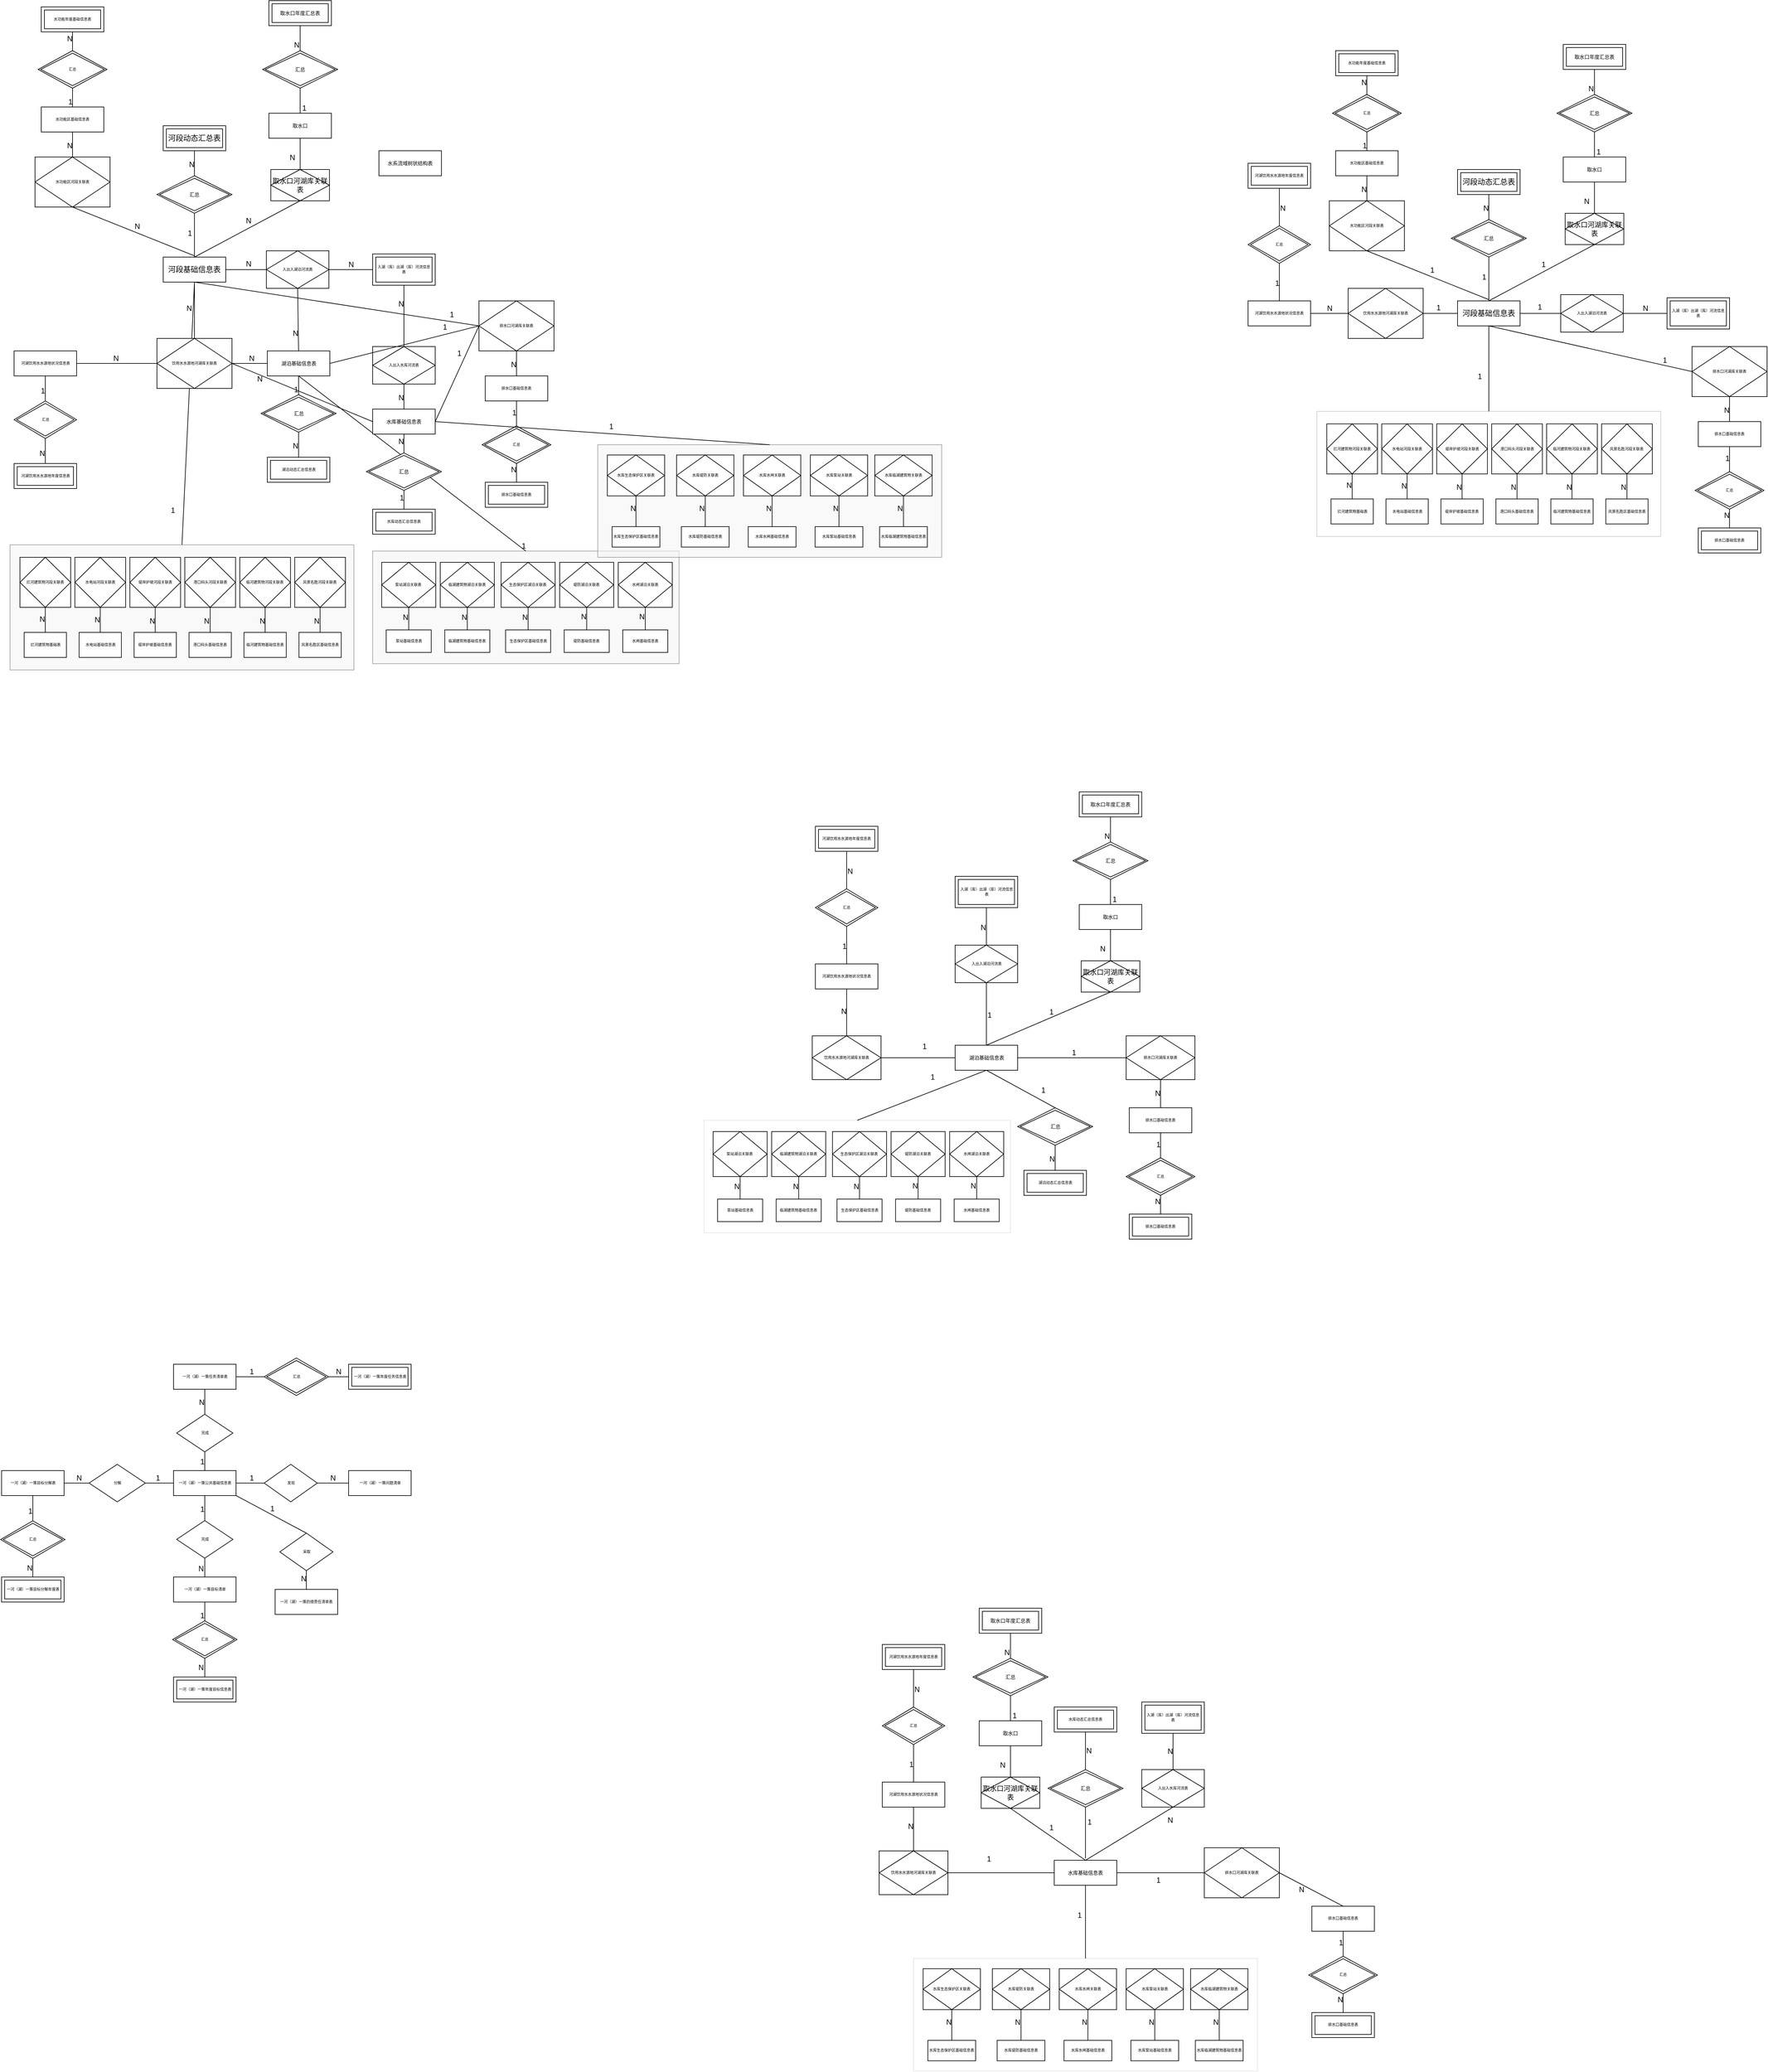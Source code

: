 <mxfile version="14.1.8" type="github">
  <diagram id="R2lEEEUBdFMjLlhIrx00" name="Page-1">
    <mxGraphModel dx="1673" dy="2174" grid="1" gridSize="10" guides="1" tooltips="1" connect="1" arrows="1" fold="1" page="0" pageScale="1" pageWidth="1920" pageHeight="1200" background="none" math="0" shadow="0" extFonts="Permanent Marker^https://fonts.googleapis.com/css?family=Permanent+Marker">
      <root>
        <mxCell id="0" />
        <mxCell id="1" parent="0" />
        <mxCell id="JBPR91uLXjd6IZqAXIdJ-316" value="" style="endArrow=none;html=1;rounded=0;fontSize=6;entryX=0.5;entryY=0;entryDx=0;entryDy=0;exitX=0.5;exitY=1;exitDx=0;exitDy=0;" edge="1" parent="1" source="JBPR91uLXjd6IZqAXIdJ-8" target="JBPR91uLXjd6IZqAXIdJ-272">
          <mxGeometry relative="1" as="geometry">
            <mxPoint x="600" y="-110" as="sourcePoint" />
            <mxPoint x="760" y="-110" as="targetPoint" />
          </mxGeometry>
        </mxCell>
        <mxCell id="JBPR91uLXjd6IZqAXIdJ-317" value="1" style="resizable=0;html=1;align=right;verticalAlign=bottom;" connectable="0" vertex="1" parent="JBPR91uLXjd6IZqAXIdJ-316">
          <mxGeometry x="1" relative="1" as="geometry">
            <mxPoint x="-10.05" y="-46.66" as="offset" />
          </mxGeometry>
        </mxCell>
        <mxCell id="JBPR91uLXjd6IZqAXIdJ-314" value="" style="endArrow=none;html=1;rounded=0;fontSize=6;entryX=0.5;entryY=0;entryDx=0;entryDy=0;exitX=0.5;exitY=1;exitDx=0;exitDy=0;" edge="1" parent="1" source="JBPR91uLXjd6IZqAXIdJ-49" target="JBPR91uLXjd6IZqAXIdJ-308">
          <mxGeometry relative="1" as="geometry">
            <mxPoint x="880" y="-290" as="sourcePoint" />
            <mxPoint x="1040" y="-290" as="targetPoint" />
          </mxGeometry>
        </mxCell>
        <mxCell id="JBPR91uLXjd6IZqAXIdJ-315" value="1" style="resizable=0;html=1;align=right;verticalAlign=bottom;" connectable="0" vertex="1" parent="JBPR91uLXjd6IZqAXIdJ-314">
          <mxGeometry x="1" relative="1" as="geometry" />
        </mxCell>
        <mxCell id="JBPR91uLXjd6IZqAXIdJ-8" value="河段基础信息表" style="whiteSpace=wrap;html=1;align=center;" vertex="1" parent="1">
          <mxGeometry x="315" y="-760" width="100" height="40" as="geometry" />
        </mxCell>
        <mxCell id="JBPR91uLXjd6IZqAXIdJ-15" value="河段动态汇总表" style="shape=ext;margin=3;double=1;whiteSpace=wrap;html=1;align=center;" vertex="1" parent="1">
          <mxGeometry x="315" y="-970" width="100" height="40" as="geometry" />
        </mxCell>
        <mxCell id="JBPR91uLXjd6IZqAXIdJ-22" value="&lt;font style=&quot;font-size: 11px&quot;&gt;取水口河湖库关联表&lt;/font&gt;" style="shape=associativeEntity;whiteSpace=wrap;html=1;align=center;fontSize=8;" vertex="1" parent="1">
          <mxGeometry x="487.13" y="-900" width="93.75" height="50" as="geometry" />
        </mxCell>
        <mxCell id="JBPR91uLXjd6IZqAXIdJ-23" value="取水口" style="whiteSpace=wrap;html=1;align=center;fontSize=8;" vertex="1" parent="1">
          <mxGeometry x="484" y="-990" width="100" height="40" as="geometry" />
        </mxCell>
        <mxCell id="JBPR91uLXjd6IZqAXIdJ-29" value="" style="endArrow=none;html=1;rounded=0;fontSize=8;exitX=0.5;exitY=0;exitDx=0;exitDy=0;entryX=0.5;entryY=1;entryDx=0;entryDy=0;" edge="1" parent="1" source="JBPR91uLXjd6IZqAXIdJ-8" target="JBPR91uLXjd6IZqAXIdJ-41">
          <mxGeometry relative="1" as="geometry">
            <mxPoint x="410" y="-900" as="sourcePoint" />
            <mxPoint x="430" y="-940" as="targetPoint" />
          </mxGeometry>
        </mxCell>
        <mxCell id="JBPR91uLXjd6IZqAXIdJ-30" value="1" style="resizable=0;html=1;align=right;verticalAlign=bottom;" connectable="0" vertex="1" parent="JBPR91uLXjd6IZqAXIdJ-29">
          <mxGeometry x="1" relative="1" as="geometry">
            <mxPoint x="-3.5" y="40.0" as="offset" />
          </mxGeometry>
        </mxCell>
        <mxCell id="JBPR91uLXjd6IZqAXIdJ-31" value="" style="endArrow=none;html=1;rounded=0;fontSize=8;entryX=0.5;entryY=1;entryDx=0;entryDy=0;" edge="1" parent="1" source="JBPR91uLXjd6IZqAXIdJ-41" target="JBPR91uLXjd6IZqAXIdJ-15">
          <mxGeometry relative="1" as="geometry">
            <mxPoint x="535" y="-800" as="sourcePoint" />
            <mxPoint x="705" y="-680" as="targetPoint" />
          </mxGeometry>
        </mxCell>
        <mxCell id="JBPR91uLXjd6IZqAXIdJ-32" value="N" style="resizable=0;html=1;align=right;verticalAlign=bottom;" connectable="0" vertex="1" parent="JBPR91uLXjd6IZqAXIdJ-31">
          <mxGeometry x="1" relative="1" as="geometry">
            <mxPoint y="30" as="offset" />
          </mxGeometry>
        </mxCell>
        <mxCell id="JBPR91uLXjd6IZqAXIdJ-33" value="" style="endArrow=none;html=1;rounded=0;fontSize=8;entryX=0.5;entryY=0;entryDx=0;entryDy=0;" edge="1" parent="1" source="JBPR91uLXjd6IZqAXIdJ-23" target="JBPR91uLXjd6IZqAXIdJ-22">
          <mxGeometry relative="1" as="geometry">
            <mxPoint x="506" y="-700" as="sourcePoint" />
            <mxPoint x="666" y="-700" as="targetPoint" />
          </mxGeometry>
        </mxCell>
        <mxCell id="JBPR91uLXjd6IZqAXIdJ-34" value="N" style="resizable=0;html=1;align=right;verticalAlign=bottom;" connectable="0" vertex="1" parent="JBPR91uLXjd6IZqAXIdJ-33">
          <mxGeometry x="1" relative="1" as="geometry">
            <mxPoint x="-8.0" y="-10.0" as="offset" />
          </mxGeometry>
        </mxCell>
        <mxCell id="JBPR91uLXjd6IZqAXIdJ-35" value="" style="endArrow=none;html=1;rounded=0;fontSize=8;entryX=0.5;entryY=1;entryDx=0;entryDy=0;exitX=0.5;exitY=0;exitDx=0;exitDy=0;" edge="1" parent="1" source="JBPR91uLXjd6IZqAXIdJ-8" target="JBPR91uLXjd6IZqAXIdJ-22">
          <mxGeometry relative="1" as="geometry">
            <mxPoint x="365" y="-750" as="sourcePoint" />
            <mxPoint x="327" y="-810" as="targetPoint" />
          </mxGeometry>
        </mxCell>
        <mxCell id="JBPR91uLXjd6IZqAXIdJ-36" value="N" style="resizable=0;html=1;align=right;verticalAlign=bottom;" connectable="0" vertex="1" parent="JBPR91uLXjd6IZqAXIdJ-35">
          <mxGeometry x="1" relative="1" as="geometry">
            <mxPoint x="-256.01" y="49.78" as="offset" />
          </mxGeometry>
        </mxCell>
        <mxCell id="JBPR91uLXjd6IZqAXIdJ-38" value="取水口年度汇总表" style="shape=ext;margin=3;double=1;whiteSpace=wrap;html=1;align=center;fontSize=8;" vertex="1" parent="1">
          <mxGeometry x="484" y="-1170" width="100" height="40" as="geometry" />
        </mxCell>
        <mxCell id="JBPR91uLXjd6IZqAXIdJ-40" value="汇总" style="shape=rhombus;double=1;perimeter=rhombusPerimeter;whiteSpace=wrap;html=1;align=center;fontSize=8;" vertex="1" parent="1">
          <mxGeometry x="474" y="-1090" width="120" height="60" as="geometry" />
        </mxCell>
        <mxCell id="JBPR91uLXjd6IZqAXIdJ-41" value="汇总" style="shape=rhombus;double=1;perimeter=rhombusPerimeter;whiteSpace=wrap;html=1;align=center;fontSize=8;" vertex="1" parent="1">
          <mxGeometry x="305" y="-890" width="120" height="60" as="geometry" />
        </mxCell>
        <mxCell id="JBPR91uLXjd6IZqAXIdJ-42" value="" style="endArrow=none;html=1;rounded=0;fontSize=8;exitX=0.5;exitY=0;exitDx=0;exitDy=0;entryX=0.5;entryY=1;entryDx=0;entryDy=0;" edge="1" parent="1" source="JBPR91uLXjd6IZqAXIdJ-23" target="JBPR91uLXjd6IZqAXIdJ-40">
          <mxGeometry relative="1" as="geometry">
            <mxPoint x="534" y="-875" as="sourcePoint" />
            <mxPoint x="694" y="-875" as="targetPoint" />
          </mxGeometry>
        </mxCell>
        <mxCell id="JBPR91uLXjd6IZqAXIdJ-43" value="1" style="resizable=0;html=1;align=right;verticalAlign=bottom;" connectable="0" vertex="1" parent="JBPR91uLXjd6IZqAXIdJ-42">
          <mxGeometry x="1" relative="1" as="geometry">
            <mxPoint x="10" y="40" as="offset" />
          </mxGeometry>
        </mxCell>
        <mxCell id="JBPR91uLXjd6IZqAXIdJ-45" value="" style="endArrow=none;html=1;rounded=0;fontSize=8;entryX=0.5;entryY=1;entryDx=0;entryDy=0;exitX=0.5;exitY=0;exitDx=0;exitDy=0;" edge="1" parent="1" source="JBPR91uLXjd6IZqAXIdJ-40" target="JBPR91uLXjd6IZqAXIdJ-38">
          <mxGeometry relative="1" as="geometry">
            <mxPoint x="434" y="-1090" as="sourcePoint" />
            <mxPoint x="744" y="-695" as="targetPoint" />
          </mxGeometry>
        </mxCell>
        <mxCell id="JBPR91uLXjd6IZqAXIdJ-46" value="N" style="resizable=0;html=1;align=right;verticalAlign=bottom;" connectable="0" vertex="1" parent="JBPR91uLXjd6IZqAXIdJ-45">
          <mxGeometry x="1" relative="1" as="geometry">
            <mxPoint x="-0.04" y="39.55" as="offset" />
          </mxGeometry>
        </mxCell>
        <mxCell id="JBPR91uLXjd6IZqAXIdJ-49" value="湖泊基础信息表" style="whiteSpace=wrap;html=1;align=center;fontSize=8;" vertex="1" parent="1">
          <mxGeometry x="481.5" y="-610" width="100" height="40" as="geometry" />
        </mxCell>
        <mxCell id="JBPR91uLXjd6IZqAXIdJ-50" value="水库基础信息表" style="whiteSpace=wrap;html=1;align=center;fontSize=8;" vertex="1" parent="1">
          <mxGeometry x="650.0" y="-516.98" width="100" height="40" as="geometry" />
        </mxCell>
        <mxCell id="JBPR91uLXjd6IZqAXIdJ-51" value="水系流域树状结构表" style="whiteSpace=wrap;html=1;align=center;fontSize=8;" vertex="1" parent="1">
          <mxGeometry x="660" y="-930" width="100" height="40" as="geometry" />
        </mxCell>
        <mxCell id="JBPR91uLXjd6IZqAXIdJ-52" value="&lt;span style=&quot;font-size: 6px;&quot;&gt;入湖（库）出湖（库）河流信息表&lt;/span&gt;" style="shape=ext;margin=3;double=1;whiteSpace=wrap;html=1;align=center;fontSize=6;" vertex="1" parent="1">
          <mxGeometry x="650" y="-765" width="100" height="50" as="geometry" />
        </mxCell>
        <mxCell id="JBPR91uLXjd6IZqAXIdJ-53" value="入出入湖泊河流表" style="shape=associativeEntity;whiteSpace=wrap;html=1;align=center;fontSize=6;" vertex="1" parent="1">
          <mxGeometry x="480" y="-770" width="100" height="60" as="geometry" />
        </mxCell>
        <mxCell id="JBPR91uLXjd6IZqAXIdJ-54" value="" style="endArrow=none;html=1;rounded=0;fontSize=6;exitX=1;exitY=0.5;exitDx=0;exitDy=0;entryX=0;entryY=0.5;entryDx=0;entryDy=0;" edge="1" parent="1" source="JBPR91uLXjd6IZqAXIdJ-8" target="JBPR91uLXjd6IZqAXIdJ-53">
          <mxGeometry relative="1" as="geometry">
            <mxPoint x="490" y="-830" as="sourcePoint" />
            <mxPoint x="650" y="-830" as="targetPoint" />
          </mxGeometry>
        </mxCell>
        <mxCell id="JBPR91uLXjd6IZqAXIdJ-55" value="N" style="resizable=0;html=1;align=right;verticalAlign=bottom;" connectable="0" vertex="1" parent="JBPR91uLXjd6IZqAXIdJ-54">
          <mxGeometry x="1" relative="1" as="geometry">
            <mxPoint x="51.5" y="110" as="offset" />
          </mxGeometry>
        </mxCell>
        <mxCell id="JBPR91uLXjd6IZqAXIdJ-56" value="" style="endArrow=none;html=1;rounded=0;fontSize=6;exitX=1;exitY=0.5;exitDx=0;exitDy=0;entryX=0;entryY=0.5;entryDx=0;entryDy=0;" edge="1" parent="1" source="JBPR91uLXjd6IZqAXIdJ-53" target="JBPR91uLXjd6IZqAXIdJ-52">
          <mxGeometry relative="1" as="geometry">
            <mxPoint x="795" y="-790" as="sourcePoint" />
            <mxPoint x="955" y="-790" as="targetPoint" />
          </mxGeometry>
        </mxCell>
        <mxCell id="JBPR91uLXjd6IZqAXIdJ-57" value="N" style="resizable=0;html=1;align=right;verticalAlign=bottom;" connectable="0" vertex="1" parent="JBPR91uLXjd6IZqAXIdJ-56">
          <mxGeometry x="1" relative="1" as="geometry">
            <mxPoint x="-30.0" as="offset" />
          </mxGeometry>
        </mxCell>
        <mxCell id="JBPR91uLXjd6IZqAXIdJ-59" value="入出入水库河流表" style="shape=associativeEntity;whiteSpace=wrap;html=1;align=center;fontSize=6;" vertex="1" parent="1">
          <mxGeometry x="650.0" y="-616.98" width="100" height="60" as="geometry" />
        </mxCell>
        <mxCell id="JBPR91uLXjd6IZqAXIdJ-60" value="" style="endArrow=none;html=1;rounded=0;fontSize=6;entryX=0.5;entryY=1;entryDx=0;entryDy=0;exitX=0.5;exitY=0;exitDx=0;exitDy=0;" edge="1" parent="1" source="JBPR91uLXjd6IZqAXIdJ-50" target="JBPR91uLXjd6IZqAXIdJ-59">
          <mxGeometry relative="1" as="geometry">
            <mxPoint x="690.0" y="-456.98" as="sourcePoint" />
            <mxPoint x="850" y="-456.98" as="targetPoint" />
          </mxGeometry>
        </mxCell>
        <mxCell id="JBPR91uLXjd6IZqAXIdJ-61" value="N" style="resizable=0;html=1;align=right;verticalAlign=bottom;" connectable="0" vertex="1" parent="JBPR91uLXjd6IZqAXIdJ-60">
          <mxGeometry x="1" relative="1" as="geometry">
            <mxPoint y="30" as="offset" />
          </mxGeometry>
        </mxCell>
        <mxCell id="JBPR91uLXjd6IZqAXIdJ-65" value="" style="endArrow=none;html=1;rounded=0;fontSize=6;exitX=0.5;exitY=1;exitDx=0;exitDy=0;entryX=0.5;entryY=0;entryDx=0;entryDy=0;" edge="1" parent="1" source="JBPR91uLXjd6IZqAXIdJ-53" target="JBPR91uLXjd6IZqAXIdJ-49">
          <mxGeometry relative="1" as="geometry">
            <mxPoint x="835" y="-640" as="sourcePoint" />
            <mxPoint x="995" y="-640" as="targetPoint" />
          </mxGeometry>
        </mxCell>
        <mxCell id="JBPR91uLXjd6IZqAXIdJ-66" value="N" style="resizable=0;html=1;align=right;verticalAlign=bottom;" connectable="0" vertex="1" parent="JBPR91uLXjd6IZqAXIdJ-65">
          <mxGeometry x="1" relative="1" as="geometry">
            <mxPoint x="-75" y="-129.99" as="offset" />
          </mxGeometry>
        </mxCell>
        <mxCell id="JBPR91uLXjd6IZqAXIdJ-67" value="河湖饮用水水源地状况信息表" style="whiteSpace=wrap;html=1;align=center;fontSize=6;" vertex="1" parent="1">
          <mxGeometry x="76.5" y="-610" width="100" height="40" as="geometry" />
        </mxCell>
        <mxCell id="JBPR91uLXjd6IZqAXIdJ-68" value="河湖饮用水水源地年度信息表" style="shape=ext;margin=3;double=1;whiteSpace=wrap;html=1;align=center;fontSize=6;" vertex="1" parent="1">
          <mxGeometry x="76.5" y="-430" width="100" height="40" as="geometry" />
        </mxCell>
        <mxCell id="JBPR91uLXjd6IZqAXIdJ-69" value="汇总" style="shape=rhombus;double=1;perimeter=rhombusPerimeter;whiteSpace=wrap;html=1;align=center;fontSize=6;" vertex="1" parent="1">
          <mxGeometry x="76.5" y="-530" width="100" height="60" as="geometry" />
        </mxCell>
        <mxCell id="JBPR91uLXjd6IZqAXIdJ-70" value="" style="endArrow=none;html=1;rounded=0;fontSize=6;exitX=0.5;exitY=1;exitDx=0;exitDy=0;entryX=0.5;entryY=0;entryDx=0;entryDy=0;" edge="1" parent="1" source="JBPR91uLXjd6IZqAXIdJ-67" target="JBPR91uLXjd6IZqAXIdJ-69">
          <mxGeometry relative="1" as="geometry">
            <mxPoint x="206.5" y="-550" as="sourcePoint" />
            <mxPoint x="366.5" y="-550" as="targetPoint" />
          </mxGeometry>
        </mxCell>
        <mxCell id="JBPR91uLXjd6IZqAXIdJ-71" value="1" style="resizable=0;html=1;align=right;verticalAlign=bottom;" connectable="0" vertex="1" parent="JBPR91uLXjd6IZqAXIdJ-70">
          <mxGeometry x="1" relative="1" as="geometry">
            <mxPoint y="-8" as="offset" />
          </mxGeometry>
        </mxCell>
        <mxCell id="JBPR91uLXjd6IZqAXIdJ-72" value="" style="endArrow=none;html=1;rounded=0;fontSize=6;exitX=0.5;exitY=1;exitDx=0;exitDy=0;entryX=0.5;entryY=0;entryDx=0;entryDy=0;" edge="1" parent="1" source="JBPR91uLXjd6IZqAXIdJ-69" target="JBPR91uLXjd6IZqAXIdJ-68">
          <mxGeometry relative="1" as="geometry">
            <mxPoint x="216.5" y="-460" as="sourcePoint" />
            <mxPoint x="376.5" y="-460" as="targetPoint" />
          </mxGeometry>
        </mxCell>
        <mxCell id="JBPR91uLXjd6IZqAXIdJ-73" value="N" style="resizable=0;html=1;align=right;verticalAlign=bottom;" connectable="0" vertex="1" parent="JBPR91uLXjd6IZqAXIdJ-72">
          <mxGeometry x="1" relative="1" as="geometry">
            <mxPoint y="-8" as="offset" />
          </mxGeometry>
        </mxCell>
        <mxCell id="JBPR91uLXjd6IZqAXIdJ-74" value="饮用水水源地河湖库关联表" style="shape=associativeEntity;whiteSpace=wrap;html=1;align=center;fontSize=6;" vertex="1" parent="1">
          <mxGeometry x="305" y="-630" width="120" height="80" as="geometry" />
        </mxCell>
        <mxCell id="JBPR91uLXjd6IZqAXIdJ-75" value="" style="endArrow=none;html=1;rounded=0;fontSize=6;exitX=1;exitY=0.5;exitDx=0;exitDy=0;entryX=0;entryY=0.5;entryDx=0;entryDy=0;" edge="1" parent="1" source="JBPR91uLXjd6IZqAXIdJ-67" target="JBPR91uLXjd6IZqAXIdJ-74">
          <mxGeometry relative="1" as="geometry">
            <mxPoint x="190" y="-740" as="sourcePoint" />
            <mxPoint x="340" y="-500" as="targetPoint" />
          </mxGeometry>
        </mxCell>
        <mxCell id="JBPR91uLXjd6IZqAXIdJ-76" value="N" style="resizable=0;html=1;align=right;verticalAlign=bottom;" connectable="0" vertex="1" parent="JBPR91uLXjd6IZqAXIdJ-75">
          <mxGeometry x="1" relative="1" as="geometry">
            <mxPoint x="-60.62" as="offset" />
          </mxGeometry>
        </mxCell>
        <mxCell id="JBPR91uLXjd6IZqAXIdJ-77" value="" style="endArrow=none;html=1;rounded=0;fontSize=6;exitX=1;exitY=0.5;exitDx=0;exitDy=0;entryX=0;entryY=0.5;entryDx=0;entryDy=0;" edge="1" parent="1" source="JBPR91uLXjd6IZqAXIdJ-74" target="JBPR91uLXjd6IZqAXIdJ-50">
          <mxGeometry relative="1" as="geometry">
            <mxPoint x="350" y="-600" as="sourcePoint" />
            <mxPoint x="430" y="-710" as="targetPoint" />
            <Array as="points" />
          </mxGeometry>
        </mxCell>
        <mxCell id="JBPR91uLXjd6IZqAXIdJ-78" value="N" style="resizable=0;html=1;align=right;verticalAlign=bottom;" connectable="0" vertex="1" parent="JBPR91uLXjd6IZqAXIdJ-77">
          <mxGeometry x="1" relative="1" as="geometry">
            <mxPoint x="-175.57" y="-59.82" as="offset" />
          </mxGeometry>
        </mxCell>
        <mxCell id="JBPR91uLXjd6IZqAXIdJ-80" value="" style="endArrow=none;html=1;rounded=0;fontSize=6;exitX=1;exitY=0.5;exitDx=0;exitDy=0;entryX=0;entryY=0.5;entryDx=0;entryDy=0;" edge="1" parent="1" source="JBPR91uLXjd6IZqAXIdJ-74" target="JBPR91uLXjd6IZqAXIdJ-49">
          <mxGeometry relative="1" as="geometry">
            <mxPoint x="460" y="-490" as="sourcePoint" />
            <mxPoint x="620" y="-490" as="targetPoint" />
          </mxGeometry>
        </mxCell>
        <mxCell id="JBPR91uLXjd6IZqAXIdJ-81" value="N" style="resizable=0;html=1;align=right;verticalAlign=bottom;" connectable="0" vertex="1" parent="JBPR91uLXjd6IZqAXIdJ-80">
          <mxGeometry x="1" relative="1" as="geometry">
            <mxPoint x="-20.5" as="offset" />
          </mxGeometry>
        </mxCell>
        <mxCell id="JBPR91uLXjd6IZqAXIdJ-82" value="" style="endArrow=none;html=1;rounded=0;fontSize=6;exitX=0.5;exitY=0;exitDx=0;exitDy=0;entryX=0.5;entryY=1;entryDx=0;entryDy=0;" edge="1" parent="1" source="JBPR91uLXjd6IZqAXIdJ-74" target="JBPR91uLXjd6IZqAXIdJ-8">
          <mxGeometry relative="1" as="geometry">
            <mxPoint x="300" y="-630" as="sourcePoint" />
            <mxPoint x="375" y="-720" as="targetPoint" />
          </mxGeometry>
        </mxCell>
        <mxCell id="JBPR91uLXjd6IZqAXIdJ-83" value="N" style="resizable=0;html=1;align=right;verticalAlign=bottom;" connectable="0" vertex="1" parent="JBPR91uLXjd6IZqAXIdJ-82">
          <mxGeometry x="1" relative="1" as="geometry">
            <mxPoint x="-3.5" y="50" as="offset" />
          </mxGeometry>
        </mxCell>
        <mxCell id="JBPR91uLXjd6IZqAXIdJ-84" value="排水口基础信息表" style="whiteSpace=wrap;html=1;align=center;fontSize=6;" vertex="1" parent="1">
          <mxGeometry x="830" y="-570" width="100" height="40" as="geometry" />
        </mxCell>
        <mxCell id="JBPR91uLXjd6IZqAXIdJ-85" value="排水口基础信息表" style="shape=ext;margin=3;double=1;whiteSpace=wrap;html=1;align=center;fontSize=6;" vertex="1" parent="1">
          <mxGeometry x="830" y="-400" width="100" height="40" as="geometry" />
        </mxCell>
        <mxCell id="JBPR91uLXjd6IZqAXIdJ-88" value="汇总" style="shape=rhombus;double=1;perimeter=rhombusPerimeter;whiteSpace=wrap;html=1;align=center;fontSize=6;" vertex="1" parent="1">
          <mxGeometry x="825" y="-490" width="110" height="60" as="geometry" />
        </mxCell>
        <mxCell id="JBPR91uLXjd6IZqAXIdJ-89" value="" style="endArrow=none;html=1;rounded=0;fontSize=6;exitX=0.5;exitY=1;exitDx=0;exitDy=0;entryX=0.5;entryY=0;entryDx=0;entryDy=0;" edge="1" parent="1" source="JBPR91uLXjd6IZqAXIdJ-84" target="JBPR91uLXjd6IZqAXIdJ-88">
          <mxGeometry relative="1" as="geometry">
            <mxPoint x="960" y="-510" as="sourcePoint" />
            <mxPoint x="1120" y="-510" as="targetPoint" />
          </mxGeometry>
        </mxCell>
        <mxCell id="JBPR91uLXjd6IZqAXIdJ-90" value="1" style="resizable=0;html=1;align=right;verticalAlign=bottom;" connectable="0" vertex="1" parent="JBPR91uLXjd6IZqAXIdJ-89">
          <mxGeometry x="1" relative="1" as="geometry">
            <mxPoint y="-13" as="offset" />
          </mxGeometry>
        </mxCell>
        <mxCell id="JBPR91uLXjd6IZqAXIdJ-91" value="" style="endArrow=none;html=1;rounded=0;fontSize=6;exitX=0.5;exitY=1;exitDx=0;exitDy=0;entryX=0.5;entryY=0;entryDx=0;entryDy=0;" edge="1" parent="1" source="JBPR91uLXjd6IZqAXIdJ-88" target="JBPR91uLXjd6IZqAXIdJ-85">
          <mxGeometry relative="1" as="geometry">
            <mxPoint x="1030" y="-400" as="sourcePoint" />
            <mxPoint x="1190" y="-400" as="targetPoint" />
          </mxGeometry>
        </mxCell>
        <mxCell id="JBPR91uLXjd6IZqAXIdJ-92" value="N" style="resizable=0;html=1;align=right;verticalAlign=bottom;" connectable="0" vertex="1" parent="JBPR91uLXjd6IZqAXIdJ-91">
          <mxGeometry x="1" relative="1" as="geometry">
            <mxPoint y="-12" as="offset" />
          </mxGeometry>
        </mxCell>
        <mxCell id="JBPR91uLXjd6IZqAXIdJ-93" value="排水口河湖库关联表" style="shape=associativeEntity;whiteSpace=wrap;html=1;align=center;fontSize=6;" vertex="1" parent="1">
          <mxGeometry x="820" y="-690" width="120" height="80" as="geometry" />
        </mxCell>
        <mxCell id="JBPR91uLXjd6IZqAXIdJ-94" value="" style="endArrow=none;html=1;rounded=0;fontSize=6;exitX=0.5;exitY=0;exitDx=0;exitDy=0;entryX=0.5;entryY=1;entryDx=0;entryDy=0;" edge="1" parent="1" source="JBPR91uLXjd6IZqAXIdJ-84" target="JBPR91uLXjd6IZqAXIdJ-93">
          <mxGeometry relative="1" as="geometry">
            <mxPoint x="1000" y="-550" as="sourcePoint" />
            <mxPoint x="1160" y="-550" as="targetPoint" />
          </mxGeometry>
        </mxCell>
        <mxCell id="JBPR91uLXjd6IZqAXIdJ-95" value="N" style="resizable=0;html=1;align=right;verticalAlign=bottom;" connectable="0" vertex="1" parent="JBPR91uLXjd6IZqAXIdJ-94">
          <mxGeometry x="1" relative="1" as="geometry">
            <mxPoint y="30" as="offset" />
          </mxGeometry>
        </mxCell>
        <mxCell id="JBPR91uLXjd6IZqAXIdJ-96" value="水功能区基础信息表" style="whiteSpace=wrap;html=1;align=center;fontSize=6;" vertex="1" parent="1">
          <mxGeometry x="120" y="-1000" width="100" height="40" as="geometry" />
        </mxCell>
        <mxCell id="JBPR91uLXjd6IZqAXIdJ-97" value="水功能年度基础信息表" style="shape=ext;margin=3;double=1;whiteSpace=wrap;html=1;align=center;fontSize=6;" vertex="1" parent="1">
          <mxGeometry x="120" y="-1160" width="100" height="40" as="geometry" />
        </mxCell>
        <mxCell id="JBPR91uLXjd6IZqAXIdJ-98" value="汇总" style="shape=rhombus;double=1;perimeter=rhombusPerimeter;whiteSpace=wrap;html=1;align=center;fontSize=6;" vertex="1" parent="1">
          <mxGeometry x="115" y="-1090" width="110" height="60" as="geometry" />
        </mxCell>
        <mxCell id="JBPR91uLXjd6IZqAXIdJ-101" value="" style="endArrow=none;html=1;rounded=0;fontSize=6;entryX=0.5;entryY=1;entryDx=0;entryDy=0;exitX=0.5;exitY=0;exitDx=0;exitDy=0;" edge="1" source="JBPR91uLXjd6IZqAXIdJ-98" target="JBPR91uLXjd6IZqAXIdJ-97" parent="1">
          <mxGeometry relative="1" as="geometry">
            <mxPoint x="175" y="-1080" as="sourcePoint" />
            <mxPoint x="180" y="-1130" as="targetPoint" />
          </mxGeometry>
        </mxCell>
        <mxCell id="JBPR91uLXjd6IZqAXIdJ-102" value="N" style="resizable=0;html=1;align=right;verticalAlign=bottom;" connectable="0" vertex="1" parent="JBPR91uLXjd6IZqAXIdJ-101">
          <mxGeometry x="1" relative="1" as="geometry">
            <mxPoint y="19.75" as="offset" />
          </mxGeometry>
        </mxCell>
        <mxCell id="JBPR91uLXjd6IZqAXIdJ-103" value="水功能区河段关联表" style="shape=associativeEntity;whiteSpace=wrap;html=1;align=center;fontSize=6;" vertex="1" parent="1">
          <mxGeometry x="110" y="-920" width="120" height="80" as="geometry" />
        </mxCell>
        <mxCell id="JBPR91uLXjd6IZqAXIdJ-104" value="" style="endArrow=none;html=1;rounded=0;fontSize=6;exitX=0.5;exitY=0;exitDx=0;exitDy=0;entryX=0.5;entryY=1;entryDx=0;entryDy=0;" edge="1" parent="1" source="JBPR91uLXjd6IZqAXIdJ-103" target="JBPR91uLXjd6IZqAXIdJ-96">
          <mxGeometry relative="1" as="geometry">
            <mxPoint x="150" y="-900" as="sourcePoint" />
            <mxPoint x="340" y="-950" as="targetPoint" />
          </mxGeometry>
        </mxCell>
        <mxCell id="JBPR91uLXjd6IZqAXIdJ-105" value="N" style="resizable=0;html=1;align=right;verticalAlign=bottom;" connectable="0" vertex="1" parent="JBPR91uLXjd6IZqAXIdJ-104">
          <mxGeometry x="1" relative="1" as="geometry">
            <mxPoint y="30" as="offset" />
          </mxGeometry>
        </mxCell>
        <mxCell id="JBPR91uLXjd6IZqAXIdJ-106" value="" style="endArrow=none;html=1;rounded=0;fontSize=6;exitX=0.5;exitY=1;exitDx=0;exitDy=0;" edge="1" parent="1" source="JBPR91uLXjd6IZqAXIdJ-103">
          <mxGeometry relative="1" as="geometry">
            <mxPoint x="770" y="-280" as="sourcePoint" />
            <mxPoint x="365" y="-762" as="targetPoint" />
          </mxGeometry>
        </mxCell>
        <mxCell id="JBPR91uLXjd6IZqAXIdJ-107" value="N" style="resizable=0;html=1;align=right;verticalAlign=bottom;" connectable="0" vertex="1" parent="JBPR91uLXjd6IZqAXIdJ-106">
          <mxGeometry x="1" relative="1" as="geometry">
            <mxPoint x="91.92" y="-47.88" as="offset" />
          </mxGeometry>
        </mxCell>
        <mxCell id="JBPR91uLXjd6IZqAXIdJ-149" value="湖泊动态汇总信息表" style="shape=ext;margin=3;double=1;whiteSpace=wrap;html=1;align=center;fontSize=6;" vertex="1" parent="1">
          <mxGeometry x="481.5" y="-439.98" width="100" height="39.98" as="geometry" />
        </mxCell>
        <mxCell id="JBPR91uLXjd6IZqAXIdJ-150" value="汇总" style="shape=rhombus;double=1;perimeter=rhombusPerimeter;whiteSpace=wrap;html=1;align=center;fontSize=8;" vertex="1" parent="1">
          <mxGeometry x="471.5" y="-540" width="120" height="60" as="geometry" />
        </mxCell>
        <mxCell id="JBPR91uLXjd6IZqAXIdJ-153" value="" style="endArrow=none;html=1;rounded=0;fontSize=6;exitX=0.5;exitY=1;exitDx=0;exitDy=0;entryX=0.5;entryY=0;entryDx=0;entryDy=0;" edge="1" parent="1" source="JBPR91uLXjd6IZqAXIdJ-49" target="JBPR91uLXjd6IZqAXIdJ-150">
          <mxGeometry relative="1" as="geometry">
            <mxPoint x="1071.5" y="-670" as="sourcePoint" />
            <mxPoint x="1231.5" y="-670" as="targetPoint" />
          </mxGeometry>
        </mxCell>
        <mxCell id="JBPR91uLXjd6IZqAXIdJ-154" value="1" style="resizable=0;html=1;align=right;verticalAlign=bottom;" connectable="0" vertex="1" parent="JBPR91uLXjd6IZqAXIdJ-153">
          <mxGeometry x="1" relative="1" as="geometry" />
        </mxCell>
        <mxCell id="JBPR91uLXjd6IZqAXIdJ-176" value="" style="endArrow=none;html=1;rounded=0;fontSize=6;entryX=0.5;entryY=1;entryDx=0;entryDy=0;" edge="1" parent="1" source="JBPR91uLXjd6IZqAXIdJ-96" target="JBPR91uLXjd6IZqAXIdJ-98">
          <mxGeometry relative="1" as="geometry">
            <mxPoint x="300" y="-1000" as="sourcePoint" />
            <mxPoint x="460" y="-1000" as="targetPoint" />
          </mxGeometry>
        </mxCell>
        <mxCell id="JBPR91uLXjd6IZqAXIdJ-177" value="1" style="resizable=0;html=1;align=right;verticalAlign=bottom;" connectable="0" vertex="1" parent="JBPR91uLXjd6IZqAXIdJ-176">
          <mxGeometry x="1" relative="1" as="geometry">
            <mxPoint y="30" as="offset" />
          </mxGeometry>
        </mxCell>
        <mxCell id="JBPR91uLXjd6IZqAXIdJ-179" value="水库动态汇总信息表" style="shape=ext;margin=3;double=1;whiteSpace=wrap;html=1;align=center;fontSize=6;" vertex="1" parent="1">
          <mxGeometry x="650.0" y="-356.98" width="100" height="40" as="geometry" />
        </mxCell>
        <mxCell id="JBPR91uLXjd6IZqAXIdJ-180" value="汇总" style="shape=rhombus;double=1;perimeter=rhombusPerimeter;whiteSpace=wrap;html=1;align=center;fontSize=8;" vertex="1" parent="1">
          <mxGeometry x="640.0" y="-446.98" width="120" height="60" as="geometry" />
        </mxCell>
        <mxCell id="JBPR91uLXjd6IZqAXIdJ-181" value="" style="endArrow=none;html=1;rounded=0;fontSize=6;exitX=0.5;exitY=1;exitDx=0;exitDy=0;" edge="1" source="JBPR91uLXjd6IZqAXIdJ-180" target="JBPR91uLXjd6IZqAXIdJ-179" parent="1">
          <mxGeometry relative="1" as="geometry">
            <mxPoint x="770.0" y="-266.98" as="sourcePoint" />
            <mxPoint x="930" y="-266.98" as="targetPoint" />
          </mxGeometry>
        </mxCell>
        <mxCell id="JBPR91uLXjd6IZqAXIdJ-182" value="1" style="resizable=0;html=1;align=right;verticalAlign=bottom;" connectable="0" vertex="1" parent="JBPR91uLXjd6IZqAXIdJ-181">
          <mxGeometry x="1" relative="1" as="geometry">
            <mxPoint y="-10" as="offset" />
          </mxGeometry>
        </mxCell>
        <mxCell id="JBPR91uLXjd6IZqAXIdJ-183" value="" style="endArrow=none;html=1;rounded=0;fontSize=6;exitX=0.5;exitY=1;exitDx=0;exitDy=0;entryX=0.5;entryY=0;entryDx=0;entryDy=0;" edge="1" parent="1" source="JBPR91uLXjd6IZqAXIdJ-50" target="JBPR91uLXjd6IZqAXIdJ-180">
          <mxGeometry relative="1" as="geometry">
            <mxPoint x="815.0" y="-426.98" as="sourcePoint" />
            <mxPoint x="975" y="-426.98" as="targetPoint" />
          </mxGeometry>
        </mxCell>
        <mxCell id="JBPR91uLXjd6IZqAXIdJ-184" value="N" style="resizable=0;html=1;align=right;verticalAlign=bottom;" connectable="0" vertex="1" parent="JBPR91uLXjd6IZqAXIdJ-183">
          <mxGeometry x="1" relative="1" as="geometry">
            <mxPoint y="-10" as="offset" />
          </mxGeometry>
        </mxCell>
        <mxCell id="JBPR91uLXjd6IZqAXIdJ-205" value="一河（湖）一策公共基础信息表" style="whiteSpace=wrap;html=1;align=center;fontSize=6;" vertex="1" parent="1">
          <mxGeometry x="331.5" y="1180" width="100" height="40" as="geometry" />
        </mxCell>
        <mxCell id="JBPR91uLXjd6IZqAXIdJ-206" value="一河（湖）一策问题清单" style="whiteSpace=wrap;html=1;align=center;fontSize=6;" vertex="1" parent="1">
          <mxGeometry x="611.5" y="1180" width="100" height="40" as="geometry" />
        </mxCell>
        <mxCell id="JBPR91uLXjd6IZqAXIdJ-207" value="一河（湖）一策目标清单" style="whiteSpace=wrap;html=1;align=center;fontSize=6;" vertex="1" parent="1">
          <mxGeometry x="331.5" y="1350.16" width="100" height="40" as="geometry" />
        </mxCell>
        <mxCell id="JBPR91uLXjd6IZqAXIdJ-209" value="一河（湖）一策目标分解表" style="whiteSpace=wrap;html=1;align=center;fontSize=6;" vertex="1" parent="1">
          <mxGeometry x="56.5" y="1180" width="100" height="40" as="geometry" />
        </mxCell>
        <mxCell id="JBPR91uLXjd6IZqAXIdJ-212" value="一河（湖）一策任务清单表" style="whiteSpace=wrap;html=1;align=center;fontSize=6;" vertex="1" parent="1">
          <mxGeometry x="331.5" y="1010" width="100" height="40" as="geometry" />
        </mxCell>
        <mxCell id="JBPR91uLXjd6IZqAXIdJ-214" value="一河（湖）一策的措责任清单表" style="whiteSpace=wrap;html=1;align=center;fontSize=6;" vertex="1" parent="1">
          <mxGeometry x="494" y="1370" width="100" height="40" as="geometry" />
        </mxCell>
        <mxCell id="JBPR91uLXjd6IZqAXIdJ-215" value="发现" style="shape=rhombus;perimeter=rhombusPerimeter;whiteSpace=wrap;html=1;align=center;fontSize=6;" vertex="1" parent="1">
          <mxGeometry x="476.5" y="1170" width="85" height="60" as="geometry" />
        </mxCell>
        <mxCell id="JBPR91uLXjd6IZqAXIdJ-216" value="" style="endArrow=none;html=1;rounded=0;fontSize=6;exitX=1;exitY=0.5;exitDx=0;exitDy=0;entryX=0;entryY=0.5;entryDx=0;entryDy=0;" edge="1" parent="1" source="JBPR91uLXjd6IZqAXIdJ-205" target="JBPR91uLXjd6IZqAXIdJ-215">
          <mxGeometry relative="1" as="geometry">
            <mxPoint x="441.5" y="1280" as="sourcePoint" />
            <mxPoint x="601.5" y="1280" as="targetPoint" />
          </mxGeometry>
        </mxCell>
        <mxCell id="JBPR91uLXjd6IZqAXIdJ-217" value="1" style="resizable=0;html=1;align=right;verticalAlign=bottom;" connectable="0" vertex="1" parent="JBPR91uLXjd6IZqAXIdJ-216">
          <mxGeometry x="1" relative="1" as="geometry">
            <mxPoint x="-16.5" as="offset" />
          </mxGeometry>
        </mxCell>
        <mxCell id="JBPR91uLXjd6IZqAXIdJ-218" value="" style="endArrow=none;html=1;rounded=0;fontSize=6;exitX=1;exitY=0.5;exitDx=0;exitDy=0;" edge="1" parent="1" source="JBPR91uLXjd6IZqAXIdJ-215">
          <mxGeometry relative="1" as="geometry">
            <mxPoint x="601.5" y="1280" as="sourcePoint" />
            <mxPoint x="611.5" y="1200" as="targetPoint" />
          </mxGeometry>
        </mxCell>
        <mxCell id="JBPR91uLXjd6IZqAXIdJ-219" value="N" style="resizable=0;html=1;align=right;verticalAlign=bottom;" connectable="0" vertex="1" parent="JBPR91uLXjd6IZqAXIdJ-218">
          <mxGeometry x="1" relative="1" as="geometry">
            <mxPoint x="-20" as="offset" />
          </mxGeometry>
        </mxCell>
        <mxCell id="JBPR91uLXjd6IZqAXIdJ-221" value="完成" style="shape=rhombus;perimeter=rhombusPerimeter;whiteSpace=wrap;html=1;align=center;fontSize=6;" vertex="1" parent="1">
          <mxGeometry x="336.5" y="1260" width="90" height="60" as="geometry" />
        </mxCell>
        <mxCell id="JBPR91uLXjd6IZqAXIdJ-222" value="" style="endArrow=none;html=1;rounded=0;fontSize=6;exitX=0.5;exitY=0;exitDx=0;exitDy=0;entryX=0.5;entryY=1;entryDx=0;entryDy=0;" edge="1" parent="1" source="JBPR91uLXjd6IZqAXIdJ-221" target="JBPR91uLXjd6IZqAXIdJ-205">
          <mxGeometry relative="1" as="geometry">
            <mxPoint x="481.5" y="1330" as="sourcePoint" />
            <mxPoint x="641.5" y="1330" as="targetPoint" />
          </mxGeometry>
        </mxCell>
        <mxCell id="JBPR91uLXjd6IZqAXIdJ-223" value="1" style="resizable=0;html=1;align=right;verticalAlign=bottom;" connectable="0" vertex="1" parent="JBPR91uLXjd6IZqAXIdJ-222">
          <mxGeometry x="1" relative="1" as="geometry">
            <mxPoint y="30" as="offset" />
          </mxGeometry>
        </mxCell>
        <mxCell id="JBPR91uLXjd6IZqAXIdJ-224" value="" style="endArrow=none;html=1;rounded=0;fontSize=6;exitX=0.5;exitY=1;exitDx=0;exitDy=0;entryX=0.5;entryY=0;entryDx=0;entryDy=0;" edge="1" parent="1" source="JBPR91uLXjd6IZqAXIdJ-221" target="JBPR91uLXjd6IZqAXIdJ-207">
          <mxGeometry relative="1" as="geometry">
            <mxPoint x="531.5" y="1345.14" as="sourcePoint" />
            <mxPoint x="691.5" y="1345.14" as="targetPoint" />
          </mxGeometry>
        </mxCell>
        <mxCell id="JBPR91uLXjd6IZqAXIdJ-225" value="N" style="resizable=0;html=1;align=right;verticalAlign=bottom;" connectable="0" vertex="1" parent="JBPR91uLXjd6IZqAXIdJ-224">
          <mxGeometry x="1" relative="1" as="geometry">
            <mxPoint x="-1.5" y="-5" as="offset" />
          </mxGeometry>
        </mxCell>
        <mxCell id="JBPR91uLXjd6IZqAXIdJ-226" value="&lt;span&gt;一河（湖）一策年度目标信息表&lt;/span&gt;" style="shape=ext;margin=3;double=1;whiteSpace=wrap;html=1;align=center;fontSize=6;" vertex="1" parent="1">
          <mxGeometry x="331.5" y="1510.02" width="100" height="40" as="geometry" />
        </mxCell>
        <mxCell id="JBPR91uLXjd6IZqAXIdJ-228" value="汇总" style="shape=rhombus;double=1;perimeter=rhombusPerimeter;whiteSpace=wrap;html=1;align=center;fontSize=6;" vertex="1" parent="1">
          <mxGeometry x="330" y="1420.16" width="103" height="60" as="geometry" />
        </mxCell>
        <mxCell id="JBPR91uLXjd6IZqAXIdJ-229" value="" style="endArrow=none;html=1;rounded=0;fontSize=6;exitX=0.5;exitY=1;exitDx=0;exitDy=0;entryX=0.5;entryY=0;entryDx=0;entryDy=0;" edge="1" parent="1" source="JBPR91uLXjd6IZqAXIdJ-207" target="JBPR91uLXjd6IZqAXIdJ-228">
          <mxGeometry relative="1" as="geometry">
            <mxPoint x="381.5" y="1410.16" as="sourcePoint" />
            <mxPoint x="541.5" y="1410.16" as="targetPoint" />
          </mxGeometry>
        </mxCell>
        <mxCell id="JBPR91uLXjd6IZqAXIdJ-230" value="1" style="resizable=0;html=1;align=right;verticalAlign=bottom;" connectable="0" vertex="1" parent="JBPR91uLXjd6IZqAXIdJ-229">
          <mxGeometry x="1" relative="1" as="geometry" />
        </mxCell>
        <mxCell id="JBPR91uLXjd6IZqAXIdJ-231" value="" style="endArrow=none;html=1;rounded=0;fontSize=6;exitX=0.5;exitY=1;exitDx=0;exitDy=0;" edge="1" parent="1" source="JBPR91uLXjd6IZqAXIdJ-228" target="JBPR91uLXjd6IZqAXIdJ-226">
          <mxGeometry relative="1" as="geometry">
            <mxPoint x="391.5" y="1640.16" as="sourcePoint" />
            <mxPoint x="551.5" y="1640.16" as="targetPoint" />
          </mxGeometry>
        </mxCell>
        <mxCell id="JBPR91uLXjd6IZqAXIdJ-232" value="N" style="resizable=0;html=1;align=right;verticalAlign=bottom;" connectable="0" vertex="1" parent="JBPR91uLXjd6IZqAXIdJ-231">
          <mxGeometry x="1" relative="1" as="geometry">
            <mxPoint x="-1.5" y="-7.14" as="offset" />
          </mxGeometry>
        </mxCell>
        <mxCell id="JBPR91uLXjd6IZqAXIdJ-233" value="分解" style="shape=rhombus;perimeter=rhombusPerimeter;whiteSpace=wrap;html=1;align=center;fontSize=6;" vertex="1" parent="1">
          <mxGeometry x="196.5" y="1170" width="90" height="60" as="geometry" />
        </mxCell>
        <mxCell id="JBPR91uLXjd6IZqAXIdJ-234" value="" style="endArrow=none;html=1;rounded=0;fontSize=6;entryX=0;entryY=0.5;entryDx=0;entryDy=0;exitX=1;exitY=0.5;exitDx=0;exitDy=0;" edge="1" parent="1" source="JBPR91uLXjd6IZqAXIdJ-233" target="JBPR91uLXjd6IZqAXIdJ-205">
          <mxGeometry relative="1" as="geometry">
            <mxPoint x="281.5" y="1200" as="sourcePoint" />
            <mxPoint x="381.5" y="1280" as="targetPoint" />
          </mxGeometry>
        </mxCell>
        <mxCell id="JBPR91uLXjd6IZqAXIdJ-235" value="1" style="resizable=0;html=1;align=right;verticalAlign=bottom;" connectable="0" vertex="1" parent="JBPR91uLXjd6IZqAXIdJ-234">
          <mxGeometry x="1" relative="1" as="geometry">
            <mxPoint x="-21.49" as="offset" />
          </mxGeometry>
        </mxCell>
        <mxCell id="JBPR91uLXjd6IZqAXIdJ-236" value="" style="endArrow=none;html=1;rounded=0;fontSize=6;entryX=0;entryY=0.5;entryDx=0;entryDy=0;exitX=1;exitY=0.5;exitDx=0;exitDy=0;" edge="1" parent="1" source="JBPR91uLXjd6IZqAXIdJ-209" target="JBPR91uLXjd6IZqAXIdJ-233">
          <mxGeometry relative="1" as="geometry">
            <mxPoint x="131.5" y="1280" as="sourcePoint" />
            <mxPoint x="291.5" y="1280" as="targetPoint" />
          </mxGeometry>
        </mxCell>
        <mxCell id="JBPR91uLXjd6IZqAXIdJ-237" value="N" style="resizable=0;html=1;align=right;verticalAlign=bottom;" connectable="0" vertex="1" parent="JBPR91uLXjd6IZqAXIdJ-236">
          <mxGeometry x="1" relative="1" as="geometry">
            <mxPoint x="-11.5" as="offset" />
          </mxGeometry>
        </mxCell>
        <mxCell id="JBPR91uLXjd6IZqAXIdJ-238" value="&lt;span&gt;一河（湖）一策目标分解年度表&lt;/span&gt;" style="shape=ext;margin=3;double=1;whiteSpace=wrap;html=1;align=center;fontSize=6;" vertex="1" parent="1">
          <mxGeometry x="56.5" y="1350.16" width="100" height="40" as="geometry" />
        </mxCell>
        <mxCell id="JBPR91uLXjd6IZqAXIdJ-239" value="汇总" style="shape=rhombus;double=1;perimeter=rhombusPerimeter;whiteSpace=wrap;html=1;align=center;fontSize=6;" vertex="1" parent="1">
          <mxGeometry x="55" y="1260.3" width="103" height="60" as="geometry" />
        </mxCell>
        <mxCell id="JBPR91uLXjd6IZqAXIdJ-240" value="" style="endArrow=none;html=1;rounded=0;fontSize=6;exitX=0.5;exitY=1;exitDx=0;exitDy=0;entryX=0.5;entryY=0;entryDx=0;entryDy=0;" edge="1" target="JBPR91uLXjd6IZqAXIdJ-239" parent="1" source="JBPR91uLXjd6IZqAXIdJ-209">
          <mxGeometry relative="1" as="geometry">
            <mxPoint x="100" y="1260.3" as="sourcePoint" />
            <mxPoint x="260" y="1280.3" as="targetPoint" />
          </mxGeometry>
        </mxCell>
        <mxCell id="JBPR91uLXjd6IZqAXIdJ-241" value="1" style="resizable=0;html=1;align=right;verticalAlign=bottom;" connectable="0" vertex="1" parent="JBPR91uLXjd6IZqAXIdJ-240">
          <mxGeometry x="1" relative="1" as="geometry">
            <mxPoint y="-7" as="offset" />
          </mxGeometry>
        </mxCell>
        <mxCell id="JBPR91uLXjd6IZqAXIdJ-242" value="" style="endArrow=none;html=1;rounded=0;fontSize=6;exitX=0.5;exitY=1;exitDx=0;exitDy=0;" edge="1" source="JBPR91uLXjd6IZqAXIdJ-239" target="JBPR91uLXjd6IZqAXIdJ-238" parent="1">
          <mxGeometry relative="1" as="geometry">
            <mxPoint x="116.5" y="1480.3" as="sourcePoint" />
            <mxPoint x="276.5" y="1480.3" as="targetPoint" />
          </mxGeometry>
        </mxCell>
        <mxCell id="JBPR91uLXjd6IZqAXIdJ-243" value="N" style="resizable=0;html=1;align=right;verticalAlign=bottom;" connectable="0" vertex="1" parent="JBPR91uLXjd6IZqAXIdJ-242">
          <mxGeometry x="1" relative="1" as="geometry">
            <mxPoint y="-6.3" as="offset" />
          </mxGeometry>
        </mxCell>
        <mxCell id="JBPR91uLXjd6IZqAXIdJ-244" value="完成" style="shape=rhombus;perimeter=rhombusPerimeter;whiteSpace=wrap;html=1;align=center;fontSize=6;" vertex="1" parent="1">
          <mxGeometry x="336.5" y="1090" width="90" height="60" as="geometry" />
        </mxCell>
        <mxCell id="JBPR91uLXjd6IZqAXIdJ-245" value="" style="endArrow=none;html=1;rounded=0;fontSize=6;entryX=0.5;entryY=0;entryDx=0;entryDy=0;exitX=0.5;exitY=1;exitDx=0;exitDy=0;" edge="1" parent="1" source="JBPR91uLXjd6IZqAXIdJ-244" target="JBPR91uLXjd6IZqAXIdJ-205">
          <mxGeometry relative="1" as="geometry">
            <mxPoint x="446.5" y="1150" as="sourcePoint" />
            <mxPoint x="606.5" y="1150" as="targetPoint" />
          </mxGeometry>
        </mxCell>
        <mxCell id="JBPR91uLXjd6IZqAXIdJ-246" value="1" style="resizable=0;html=1;align=right;verticalAlign=bottom;" connectable="0" vertex="1" parent="JBPR91uLXjd6IZqAXIdJ-245">
          <mxGeometry x="1" relative="1" as="geometry">
            <mxPoint y="-6" as="offset" />
          </mxGeometry>
        </mxCell>
        <mxCell id="JBPR91uLXjd6IZqAXIdJ-247" value="" style="endArrow=none;html=1;rounded=0;fontSize=6;exitX=0.5;exitY=0;exitDx=0;exitDy=0;entryX=0.5;entryY=1;entryDx=0;entryDy=0;" edge="1" parent="1" source="JBPR91uLXjd6IZqAXIdJ-244" target="JBPR91uLXjd6IZqAXIdJ-212">
          <mxGeometry relative="1" as="geometry">
            <mxPoint x="506.5" y="1060" as="sourcePoint" />
            <mxPoint x="666.5" y="1060" as="targetPoint" />
          </mxGeometry>
        </mxCell>
        <mxCell id="JBPR91uLXjd6IZqAXIdJ-248" value="N" style="resizable=0;html=1;align=right;verticalAlign=bottom;" connectable="0" vertex="1" parent="JBPR91uLXjd6IZqAXIdJ-247">
          <mxGeometry x="1" relative="1" as="geometry">
            <mxPoint y="29.97" as="offset" />
          </mxGeometry>
        </mxCell>
        <mxCell id="JBPR91uLXjd6IZqAXIdJ-249" value="一河（湖）一策年度任务信息表" style="shape=ext;margin=3;double=1;whiteSpace=wrap;html=1;align=center;fontSize=6;" vertex="1" parent="1">
          <mxGeometry x="611.5" y="1010" width="100" height="40" as="geometry" />
        </mxCell>
        <mxCell id="JBPR91uLXjd6IZqAXIdJ-250" value="汇总" style="shape=rhombus;double=1;perimeter=rhombusPerimeter;whiteSpace=wrap;html=1;align=center;fontSize=6;" vertex="1" parent="1">
          <mxGeometry x="476.5" y="1000.0" width="103" height="60" as="geometry" />
        </mxCell>
        <mxCell id="JBPR91uLXjd6IZqAXIdJ-251" value="" style="endArrow=none;html=1;rounded=0;fontSize=6;exitX=1;exitY=0.5;exitDx=0;exitDy=0;entryX=0;entryY=0.5;entryDx=0;entryDy=0;" edge="1" parent="1" source="JBPR91uLXjd6IZqAXIdJ-212" target="JBPR91uLXjd6IZqAXIdJ-250">
          <mxGeometry relative="1" as="geometry">
            <mxPoint x="436.5" y="1070" as="sourcePoint" />
            <mxPoint x="596.5" y="1070" as="targetPoint" />
          </mxGeometry>
        </mxCell>
        <mxCell id="JBPR91uLXjd6IZqAXIdJ-252" value="1" style="resizable=0;html=1;align=right;verticalAlign=bottom;" connectable="0" vertex="1" parent="JBPR91uLXjd6IZqAXIdJ-251">
          <mxGeometry x="1" relative="1" as="geometry">
            <mxPoint x="-16.5" as="offset" />
          </mxGeometry>
        </mxCell>
        <mxCell id="JBPR91uLXjd6IZqAXIdJ-253" value="" style="endArrow=none;html=1;rounded=0;fontSize=6;exitX=1;exitY=0.5;exitDx=0;exitDy=0;entryX=0;entryY=0.5;entryDx=0;entryDy=0;" edge="1" parent="1" source="JBPR91uLXjd6IZqAXIdJ-250" target="JBPR91uLXjd6IZqAXIdJ-249">
          <mxGeometry relative="1" as="geometry">
            <mxPoint x="586.5" y="1090" as="sourcePoint" />
            <mxPoint x="746.5" y="1090" as="targetPoint" />
          </mxGeometry>
        </mxCell>
        <mxCell id="JBPR91uLXjd6IZqAXIdJ-254" value="N" style="resizable=0;html=1;align=right;verticalAlign=bottom;" connectable="0" vertex="1" parent="JBPR91uLXjd6IZqAXIdJ-253">
          <mxGeometry x="1" relative="1" as="geometry">
            <mxPoint x="-11.5" as="offset" />
          </mxGeometry>
        </mxCell>
        <mxCell id="JBPR91uLXjd6IZqAXIdJ-257" value="采取" style="shape=rhombus;perimeter=rhombusPerimeter;whiteSpace=wrap;html=1;align=center;fontSize=6;" vertex="1" parent="1">
          <mxGeometry x="501.5" y="1280" width="85" height="60" as="geometry" />
        </mxCell>
        <mxCell id="JBPR91uLXjd6IZqAXIdJ-258" value="" style="endArrow=none;html=1;rounded=0;fontSize=6;exitX=1;exitY=1;exitDx=0;exitDy=0;entryX=0.5;entryY=0;entryDx=0;entryDy=0;" edge="1" parent="1" source="JBPR91uLXjd6IZqAXIdJ-205" target="JBPR91uLXjd6IZqAXIdJ-257">
          <mxGeometry relative="1" as="geometry">
            <mxPoint x="446.5" y="1250" as="sourcePoint" />
            <mxPoint x="606.5" y="1250" as="targetPoint" />
          </mxGeometry>
        </mxCell>
        <mxCell id="JBPR91uLXjd6IZqAXIdJ-259" value="1" style="resizable=0;html=1;align=right;verticalAlign=bottom;" connectable="0" vertex="1" parent="JBPR91uLXjd6IZqAXIdJ-258">
          <mxGeometry x="1" relative="1" as="geometry">
            <mxPoint x="-50.44" y="-30.24" as="offset" />
          </mxGeometry>
        </mxCell>
        <mxCell id="JBPR91uLXjd6IZqAXIdJ-260" value="" style="endArrow=none;html=1;rounded=0;fontSize=6;exitX=0.5;exitY=1;exitDx=0;exitDy=0;entryX=0.5;entryY=0;entryDx=0;entryDy=0;" edge="1" parent="1" source="JBPR91uLXjd6IZqAXIdJ-257" target="JBPR91uLXjd6IZqAXIdJ-214">
          <mxGeometry relative="1" as="geometry">
            <mxPoint x="556.5" y="1430" as="sourcePoint" />
            <mxPoint x="716.5" y="1430" as="targetPoint" />
          </mxGeometry>
        </mxCell>
        <mxCell id="JBPR91uLXjd6IZqAXIdJ-261" value="N" style="resizable=0;html=1;align=right;verticalAlign=bottom;" connectable="0" vertex="1" parent="JBPR91uLXjd6IZqAXIdJ-260">
          <mxGeometry x="1" relative="1" as="geometry">
            <mxPoint y="-8.84" as="offset" />
          </mxGeometry>
        </mxCell>
        <mxCell id="JBPR91uLXjd6IZqAXIdJ-262" value="" style="endArrow=none;html=1;rounded=0;fontSize=6;exitX=0.5;exitY=1;exitDx=0;exitDy=0;entryX=0.5;entryY=0;entryDx=0;entryDy=0;" edge="1" parent="1" source="JBPR91uLXjd6IZqAXIdJ-52" target="JBPR91uLXjd6IZqAXIdJ-59">
          <mxGeometry relative="1" as="geometry">
            <mxPoint x="655" y="-495" as="sourcePoint" />
            <mxPoint x="815" y="-495" as="targetPoint" />
          </mxGeometry>
        </mxCell>
        <mxCell id="JBPR91uLXjd6IZqAXIdJ-263" value="N" style="resizable=0;html=1;align=right;verticalAlign=bottom;" connectable="0" vertex="1" parent="JBPR91uLXjd6IZqAXIdJ-262">
          <mxGeometry x="1" relative="1" as="geometry">
            <mxPoint y="-60" as="offset" />
          </mxGeometry>
        </mxCell>
        <mxCell id="JBPR91uLXjd6IZqAXIdJ-266" value="" style="endArrow=none;html=1;rounded=0;fontSize=6;exitX=0.5;exitY=1;exitDx=0;exitDy=0;" edge="1" parent="1" source="JBPR91uLXjd6IZqAXIdJ-150" target="JBPR91uLXjd6IZqAXIdJ-149">
          <mxGeometry relative="1" as="geometry">
            <mxPoint x="577.5" y="-450" as="sourcePoint" />
            <mxPoint x="737.5" y="-450" as="targetPoint" />
          </mxGeometry>
        </mxCell>
        <mxCell id="JBPR91uLXjd6IZqAXIdJ-267" value="N" style="resizable=0;html=1;align=right;verticalAlign=bottom;" connectable="0" vertex="1" parent="JBPR91uLXjd6IZqAXIdJ-266">
          <mxGeometry x="1" relative="1" as="geometry">
            <mxPoint y="-10" as="offset" />
          </mxGeometry>
        </mxCell>
        <mxCell id="JBPR91uLXjd6IZqAXIdJ-273" value="" style="group" vertex="1" connectable="0" parent="1">
          <mxGeometry x="70" y="-300" width="550" height="200" as="geometry" />
        </mxCell>
        <mxCell id="JBPR91uLXjd6IZqAXIdJ-272" value="" style="rounded=0;whiteSpace=wrap;html=1;fontSize=6;opacity=60;fillColor=#f5f5f5;strokeColor=#666666;fontColor=#333333;" vertex="1" parent="JBPR91uLXjd6IZqAXIdJ-273">
          <mxGeometry width="550" height="200" as="geometry" />
        </mxCell>
        <mxCell id="JBPR91uLXjd6IZqAXIdJ-108" value="风景名胜区基础信息表" style="whiteSpace=wrap;html=1;align=center;fontSize=6;" vertex="1" parent="JBPR91uLXjd6IZqAXIdJ-273">
          <mxGeometry x="462.108" y="140" width="67.609" height="40" as="geometry" />
        </mxCell>
        <mxCell id="JBPR91uLXjd6IZqAXIdJ-115" value="风景名胜河段关联表" style="shape=associativeEntity;whiteSpace=wrap;html=1;align=center;fontSize=6;" vertex="1" parent="JBPR91uLXjd6IZqAXIdJ-273">
          <mxGeometry x="455.347" y="20" width="81.131" height="80" as="geometry" />
        </mxCell>
        <mxCell id="JBPR91uLXjd6IZqAXIdJ-116" value="" style="endArrow=none;html=1;rounded=0;fontSize=6;exitX=0.5;exitY=1;exitDx=0;exitDy=0;entryX=0.5;entryY=0;entryDx=0;entryDy=0;" edge="1" source="JBPR91uLXjd6IZqAXIdJ-115" target="JBPR91uLXjd6IZqAXIdJ-108" parent="JBPR91uLXjd6IZqAXIdJ-273">
          <mxGeometry relative="1" as="geometry">
            <mxPoint x="604.087" y="170" as="sourcePoint" />
            <mxPoint x="712.262" y="170" as="targetPoint" />
          </mxGeometry>
        </mxCell>
        <mxCell id="JBPR91uLXjd6IZqAXIdJ-117" value="N" style="resizable=0;html=1;align=right;verticalAlign=bottom;" connectable="0" vertex="1" parent="JBPR91uLXjd6IZqAXIdJ-116">
          <mxGeometry x="1" relative="1" as="geometry">
            <mxPoint y="-10" as="offset" />
          </mxGeometry>
        </mxCell>
        <mxCell id="JBPR91uLXjd6IZqAXIdJ-120" value="拦河建筑物基础表" style="whiteSpace=wrap;html=1;align=center;fontSize=6;" vertex="1" parent="JBPR91uLXjd6IZqAXIdJ-273">
          <mxGeometry x="22.649" y="140" width="67.609" height="40" as="geometry" />
        </mxCell>
        <mxCell id="JBPR91uLXjd6IZqAXIdJ-121" value="拦河建筑物河段关联表" style="shape=associativeEntity;whiteSpace=wrap;html=1;align=center;fontSize=6;" vertex="1" parent="JBPR91uLXjd6IZqAXIdJ-273">
          <mxGeometry x="15.888" y="20" width="81.131" height="80" as="geometry" />
        </mxCell>
        <mxCell id="JBPR91uLXjd6IZqAXIdJ-122" value="" style="endArrow=none;html=1;rounded=0;fontSize=6;exitX=0.5;exitY=1;exitDx=0;exitDy=0;entryX=0.5;entryY=0;entryDx=0;entryDy=0;" edge="1" source="JBPR91uLXjd6IZqAXIdJ-121" target="JBPR91uLXjd6IZqAXIdJ-120" parent="JBPR91uLXjd6IZqAXIdJ-273">
          <mxGeometry relative="1" as="geometry">
            <mxPoint x="164.628" y="170" as="sourcePoint" />
            <mxPoint x="272.803" y="170" as="targetPoint" />
          </mxGeometry>
        </mxCell>
        <mxCell id="JBPR91uLXjd6IZqAXIdJ-123" value="N" style="resizable=0;html=1;align=right;verticalAlign=bottom;" connectable="0" vertex="1" parent="JBPR91uLXjd6IZqAXIdJ-122">
          <mxGeometry x="1" relative="1" as="geometry">
            <mxPoint y="-13" as="offset" />
          </mxGeometry>
        </mxCell>
        <mxCell id="JBPR91uLXjd6IZqAXIdJ-126" value="水电站基础信息表" style="whiteSpace=wrap;html=1;align=center;fontSize=6;" vertex="1" parent="JBPR91uLXjd6IZqAXIdJ-273">
          <mxGeometry x="110.541" y="140" width="67.609" height="40" as="geometry" />
        </mxCell>
        <mxCell id="JBPR91uLXjd6IZqAXIdJ-127" value="水电站河段关联表" style="shape=associativeEntity;whiteSpace=wrap;html=1;align=center;fontSize=6;" vertex="1" parent="JBPR91uLXjd6IZqAXIdJ-273">
          <mxGeometry x="103.78" y="20" width="81.131" height="80" as="geometry" />
        </mxCell>
        <mxCell id="JBPR91uLXjd6IZqAXIdJ-128" value="" style="endArrow=none;html=1;rounded=0;fontSize=6;exitX=0.5;exitY=1;exitDx=0;exitDy=0;entryX=0.5;entryY=0;entryDx=0;entryDy=0;" edge="1" source="JBPR91uLXjd6IZqAXIdJ-127" target="JBPR91uLXjd6IZqAXIdJ-126" parent="JBPR91uLXjd6IZqAXIdJ-273">
          <mxGeometry relative="1" as="geometry">
            <mxPoint x="252.52" y="170" as="sourcePoint" />
            <mxPoint x="360.695" y="170" as="targetPoint" />
          </mxGeometry>
        </mxCell>
        <mxCell id="JBPR91uLXjd6IZqAXIdJ-129" value="N" style="resizable=0;html=1;align=right;verticalAlign=bottom;" connectable="0" vertex="1" parent="JBPR91uLXjd6IZqAXIdJ-128">
          <mxGeometry x="1" relative="1" as="geometry">
            <mxPoint y="-12" as="offset" />
          </mxGeometry>
        </mxCell>
        <mxCell id="JBPR91uLXjd6IZqAXIdJ-132" value="堤岸护坡基础信息表" style="whiteSpace=wrap;html=1;align=center;fontSize=6;" vertex="1" parent="JBPR91uLXjd6IZqAXIdJ-273">
          <mxGeometry x="198.433" y="140" width="67.609" height="40" as="geometry" />
        </mxCell>
        <mxCell id="JBPR91uLXjd6IZqAXIdJ-133" value="堤岸护坡河段关联表" style="shape=associativeEntity;whiteSpace=wrap;html=1;align=center;fontSize=6;" vertex="1" parent="JBPR91uLXjd6IZqAXIdJ-273">
          <mxGeometry x="191.672" y="20" width="81.131" height="80" as="geometry" />
        </mxCell>
        <mxCell id="JBPR91uLXjd6IZqAXIdJ-134" value="" style="endArrow=none;html=1;rounded=0;fontSize=6;exitX=0.5;exitY=1;exitDx=0;exitDy=0;entryX=0.5;entryY=0;entryDx=0;entryDy=0;" edge="1" source="JBPR91uLXjd6IZqAXIdJ-133" target="JBPR91uLXjd6IZqAXIdJ-132" parent="JBPR91uLXjd6IZqAXIdJ-273">
          <mxGeometry relative="1" as="geometry">
            <mxPoint x="340.412" y="170" as="sourcePoint" />
            <mxPoint x="448.586" y="170" as="targetPoint" />
          </mxGeometry>
        </mxCell>
        <mxCell id="JBPR91uLXjd6IZqAXIdJ-135" value="N" style="resizable=0;html=1;align=right;verticalAlign=bottom;" connectable="0" vertex="1" parent="JBPR91uLXjd6IZqAXIdJ-134">
          <mxGeometry x="1" relative="1" as="geometry">
            <mxPoint y="-10" as="offset" />
          </mxGeometry>
        </mxCell>
        <mxCell id="JBPR91uLXjd6IZqAXIdJ-137" value="港口码头基础信息表" style="whiteSpace=wrap;html=1;align=center;fontSize=6;" vertex="1" parent="JBPR91uLXjd6IZqAXIdJ-273">
          <mxGeometry x="286.325" y="140" width="67.609" height="40" as="geometry" />
        </mxCell>
        <mxCell id="JBPR91uLXjd6IZqAXIdJ-138" value="港口码头河段关联表" style="shape=associativeEntity;whiteSpace=wrap;html=1;align=center;fontSize=6;" vertex="1" parent="JBPR91uLXjd6IZqAXIdJ-273">
          <mxGeometry x="279.564" y="20" width="81.131" height="80" as="geometry" />
        </mxCell>
        <mxCell id="JBPR91uLXjd6IZqAXIdJ-139" value="" style="endArrow=none;html=1;rounded=0;fontSize=6;exitX=0.5;exitY=1;exitDx=0;exitDy=0;entryX=0.5;entryY=0;entryDx=0;entryDy=0;" edge="1" source="JBPR91uLXjd6IZqAXIdJ-138" target="JBPR91uLXjd6IZqAXIdJ-137" parent="JBPR91uLXjd6IZqAXIdJ-273">
          <mxGeometry relative="1" as="geometry">
            <mxPoint x="428.304" y="170" as="sourcePoint" />
            <mxPoint x="536.478" y="170" as="targetPoint" />
          </mxGeometry>
        </mxCell>
        <mxCell id="JBPR91uLXjd6IZqAXIdJ-140" value="N" style="resizable=0;html=1;align=right;verticalAlign=bottom;" connectable="0" vertex="1" parent="JBPR91uLXjd6IZqAXIdJ-139">
          <mxGeometry x="1" relative="1" as="geometry">
            <mxPoint x="-1" y="-10" as="offset" />
          </mxGeometry>
        </mxCell>
        <mxCell id="JBPR91uLXjd6IZqAXIdJ-141" value="临河建筑物基础信息表" style="whiteSpace=wrap;html=1;align=center;fontSize=6;" vertex="1" parent="JBPR91uLXjd6IZqAXIdJ-273">
          <mxGeometry x="374.216" y="140" width="67.609" height="40" as="geometry" />
        </mxCell>
        <mxCell id="JBPR91uLXjd6IZqAXIdJ-142" value="临河建筑物河段关联表" style="shape=associativeEntity;whiteSpace=wrap;html=1;align=center;fontSize=6;" vertex="1" parent="JBPR91uLXjd6IZqAXIdJ-273">
          <mxGeometry x="367.455" y="20" width="81.131" height="80" as="geometry" />
        </mxCell>
        <mxCell id="JBPR91uLXjd6IZqAXIdJ-143" value="" style="endArrow=none;html=1;rounded=0;fontSize=6;exitX=0.5;exitY=1;exitDx=0;exitDy=0;entryX=0.5;entryY=0;entryDx=0;entryDy=0;" edge="1" source="JBPR91uLXjd6IZqAXIdJ-142" target="JBPR91uLXjd6IZqAXIdJ-141" parent="JBPR91uLXjd6IZqAXIdJ-273">
          <mxGeometry relative="1" as="geometry">
            <mxPoint x="516.195" y="170" as="sourcePoint" />
            <mxPoint x="624.37" y="170" as="targetPoint" />
          </mxGeometry>
        </mxCell>
        <mxCell id="JBPR91uLXjd6IZqAXIdJ-144" value="N" style="resizable=0;html=1;align=right;verticalAlign=bottom;" connectable="0" vertex="1" parent="JBPR91uLXjd6IZqAXIdJ-143">
          <mxGeometry x="1" relative="1" as="geometry">
            <mxPoint y="-10" as="offset" />
          </mxGeometry>
        </mxCell>
        <mxCell id="JBPR91uLXjd6IZqAXIdJ-276" value="" style="endArrow=none;html=1;rounded=0;fontSize=6;exitX=0.5;exitY=1;exitDx=0;exitDy=0;entryX=0;entryY=0.5;entryDx=0;entryDy=0;" edge="1" parent="1" source="JBPR91uLXjd6IZqAXIdJ-8" target="JBPR91uLXjd6IZqAXIdJ-93">
          <mxGeometry relative="1" as="geometry">
            <mxPoint x="940" y="-740" as="sourcePoint" />
            <mxPoint x="1100" y="-740" as="targetPoint" />
          </mxGeometry>
        </mxCell>
        <mxCell id="JBPR91uLXjd6IZqAXIdJ-277" value="1" style="resizable=0;html=1;align=right;verticalAlign=bottom;" connectable="0" vertex="1" parent="JBPR91uLXjd6IZqAXIdJ-276">
          <mxGeometry x="1" relative="1" as="geometry">
            <mxPoint x="-39.65" y="-9.95" as="offset" />
          </mxGeometry>
        </mxCell>
        <mxCell id="JBPR91uLXjd6IZqAXIdJ-278" value="" style="endArrow=none;html=1;rounded=0;fontSize=6;exitX=1;exitY=0.5;exitDx=0;exitDy=0;entryX=0;entryY=0.5;entryDx=0;entryDy=0;" edge="1" parent="1" source="JBPR91uLXjd6IZqAXIdJ-49" target="JBPR91uLXjd6IZqAXIdJ-93">
          <mxGeometry relative="1" as="geometry">
            <mxPoint x="300" y="-330" as="sourcePoint" />
            <mxPoint x="460" y="-330" as="targetPoint" />
          </mxGeometry>
        </mxCell>
        <mxCell id="JBPR91uLXjd6IZqAXIdJ-279" value="1" style="resizable=0;html=1;align=right;verticalAlign=bottom;" connectable="0" vertex="1" parent="JBPR91uLXjd6IZqAXIdJ-278">
          <mxGeometry x="1" relative="1" as="geometry">
            <mxPoint x="-50.07" y="10.02" as="offset" />
          </mxGeometry>
        </mxCell>
        <mxCell id="JBPR91uLXjd6IZqAXIdJ-280" value="" style="endArrow=none;html=1;rounded=0;fontSize=6;exitX=1;exitY=0.5;exitDx=0;exitDy=0;entryX=0;entryY=0.5;entryDx=0;entryDy=0;" edge="1" parent="1" source="JBPR91uLXjd6IZqAXIdJ-50" target="JBPR91uLXjd6IZqAXIdJ-93">
          <mxGeometry relative="1" as="geometry">
            <mxPoint x="760" y="-490" as="sourcePoint" />
            <mxPoint x="920" y="-490" as="targetPoint" />
          </mxGeometry>
        </mxCell>
        <mxCell id="JBPR91uLXjd6IZqAXIdJ-281" value="1" style="resizable=0;html=1;align=right;verticalAlign=bottom;" connectable="0" vertex="1" parent="JBPR91uLXjd6IZqAXIdJ-280">
          <mxGeometry x="1" relative="1" as="geometry">
            <mxPoint x="-27.95" y="52.94" as="offset" />
          </mxGeometry>
        </mxCell>
        <mxCell id="JBPR91uLXjd6IZqAXIdJ-309" value="" style="group" vertex="1" connectable="0" parent="1">
          <mxGeometry x="650" y="-290" width="490" height="180" as="geometry" />
        </mxCell>
        <mxCell id="JBPR91uLXjd6IZqAXIdJ-308" value="" style="rounded=0;whiteSpace=wrap;html=1;fontSize=6;opacity=60;fillColor=#f5f5f5;strokeColor=#666666;fontColor=#333333;" vertex="1" parent="JBPR91uLXjd6IZqAXIdJ-309">
          <mxGeometry width="490" height="180" as="geometry" />
        </mxCell>
        <mxCell id="JBPR91uLXjd6IZqAXIdJ-155" value="生态保护区基础信息表" style="whiteSpace=wrap;html=1;align=center;fontSize=6;" vertex="1" parent="JBPR91uLXjd6IZqAXIdJ-309">
          <mxGeometry x="212.574" y="126" width="72.059" height="36" as="geometry" />
        </mxCell>
        <mxCell id="JBPR91uLXjd6IZqAXIdJ-156" value="生态保护区湖泊关联表" style="shape=associativeEntity;whiteSpace=wrap;html=1;align=center;fontSize=6;" vertex="1" parent="JBPR91uLXjd6IZqAXIdJ-309">
          <mxGeometry x="205.368" y="18" width="86.471" height="72" as="geometry" />
        </mxCell>
        <mxCell id="JBPR91uLXjd6IZqAXIdJ-157" value="" style="endArrow=none;html=1;rounded=0;fontSize=6;exitX=0.5;exitY=1;exitDx=0;exitDy=0;entryX=0.5;entryY=0;entryDx=0;entryDy=0;" edge="1" source="JBPR91uLXjd6IZqAXIdJ-156" target="JBPR91uLXjd6IZqAXIdJ-155" parent="JBPR91uLXjd6IZqAXIdJ-309">
          <mxGeometry relative="1" as="geometry">
            <mxPoint x="363.897" y="135" as="sourcePoint" />
            <mxPoint x="479.191" y="135" as="targetPoint" />
          </mxGeometry>
        </mxCell>
        <mxCell id="JBPR91uLXjd6IZqAXIdJ-158" value="N" style="resizable=0;html=1;align=right;verticalAlign=bottom;" connectable="0" vertex="1" parent="JBPR91uLXjd6IZqAXIdJ-157">
          <mxGeometry x="1" relative="1" as="geometry">
            <mxPoint y="-12" as="offset" />
          </mxGeometry>
        </mxCell>
        <mxCell id="JBPR91uLXjd6IZqAXIdJ-159" value="堤防基础信息表" style="whiteSpace=wrap;html=1;align=center;fontSize=6;" vertex="1" parent="JBPR91uLXjd6IZqAXIdJ-309">
          <mxGeometry x="306.25" y="126" width="72.059" height="36" as="geometry" />
        </mxCell>
        <mxCell id="JBPR91uLXjd6IZqAXIdJ-160" value="堤防湖泊关联表" style="shape=associativeEntity;whiteSpace=wrap;html=1;align=center;fontSize=6;" vertex="1" parent="JBPR91uLXjd6IZqAXIdJ-309">
          <mxGeometry x="299.044" y="18" width="86.471" height="72" as="geometry" />
        </mxCell>
        <mxCell id="JBPR91uLXjd6IZqAXIdJ-161" value="" style="endArrow=none;html=1;rounded=0;fontSize=6;exitX=0.5;exitY=1;exitDx=0;exitDy=0;entryX=0.5;entryY=0;entryDx=0;entryDy=0;" edge="1" source="JBPR91uLXjd6IZqAXIdJ-160" target="JBPR91uLXjd6IZqAXIdJ-159" parent="JBPR91uLXjd6IZqAXIdJ-309">
          <mxGeometry relative="1" as="geometry">
            <mxPoint x="457.574" y="135" as="sourcePoint" />
            <mxPoint x="572.868" y="135" as="targetPoint" />
            <Array as="points">
              <mxPoint x="342.279" y="90" />
            </Array>
          </mxGeometry>
        </mxCell>
        <mxCell id="JBPR91uLXjd6IZqAXIdJ-162" value="N" style="resizable=0;html=1;align=right;verticalAlign=bottom;" connectable="0" vertex="1" parent="JBPR91uLXjd6IZqAXIdJ-161">
          <mxGeometry x="1" relative="1" as="geometry">
            <mxPoint y="-12" as="offset" />
          </mxGeometry>
        </mxCell>
        <mxCell id="JBPR91uLXjd6IZqAXIdJ-163" value="水闸基础信息表" style="whiteSpace=wrap;html=1;align=center;fontSize=6;" vertex="1" parent="JBPR91uLXjd6IZqAXIdJ-309">
          <mxGeometry x="399.926" y="126" width="72.059" height="36" as="geometry" />
        </mxCell>
        <mxCell id="JBPR91uLXjd6IZqAXIdJ-164" value="水闸湖泊关联表" style="shape=associativeEntity;whiteSpace=wrap;html=1;align=center;fontSize=6;" vertex="1" parent="JBPR91uLXjd6IZqAXIdJ-309">
          <mxGeometry x="392.721" y="18" width="86.471" height="72" as="geometry" />
        </mxCell>
        <mxCell id="JBPR91uLXjd6IZqAXIdJ-165" value="" style="endArrow=none;html=1;rounded=0;fontSize=6;exitX=0.5;exitY=1;exitDx=0;exitDy=0;entryX=0.5;entryY=0;entryDx=0;entryDy=0;" edge="1" source="JBPR91uLXjd6IZqAXIdJ-164" target="JBPR91uLXjd6IZqAXIdJ-163" parent="JBPR91uLXjd6IZqAXIdJ-309">
          <mxGeometry relative="1" as="geometry">
            <mxPoint x="551.25" y="135" as="sourcePoint" />
            <mxPoint x="666.544" y="135" as="targetPoint" />
          </mxGeometry>
        </mxCell>
        <mxCell id="JBPR91uLXjd6IZqAXIdJ-166" value="N" style="resizable=0;html=1;align=right;verticalAlign=bottom;" connectable="0" vertex="1" parent="JBPR91uLXjd6IZqAXIdJ-165">
          <mxGeometry x="1" relative="1" as="geometry">
            <mxPoint y="-12" as="offset" />
          </mxGeometry>
        </mxCell>
        <mxCell id="JBPR91uLXjd6IZqAXIdJ-167" value="泵站基础信息表" style="whiteSpace=wrap;html=1;align=center;fontSize=6;" vertex="1" parent="JBPR91uLXjd6IZqAXIdJ-309">
          <mxGeometry x="21.618" y="126" width="72.059" height="36" as="geometry" />
        </mxCell>
        <mxCell id="JBPR91uLXjd6IZqAXIdJ-168" value="泵站湖泊关联表" style="shape=associativeEntity;whiteSpace=wrap;html=1;align=center;fontSize=6;" vertex="1" parent="JBPR91uLXjd6IZqAXIdJ-309">
          <mxGeometry x="14.412" y="18" width="86.471" height="72" as="geometry" />
        </mxCell>
        <mxCell id="JBPR91uLXjd6IZqAXIdJ-169" value="" style="endArrow=none;html=1;rounded=0;fontSize=6;exitX=0.5;exitY=1;exitDx=0;exitDy=0;entryX=0.5;entryY=0;entryDx=0;entryDy=0;" edge="1" source="JBPR91uLXjd6IZqAXIdJ-168" target="JBPR91uLXjd6IZqAXIdJ-167" parent="JBPR91uLXjd6IZqAXIdJ-309">
          <mxGeometry relative="1" as="geometry">
            <mxPoint x="172.941" y="135" as="sourcePoint" />
            <mxPoint x="288.235" y="135" as="targetPoint" />
          </mxGeometry>
        </mxCell>
        <mxCell id="JBPR91uLXjd6IZqAXIdJ-170" value="N" style="resizable=0;html=1;align=right;verticalAlign=bottom;" connectable="0" vertex="1" parent="JBPR91uLXjd6IZqAXIdJ-169">
          <mxGeometry x="1" relative="1" as="geometry">
            <mxPoint y="-12" as="offset" />
          </mxGeometry>
        </mxCell>
        <mxCell id="JBPR91uLXjd6IZqAXIdJ-171" value="临湖建筑物基础信息表" style="whiteSpace=wrap;html=1;align=center;fontSize=6;" vertex="1" parent="JBPR91uLXjd6IZqAXIdJ-309">
          <mxGeometry x="115.294" y="126" width="72.059" height="36" as="geometry" />
        </mxCell>
        <mxCell id="JBPR91uLXjd6IZqAXIdJ-172" value="临湖建筑物湖泊关联表" style="shape=associativeEntity;whiteSpace=wrap;html=1;align=center;fontSize=6;" vertex="1" parent="JBPR91uLXjd6IZqAXIdJ-309">
          <mxGeometry x="108.088" y="18" width="86.471" height="72" as="geometry" />
        </mxCell>
        <mxCell id="JBPR91uLXjd6IZqAXIdJ-173" value="" style="endArrow=none;html=1;rounded=0;fontSize=6;exitX=0.5;exitY=1;exitDx=0;exitDy=0;entryX=0.5;entryY=0;entryDx=0;entryDy=0;" edge="1" source="JBPR91uLXjd6IZqAXIdJ-172" target="JBPR91uLXjd6IZqAXIdJ-171" parent="JBPR91uLXjd6IZqAXIdJ-309">
          <mxGeometry relative="1" as="geometry">
            <mxPoint x="266.618" y="135" as="sourcePoint" />
            <mxPoint x="381.912" y="135" as="targetPoint" />
          </mxGeometry>
        </mxCell>
        <mxCell id="JBPR91uLXjd6IZqAXIdJ-174" value="N" style="resizable=0;html=1;align=right;verticalAlign=bottom;" connectable="0" vertex="1" parent="JBPR91uLXjd6IZqAXIdJ-173">
          <mxGeometry x="1" relative="1" as="geometry">
            <mxPoint y="-12" as="offset" />
          </mxGeometry>
        </mxCell>
        <mxCell id="JBPR91uLXjd6IZqAXIdJ-311" value="" style="group" vertex="1" connectable="0" parent="1">
          <mxGeometry x="1010" y="-460" width="550" height="180" as="geometry" />
        </mxCell>
        <mxCell id="JBPR91uLXjd6IZqAXIdJ-310" value="" style="rounded=0;whiteSpace=wrap;html=1;fontSize=6;opacity=60;fillColor=#f5f5f5;strokeColor=#666666;fontColor=#333333;" vertex="1" parent="JBPR91uLXjd6IZqAXIdJ-311">
          <mxGeometry width="550" height="180" as="geometry" />
        </mxCell>
        <mxCell id="JBPR91uLXjd6IZqAXIdJ-185" value="水库生态保护区基础信息表" style="whiteSpace=wrap;html=1;align=center;fontSize=6;" vertex="1" parent="JBPR91uLXjd6IZqAXIdJ-311">
          <mxGeometry x="22.917" y="130.909" width="76.389" height="32.727" as="geometry" />
        </mxCell>
        <mxCell id="JBPR91uLXjd6IZqAXIdJ-186" value="水库生态保护区关联表" style="shape=associativeEntity;whiteSpace=wrap;html=1;align=center;fontSize=6;" vertex="1" parent="JBPR91uLXjd6IZqAXIdJ-311">
          <mxGeometry x="15.278" y="16.364" width="91.667" height="65.455" as="geometry" />
        </mxCell>
        <mxCell id="JBPR91uLXjd6IZqAXIdJ-187" value="" style="endArrow=none;html=1;rounded=0;fontSize=6;exitX=0.5;exitY=1;exitDx=0;exitDy=0;entryX=0.5;entryY=0;entryDx=0;entryDy=0;" edge="1" source="JBPR91uLXjd6IZqAXIdJ-186" target="JBPR91uLXjd6IZqAXIdJ-185" parent="JBPR91uLXjd6IZqAXIdJ-311">
          <mxGeometry relative="1" as="geometry">
            <mxPoint x="183.333" y="139.091" as="sourcePoint" />
            <mxPoint x="305.556" y="139.091" as="targetPoint" />
          </mxGeometry>
        </mxCell>
        <mxCell id="JBPR91uLXjd6IZqAXIdJ-188" value="N" style="resizable=0;html=1;align=right;verticalAlign=bottom;" connectable="0" vertex="1" parent="JBPR91uLXjd6IZqAXIdJ-187">
          <mxGeometry x="1" relative="1" as="geometry">
            <mxPoint y="-20" as="offset" />
          </mxGeometry>
        </mxCell>
        <mxCell id="JBPR91uLXjd6IZqAXIdJ-189" value="水库堤防基础信息表" style="whiteSpace=wrap;html=1;align=center;fontSize=6;" vertex="1" parent="JBPR91uLXjd6IZqAXIdJ-311">
          <mxGeometry x="133.681" y="130.909" width="76.389" height="32.727" as="geometry" />
        </mxCell>
        <mxCell id="JBPR91uLXjd6IZqAXIdJ-190" value="水库堤防关联表" style="shape=associativeEntity;whiteSpace=wrap;html=1;align=center;fontSize=6;" vertex="1" parent="JBPR91uLXjd6IZqAXIdJ-311">
          <mxGeometry x="126.042" y="16.364" width="91.667" height="65.455" as="geometry" />
        </mxCell>
        <mxCell id="JBPR91uLXjd6IZqAXIdJ-191" value="" style="endArrow=none;html=1;rounded=0;fontSize=6;exitX=0.5;exitY=1;exitDx=0;exitDy=0;entryX=0.5;entryY=0;entryDx=0;entryDy=0;" edge="1" source="JBPR91uLXjd6IZqAXIdJ-190" target="JBPR91uLXjd6IZqAXIdJ-189" parent="JBPR91uLXjd6IZqAXIdJ-311">
          <mxGeometry relative="1" as="geometry">
            <mxPoint x="294.097" y="139.091" as="sourcePoint" />
            <mxPoint x="416.319" y="139.091" as="targetPoint" />
          </mxGeometry>
        </mxCell>
        <mxCell id="JBPR91uLXjd6IZqAXIdJ-192" value="N" style="resizable=0;html=1;align=right;verticalAlign=bottom;" connectable="0" vertex="1" parent="JBPR91uLXjd6IZqAXIdJ-191">
          <mxGeometry x="1" relative="1" as="geometry">
            <mxPoint y="-20" as="offset" />
          </mxGeometry>
        </mxCell>
        <mxCell id="JBPR91uLXjd6IZqAXIdJ-193" value="水库水闸基础信息表" style="whiteSpace=wrap;html=1;align=center;fontSize=6;" vertex="1" parent="JBPR91uLXjd6IZqAXIdJ-311">
          <mxGeometry x="240.625" y="130.909" width="76.389" height="32.727" as="geometry" />
        </mxCell>
        <mxCell id="JBPR91uLXjd6IZqAXIdJ-194" value="水库水闸关联表" style="shape=associativeEntity;whiteSpace=wrap;html=1;align=center;fontSize=6;" vertex="1" parent="JBPR91uLXjd6IZqAXIdJ-311">
          <mxGeometry x="232.986" y="16.364" width="91.667" height="65.455" as="geometry" />
        </mxCell>
        <mxCell id="JBPR91uLXjd6IZqAXIdJ-195" value="" style="endArrow=none;html=1;rounded=0;fontSize=6;exitX=0.5;exitY=1;exitDx=0;exitDy=0;entryX=0.5;entryY=0;entryDx=0;entryDy=0;" edge="1" source="JBPR91uLXjd6IZqAXIdJ-194" target="JBPR91uLXjd6IZqAXIdJ-193" parent="JBPR91uLXjd6IZqAXIdJ-311">
          <mxGeometry relative="1" as="geometry">
            <mxPoint x="401.042" y="139.091" as="sourcePoint" />
            <mxPoint x="523.264" y="139.091" as="targetPoint" />
          </mxGeometry>
        </mxCell>
        <mxCell id="JBPR91uLXjd6IZqAXIdJ-196" value="N" style="resizable=0;html=1;align=right;verticalAlign=bottom;" connectable="0" vertex="1" parent="JBPR91uLXjd6IZqAXIdJ-195">
          <mxGeometry x="1" relative="1" as="geometry">
            <mxPoint y="-20" as="offset" />
          </mxGeometry>
        </mxCell>
        <mxCell id="JBPR91uLXjd6IZqAXIdJ-197" value="水库泵站基础信息表" style="whiteSpace=wrap;html=1;align=center;fontSize=6;" vertex="1" parent="JBPR91uLXjd6IZqAXIdJ-311">
          <mxGeometry x="347.569" y="130.909" width="76.389" height="32.727" as="geometry" />
        </mxCell>
        <mxCell id="JBPR91uLXjd6IZqAXIdJ-198" value="水库泵站关联表" style="shape=associativeEntity;whiteSpace=wrap;html=1;align=center;fontSize=6;" vertex="1" parent="JBPR91uLXjd6IZqAXIdJ-311">
          <mxGeometry x="339.931" y="16.364" width="91.667" height="65.455" as="geometry" />
        </mxCell>
        <mxCell id="JBPR91uLXjd6IZqAXIdJ-199" value="" style="endArrow=none;html=1;rounded=0;fontSize=6;exitX=0.5;exitY=1;exitDx=0;exitDy=0;entryX=0.5;entryY=0;entryDx=0;entryDy=0;" edge="1" source="JBPR91uLXjd6IZqAXIdJ-198" target="JBPR91uLXjd6IZqAXIdJ-197" parent="JBPR91uLXjd6IZqAXIdJ-311">
          <mxGeometry relative="1" as="geometry">
            <mxPoint x="507.986" y="139.091" as="sourcePoint" />
            <mxPoint x="630.208" y="139.091" as="targetPoint" />
          </mxGeometry>
        </mxCell>
        <mxCell id="JBPR91uLXjd6IZqAXIdJ-200" value="N" style="resizable=0;html=1;align=right;verticalAlign=bottom;" connectable="0" vertex="1" parent="JBPR91uLXjd6IZqAXIdJ-199">
          <mxGeometry x="1" relative="1" as="geometry">
            <mxPoint y="-20" as="offset" />
          </mxGeometry>
        </mxCell>
        <mxCell id="JBPR91uLXjd6IZqAXIdJ-201" value="水库临湖建筑物基础信息表" style="whiteSpace=wrap;html=1;align=center;fontSize=6;" vertex="1" parent="JBPR91uLXjd6IZqAXIdJ-311">
          <mxGeometry x="450.694" y="130.909" width="76.389" height="32.727" as="geometry" />
        </mxCell>
        <mxCell id="JBPR91uLXjd6IZqAXIdJ-202" value="水库临湖建筑物关联表" style="shape=associativeEntity;whiteSpace=wrap;html=1;align=center;fontSize=6;" vertex="1" parent="JBPR91uLXjd6IZqAXIdJ-311">
          <mxGeometry x="443.056" y="16.364" width="91.667" height="65.455" as="geometry" />
        </mxCell>
        <mxCell id="JBPR91uLXjd6IZqAXIdJ-203" value="" style="endArrow=none;html=1;rounded=0;fontSize=6;exitX=0.5;exitY=1;exitDx=0;exitDy=0;entryX=0.5;entryY=0;entryDx=0;entryDy=0;" edge="1" source="JBPR91uLXjd6IZqAXIdJ-202" target="JBPR91uLXjd6IZqAXIdJ-201" parent="JBPR91uLXjd6IZqAXIdJ-311">
          <mxGeometry relative="1" as="geometry">
            <mxPoint x="611.111" y="139.091" as="sourcePoint" />
            <mxPoint x="733.333" y="139.091" as="targetPoint" />
          </mxGeometry>
        </mxCell>
        <mxCell id="JBPR91uLXjd6IZqAXIdJ-204" value="N" style="resizable=0;html=1;align=right;verticalAlign=bottom;" connectable="0" vertex="1" parent="JBPR91uLXjd6IZqAXIdJ-203">
          <mxGeometry x="1" relative="1" as="geometry">
            <mxPoint y="-20" as="offset" />
          </mxGeometry>
        </mxCell>
        <mxCell id="JBPR91uLXjd6IZqAXIdJ-312" value="" style="endArrow=none;html=1;rounded=0;fontSize=6;exitX=0.5;exitY=0;exitDx=0;exitDy=0;entryX=1;entryY=0.5;entryDx=0;entryDy=0;" edge="1" parent="1" source="JBPR91uLXjd6IZqAXIdJ-310" target="JBPR91uLXjd6IZqAXIdJ-50">
          <mxGeometry relative="1" as="geometry">
            <mxPoint x="310" y="-310" as="sourcePoint" />
            <mxPoint x="470" y="-310" as="targetPoint" />
          </mxGeometry>
        </mxCell>
        <mxCell id="JBPR91uLXjd6IZqAXIdJ-313" value="1" style="resizable=0;html=1;align=right;verticalAlign=bottom;" connectable="0" vertex="1" parent="JBPR91uLXjd6IZqAXIdJ-312">
          <mxGeometry x="1" relative="1" as="geometry">
            <mxPoint x="285.24" y="16.96" as="offset" />
          </mxGeometry>
        </mxCell>
        <mxCell id="JBPR91uLXjd6IZqAXIdJ-320" value="" style="endArrow=none;html=1;rounded=0;fontSize=6;entryX=0.5;entryY=0;entryDx=0;entryDy=0;exitX=0.5;exitY=1;exitDx=0;exitDy=0;" edge="1" source="JBPR91uLXjd6IZqAXIdJ-341" target="JBPR91uLXjd6IZqAXIdJ-440" parent="1">
          <mxGeometry relative="1" as="geometry">
            <mxPoint x="1980" y="820" as="sourcePoint" />
            <mxPoint x="2140" y="820" as="targetPoint" />
          </mxGeometry>
        </mxCell>
        <mxCell id="JBPR91uLXjd6IZqAXIdJ-321" value="1" style="resizable=0;html=1;align=right;verticalAlign=bottom;" connectable="0" vertex="1" parent="JBPR91uLXjd6IZqAXIdJ-320">
          <mxGeometry x="1" relative="1" as="geometry">
            <mxPoint x="124.2" y="-60.15" as="offset" />
          </mxGeometry>
        </mxCell>
        <mxCell id="JBPR91uLXjd6IZqAXIdJ-324" value="&lt;font style=&quot;font-size: 11px&quot;&gt;取水口河湖库关联表&lt;/font&gt;" style="shape=associativeEntity;whiteSpace=wrap;html=1;align=center;fontSize=8;" vertex="1" parent="1">
          <mxGeometry x="1783.13" y="365" width="93.75" height="50" as="geometry" />
        </mxCell>
        <mxCell id="JBPR91uLXjd6IZqAXIdJ-325" value="取水口" style="whiteSpace=wrap;html=1;align=center;fontSize=8;" vertex="1" parent="1">
          <mxGeometry x="1780" y="275" width="100" height="40" as="geometry" />
        </mxCell>
        <mxCell id="JBPR91uLXjd6IZqAXIdJ-330" value="" style="endArrow=none;html=1;rounded=0;fontSize=8;entryX=0.5;entryY=0;entryDx=0;entryDy=0;" edge="1" source="JBPR91uLXjd6IZqAXIdJ-325" target="JBPR91uLXjd6IZqAXIdJ-324" parent="1">
          <mxGeometry relative="1" as="geometry">
            <mxPoint x="1802" y="565" as="sourcePoint" />
            <mxPoint x="1962" y="565" as="targetPoint" />
          </mxGeometry>
        </mxCell>
        <mxCell id="JBPR91uLXjd6IZqAXIdJ-331" value="N" style="resizable=0;html=1;align=right;verticalAlign=bottom;" connectable="0" vertex="1" parent="JBPR91uLXjd6IZqAXIdJ-330">
          <mxGeometry x="1" relative="1" as="geometry">
            <mxPoint x="-8.0" y="-10.0" as="offset" />
          </mxGeometry>
        </mxCell>
        <mxCell id="JBPR91uLXjd6IZqAXIdJ-334" value="取水口年度汇总表" style="shape=ext;margin=3;double=1;whiteSpace=wrap;html=1;align=center;fontSize=8;" vertex="1" parent="1">
          <mxGeometry x="1780" y="95" width="100" height="40" as="geometry" />
        </mxCell>
        <mxCell id="JBPR91uLXjd6IZqAXIdJ-335" value="汇总" style="shape=rhombus;double=1;perimeter=rhombusPerimeter;whiteSpace=wrap;html=1;align=center;fontSize=8;" vertex="1" parent="1">
          <mxGeometry x="1770" y="175" width="120" height="60" as="geometry" />
        </mxCell>
        <mxCell id="JBPR91uLXjd6IZqAXIdJ-337" value="" style="endArrow=none;html=1;rounded=0;fontSize=8;exitX=0.5;exitY=0;exitDx=0;exitDy=0;entryX=0.5;entryY=1;entryDx=0;entryDy=0;" edge="1" source="JBPR91uLXjd6IZqAXIdJ-325" target="JBPR91uLXjd6IZqAXIdJ-335" parent="1">
          <mxGeometry relative="1" as="geometry">
            <mxPoint x="1830" y="390" as="sourcePoint" />
            <mxPoint x="1990" y="390" as="targetPoint" />
          </mxGeometry>
        </mxCell>
        <mxCell id="JBPR91uLXjd6IZqAXIdJ-338" value="1" style="resizable=0;html=1;align=right;verticalAlign=bottom;" connectable="0" vertex="1" parent="JBPR91uLXjd6IZqAXIdJ-337">
          <mxGeometry x="1" relative="1" as="geometry">
            <mxPoint x="10" y="40" as="offset" />
          </mxGeometry>
        </mxCell>
        <mxCell id="JBPR91uLXjd6IZqAXIdJ-339" value="" style="endArrow=none;html=1;rounded=0;fontSize=8;entryX=0.5;entryY=1;entryDx=0;entryDy=0;exitX=0.5;exitY=0;exitDx=0;exitDy=0;" edge="1" source="JBPR91uLXjd6IZqAXIdJ-335" target="JBPR91uLXjd6IZqAXIdJ-334" parent="1">
          <mxGeometry relative="1" as="geometry">
            <mxPoint x="1730" y="175" as="sourcePoint" />
            <mxPoint x="2040" y="570" as="targetPoint" />
          </mxGeometry>
        </mxCell>
        <mxCell id="JBPR91uLXjd6IZqAXIdJ-340" value="N" style="resizable=0;html=1;align=right;verticalAlign=bottom;" connectable="0" vertex="1" parent="JBPR91uLXjd6IZqAXIdJ-339">
          <mxGeometry x="1" relative="1" as="geometry">
            <mxPoint x="-0.04" y="39.55" as="offset" />
          </mxGeometry>
        </mxCell>
        <mxCell id="JBPR91uLXjd6IZqAXIdJ-341" value="湖泊基础信息表" style="whiteSpace=wrap;html=1;align=center;fontSize=8;" vertex="1" parent="1">
          <mxGeometry x="1581.5" y="500" width="100" height="40" as="geometry" />
        </mxCell>
        <mxCell id="JBPR91uLXjd6IZqAXIdJ-344" value="&lt;span style=&quot;font-size: 6px;&quot;&gt;入湖（库）出湖（库）河流信息表&lt;/span&gt;" style="shape=ext;margin=3;double=1;whiteSpace=wrap;html=1;align=center;fontSize=6;" vertex="1" parent="1">
          <mxGeometry x="1581.5" y="230" width="100" height="50" as="geometry" />
        </mxCell>
        <mxCell id="JBPR91uLXjd6IZqAXIdJ-345" value="入出入湖泊河流表" style="shape=associativeEntity;whiteSpace=wrap;html=1;align=center;fontSize=6;" vertex="1" parent="1">
          <mxGeometry x="1581.5" y="340" width="100" height="60" as="geometry" />
        </mxCell>
        <mxCell id="JBPR91uLXjd6IZqAXIdJ-348" value="" style="endArrow=none;html=1;rounded=0;fontSize=6;entryX=0.5;entryY=1;entryDx=0;entryDy=0;exitX=0.5;exitY=0;exitDx=0;exitDy=0;" edge="1" source="JBPR91uLXjd6IZqAXIdJ-345" target="JBPR91uLXjd6IZqAXIdJ-344" parent="1">
          <mxGeometry relative="1" as="geometry">
            <mxPoint x="1632" y="330" as="sourcePoint" />
            <mxPoint x="2055" y="320" as="targetPoint" />
          </mxGeometry>
        </mxCell>
        <mxCell id="JBPR91uLXjd6IZqAXIdJ-349" value="N" style="resizable=0;html=1;align=right;verticalAlign=bottom;" connectable="0" vertex="1" parent="JBPR91uLXjd6IZqAXIdJ-348">
          <mxGeometry x="1" relative="1" as="geometry">
            <mxPoint x="1.243e-14" y="40" as="offset" />
          </mxGeometry>
        </mxCell>
        <mxCell id="JBPR91uLXjd6IZqAXIdJ-353" value="" style="endArrow=none;html=1;rounded=0;fontSize=6;exitX=0.5;exitY=1;exitDx=0;exitDy=0;entryX=0.5;entryY=0;entryDx=0;entryDy=0;" edge="1" source="JBPR91uLXjd6IZqAXIdJ-345" target="JBPR91uLXjd6IZqAXIdJ-341" parent="1">
          <mxGeometry relative="1" as="geometry">
            <mxPoint x="1935" y="470" as="sourcePoint" />
            <mxPoint x="2095" y="470" as="targetPoint" />
          </mxGeometry>
        </mxCell>
        <mxCell id="JBPR91uLXjd6IZqAXIdJ-362" value="饮用水水源地河湖库关联表" style="shape=associativeEntity;whiteSpace=wrap;html=1;align=center;fontSize=6;" vertex="1" parent="1">
          <mxGeometry x="1353" y="485" width="110" height="70" as="geometry" />
        </mxCell>
        <mxCell id="JBPR91uLXjd6IZqAXIdJ-363" value="" style="endArrow=none;html=1;rounded=0;fontSize=6;exitX=0.5;exitY=1;exitDx=0;exitDy=0;entryX=0.5;entryY=0;entryDx=0;entryDy=0;" edge="1" source="JBPR91uLXjd6IZqAXIdJ-821" target="JBPR91uLXjd6IZqAXIdJ-362" parent="1">
          <mxGeometry relative="1" as="geometry">
            <mxPoint x="1314.5" y="520" as="sourcePoint" />
            <mxPoint x="1478" y="610" as="targetPoint" />
          </mxGeometry>
        </mxCell>
        <mxCell id="JBPR91uLXjd6IZqAXIdJ-364" value="N" style="resizable=0;html=1;align=right;verticalAlign=bottom;" connectable="0" vertex="1" parent="JBPR91uLXjd6IZqAXIdJ-363">
          <mxGeometry x="1" relative="1" as="geometry">
            <mxPoint x="-7.105e-15" y="-30.59" as="offset" />
          </mxGeometry>
        </mxCell>
        <mxCell id="JBPR91uLXjd6IZqAXIdJ-367" value="" style="endArrow=none;html=1;rounded=0;fontSize=6;exitX=1;exitY=0.5;exitDx=0;exitDy=0;entryX=0;entryY=0.5;entryDx=0;entryDy=0;" edge="1" source="JBPR91uLXjd6IZqAXIdJ-362" target="JBPR91uLXjd6IZqAXIdJ-341" parent="1">
          <mxGeometry relative="1" as="geometry">
            <mxPoint x="1560" y="620" as="sourcePoint" />
            <mxPoint x="1720" y="620" as="targetPoint" />
          </mxGeometry>
        </mxCell>
        <mxCell id="JBPR91uLXjd6IZqAXIdJ-368" value="1" style="resizable=0;html=1;align=right;verticalAlign=bottom;" connectable="0" vertex="1" parent="JBPR91uLXjd6IZqAXIdJ-367">
          <mxGeometry x="1" relative="1" as="geometry">
            <mxPoint x="-44.74" y="-10" as="offset" />
          </mxGeometry>
        </mxCell>
        <mxCell id="JBPR91uLXjd6IZqAXIdJ-371" value="排水口基础信息表" style="whiteSpace=wrap;html=1;align=center;fontSize=6;" vertex="1" parent="1">
          <mxGeometry x="1860" y="600" width="100" height="40" as="geometry" />
        </mxCell>
        <mxCell id="JBPR91uLXjd6IZqAXIdJ-372" value="排水口基础信息表" style="shape=ext;margin=3;double=1;whiteSpace=wrap;html=1;align=center;fontSize=6;" vertex="1" parent="1">
          <mxGeometry x="1860" y="770" width="100" height="40" as="geometry" />
        </mxCell>
        <mxCell id="JBPR91uLXjd6IZqAXIdJ-373" value="汇总" style="shape=rhombus;double=1;perimeter=rhombusPerimeter;whiteSpace=wrap;html=1;align=center;fontSize=6;" vertex="1" parent="1">
          <mxGeometry x="1855" y="680" width="110" height="60" as="geometry" />
        </mxCell>
        <mxCell id="JBPR91uLXjd6IZqAXIdJ-374" value="" style="endArrow=none;html=1;rounded=0;fontSize=6;exitX=0.5;exitY=1;exitDx=0;exitDy=0;entryX=0.5;entryY=0;entryDx=0;entryDy=0;" edge="1" source="JBPR91uLXjd6IZqAXIdJ-371" target="JBPR91uLXjd6IZqAXIdJ-373" parent="1">
          <mxGeometry relative="1" as="geometry">
            <mxPoint x="1990" y="660" as="sourcePoint" />
            <mxPoint x="2150" y="660" as="targetPoint" />
          </mxGeometry>
        </mxCell>
        <mxCell id="JBPR91uLXjd6IZqAXIdJ-375" value="1" style="resizable=0;html=1;align=right;verticalAlign=bottom;" connectable="0" vertex="1" parent="JBPR91uLXjd6IZqAXIdJ-374">
          <mxGeometry x="1" relative="1" as="geometry">
            <mxPoint y="-13" as="offset" />
          </mxGeometry>
        </mxCell>
        <mxCell id="JBPR91uLXjd6IZqAXIdJ-376" value="" style="endArrow=none;html=1;rounded=0;fontSize=6;exitX=0.5;exitY=1;exitDx=0;exitDy=0;entryX=0.5;entryY=0;entryDx=0;entryDy=0;" edge="1" source="JBPR91uLXjd6IZqAXIdJ-373" target="JBPR91uLXjd6IZqAXIdJ-372" parent="1">
          <mxGeometry relative="1" as="geometry">
            <mxPoint x="2060" y="770" as="sourcePoint" />
            <mxPoint x="2220" y="770" as="targetPoint" />
          </mxGeometry>
        </mxCell>
        <mxCell id="JBPR91uLXjd6IZqAXIdJ-377" value="N" style="resizable=0;html=1;align=right;verticalAlign=bottom;" connectable="0" vertex="1" parent="JBPR91uLXjd6IZqAXIdJ-376">
          <mxGeometry x="1" relative="1" as="geometry">
            <mxPoint y="-12" as="offset" />
          </mxGeometry>
        </mxCell>
        <mxCell id="JBPR91uLXjd6IZqAXIdJ-378" value="排水口河湖库关联表" style="shape=associativeEntity;whiteSpace=wrap;html=1;align=center;fontSize=6;" vertex="1" parent="1">
          <mxGeometry x="1855" y="485" width="110" height="70" as="geometry" />
        </mxCell>
        <mxCell id="JBPR91uLXjd6IZqAXIdJ-379" value="" style="endArrow=none;html=1;rounded=0;fontSize=6;exitX=0.5;exitY=0;exitDx=0;exitDy=0;entryX=0.5;entryY=1;entryDx=0;entryDy=0;" edge="1" source="JBPR91uLXjd6IZqAXIdJ-371" target="JBPR91uLXjd6IZqAXIdJ-378" parent="1">
          <mxGeometry relative="1" as="geometry">
            <mxPoint x="2030" y="620" as="sourcePoint" />
            <mxPoint x="2190" y="620" as="targetPoint" />
          </mxGeometry>
        </mxCell>
        <mxCell id="JBPR91uLXjd6IZqAXIdJ-380" value="N" style="resizable=0;html=1;align=right;verticalAlign=bottom;" connectable="0" vertex="1" parent="JBPR91uLXjd6IZqAXIdJ-379">
          <mxGeometry x="1" relative="1" as="geometry">
            <mxPoint y="30" as="offset" />
          </mxGeometry>
        </mxCell>
        <mxCell id="JBPR91uLXjd6IZqAXIdJ-391" value="湖泊动态汇总信息表" style="shape=ext;margin=3;double=1;whiteSpace=wrap;html=1;align=center;fontSize=6;" vertex="1" parent="1">
          <mxGeometry x="1691.5" y="700.02" width="100" height="39.98" as="geometry" />
        </mxCell>
        <mxCell id="JBPR91uLXjd6IZqAXIdJ-392" value="汇总" style="shape=rhombus;double=1;perimeter=rhombusPerimeter;whiteSpace=wrap;html=1;align=center;fontSize=8;" vertex="1" parent="1">
          <mxGeometry x="1681.5" y="600" width="120" height="60" as="geometry" />
        </mxCell>
        <mxCell id="JBPR91uLXjd6IZqAXIdJ-393" value="" style="endArrow=none;html=1;rounded=0;fontSize=6;exitX=0.5;exitY=1;exitDx=0;exitDy=0;entryX=0.5;entryY=0;entryDx=0;entryDy=0;" edge="1" source="JBPR91uLXjd6IZqAXIdJ-341" target="JBPR91uLXjd6IZqAXIdJ-392" parent="1">
          <mxGeometry relative="1" as="geometry">
            <mxPoint x="2171.5" y="440" as="sourcePoint" />
            <mxPoint x="2331.5" y="440" as="targetPoint" />
          </mxGeometry>
        </mxCell>
        <mxCell id="JBPR91uLXjd6IZqAXIdJ-394" value="1" style="resizable=0;html=1;align=right;verticalAlign=bottom;" connectable="0" vertex="1" parent="JBPR91uLXjd6IZqAXIdJ-393">
          <mxGeometry x="1" relative="1" as="geometry">
            <mxPoint x="-15.64" y="-19.69" as="offset" />
          </mxGeometry>
        </mxCell>
        <mxCell id="JBPR91uLXjd6IZqAXIdJ-405" value="" style="endArrow=none;html=1;rounded=0;fontSize=6;exitX=0.5;exitY=1;exitDx=0;exitDy=0;" edge="1" source="JBPR91uLXjd6IZqAXIdJ-392" target="JBPR91uLXjd6IZqAXIdJ-391" parent="1">
          <mxGeometry relative="1" as="geometry">
            <mxPoint x="1787.5" y="690" as="sourcePoint" />
            <mxPoint x="1947.5" y="690" as="targetPoint" />
          </mxGeometry>
        </mxCell>
        <mxCell id="JBPR91uLXjd6IZqAXIdJ-406" value="N" style="resizable=0;html=1;align=right;verticalAlign=bottom;" connectable="0" vertex="1" parent="JBPR91uLXjd6IZqAXIdJ-405">
          <mxGeometry x="1" relative="1" as="geometry">
            <mxPoint y="-10" as="offset" />
          </mxGeometry>
        </mxCell>
        <mxCell id="JBPR91uLXjd6IZqAXIdJ-435" value="" style="endArrow=none;html=1;rounded=0;fontSize=6;exitX=1;exitY=0.5;exitDx=0;exitDy=0;entryX=0;entryY=0.5;entryDx=0;entryDy=0;" edge="1" source="JBPR91uLXjd6IZqAXIdJ-341" target="JBPR91uLXjd6IZqAXIdJ-378" parent="1">
          <mxGeometry relative="1" as="geometry">
            <mxPoint x="1400" y="780" as="sourcePoint" />
            <mxPoint x="1560" y="780" as="targetPoint" />
          </mxGeometry>
        </mxCell>
        <mxCell id="JBPR91uLXjd6IZqAXIdJ-436" value="1" style="resizable=0;html=1;align=right;verticalAlign=bottom;" connectable="0" vertex="1" parent="JBPR91uLXjd6IZqAXIdJ-435">
          <mxGeometry x="1" relative="1" as="geometry">
            <mxPoint x="-79.74" as="offset" />
          </mxGeometry>
        </mxCell>
        <mxCell id="JBPR91uLXjd6IZqAXIdJ-828" value="1" style="resizable=0;html=1;align=right;verticalAlign=bottom;" connectable="0" vertex="1" parent="JBPR91uLXjd6IZqAXIdJ-435">
          <mxGeometry x="1" relative="1" as="geometry">
            <mxPoint x="-214.44" y="-60" as="offset" />
          </mxGeometry>
        </mxCell>
        <mxCell id="JBPR91uLXjd6IZqAXIdJ-492" value="&lt;font style=&quot;font-size: 11px&quot;&gt;取水口河湖库关联表&lt;/font&gt;" style="shape=associativeEntity;whiteSpace=wrap;html=1;align=center;fontSize=8;" vertex="1" parent="1">
          <mxGeometry x="1623.13" y="1670" width="93.75" height="50" as="geometry" />
        </mxCell>
        <mxCell id="JBPR91uLXjd6IZqAXIdJ-493" value="取水口" style="whiteSpace=wrap;html=1;align=center;fontSize=8;" vertex="1" parent="1">
          <mxGeometry x="1620" y="1580" width="100" height="40" as="geometry" />
        </mxCell>
        <mxCell id="JBPR91uLXjd6IZqAXIdJ-498" value="" style="endArrow=none;html=1;rounded=0;fontSize=8;entryX=0.5;entryY=0;entryDx=0;entryDy=0;" edge="1" source="JBPR91uLXjd6IZqAXIdJ-493" target="JBPR91uLXjd6IZqAXIdJ-492" parent="1">
          <mxGeometry relative="1" as="geometry">
            <mxPoint x="1642" y="1870" as="sourcePoint" />
            <mxPoint x="1802" y="1870" as="targetPoint" />
          </mxGeometry>
        </mxCell>
        <mxCell id="JBPR91uLXjd6IZqAXIdJ-499" value="N" style="resizable=0;html=1;align=right;verticalAlign=bottom;" connectable="0" vertex="1" parent="JBPR91uLXjd6IZqAXIdJ-498">
          <mxGeometry x="1" relative="1" as="geometry">
            <mxPoint x="-8.0" y="-10.0" as="offset" />
          </mxGeometry>
        </mxCell>
        <mxCell id="JBPR91uLXjd6IZqAXIdJ-500" value="" style="endArrow=none;html=1;rounded=0;fontSize=8;entryX=0.5;entryY=1;entryDx=0;entryDy=0;exitX=0.5;exitY=0;exitDx=0;exitDy=0;" edge="1" source="JBPR91uLXjd6IZqAXIdJ-510" target="JBPR91uLXjd6IZqAXIdJ-492" parent="1">
          <mxGeometry relative="1" as="geometry">
            <mxPoint x="1455.0" y="1560" as="sourcePoint" />
            <mxPoint x="1417" y="1510" as="targetPoint" />
          </mxGeometry>
        </mxCell>
        <mxCell id="JBPR91uLXjd6IZqAXIdJ-502" value="取水口年度汇总表" style="shape=ext;margin=3;double=1;whiteSpace=wrap;html=1;align=center;fontSize=8;" vertex="1" parent="1">
          <mxGeometry x="1620" y="1400" width="100" height="40" as="geometry" />
        </mxCell>
        <mxCell id="JBPR91uLXjd6IZqAXIdJ-503" value="汇总" style="shape=rhombus;double=1;perimeter=rhombusPerimeter;whiteSpace=wrap;html=1;align=center;fontSize=8;" vertex="1" parent="1">
          <mxGeometry x="1610" y="1480" width="120" height="60" as="geometry" />
        </mxCell>
        <mxCell id="JBPR91uLXjd6IZqAXIdJ-505" value="" style="endArrow=none;html=1;rounded=0;fontSize=8;exitX=0.5;exitY=0;exitDx=0;exitDy=0;entryX=0.5;entryY=1;entryDx=0;entryDy=0;" edge="1" source="JBPR91uLXjd6IZqAXIdJ-493" target="JBPR91uLXjd6IZqAXIdJ-503" parent="1">
          <mxGeometry relative="1" as="geometry">
            <mxPoint x="1670" y="1695" as="sourcePoint" />
            <mxPoint x="1830" y="1695" as="targetPoint" />
          </mxGeometry>
        </mxCell>
        <mxCell id="JBPR91uLXjd6IZqAXIdJ-506" value="1" style="resizable=0;html=1;align=right;verticalAlign=bottom;" connectable="0" vertex="1" parent="JBPR91uLXjd6IZqAXIdJ-505">
          <mxGeometry x="1" relative="1" as="geometry">
            <mxPoint x="10" y="40" as="offset" />
          </mxGeometry>
        </mxCell>
        <mxCell id="JBPR91uLXjd6IZqAXIdJ-507" value="" style="endArrow=none;html=1;rounded=0;fontSize=8;entryX=0.5;entryY=1;entryDx=0;entryDy=0;exitX=0.5;exitY=0;exitDx=0;exitDy=0;" edge="1" source="JBPR91uLXjd6IZqAXIdJ-503" target="JBPR91uLXjd6IZqAXIdJ-502" parent="1">
          <mxGeometry relative="1" as="geometry">
            <mxPoint x="1570" y="1480" as="sourcePoint" />
            <mxPoint x="1880" y="1875" as="targetPoint" />
          </mxGeometry>
        </mxCell>
        <mxCell id="JBPR91uLXjd6IZqAXIdJ-508" value="N" style="resizable=0;html=1;align=right;verticalAlign=bottom;" connectable="0" vertex="1" parent="JBPR91uLXjd6IZqAXIdJ-507">
          <mxGeometry x="1" relative="1" as="geometry">
            <mxPoint x="-0.04" y="39.55" as="offset" />
          </mxGeometry>
        </mxCell>
        <mxCell id="JBPR91uLXjd6IZqAXIdJ-510" value="水库基础信息表" style="whiteSpace=wrap;html=1;align=center;fontSize=8;" vertex="1" parent="1">
          <mxGeometry x="1740" y="1803.02" width="100" height="40" as="geometry" />
        </mxCell>
        <mxCell id="JBPR91uLXjd6IZqAXIdJ-512" value="&lt;span style=&quot;font-size: 6px;&quot;&gt;入湖（库）出湖（库）河流信息表&lt;/span&gt;" style="shape=ext;margin=3;double=1;whiteSpace=wrap;html=1;align=center;fontSize=6;" vertex="1" parent="1">
          <mxGeometry x="1880" y="1550.02" width="100" height="50" as="geometry" />
        </mxCell>
        <mxCell id="JBPR91uLXjd6IZqAXIdJ-518" value="入出入水库河流表" style="shape=associativeEntity;whiteSpace=wrap;html=1;align=center;fontSize=6;" vertex="1" parent="1">
          <mxGeometry x="1880" y="1658.02" width="100" height="60" as="geometry" />
        </mxCell>
        <mxCell id="JBPR91uLXjd6IZqAXIdJ-519" value="" style="endArrow=none;html=1;rounded=0;fontSize=6;entryX=0.5;entryY=1;entryDx=0;entryDy=0;exitX=0.5;exitY=0;exitDx=0;exitDy=0;" edge="1" source="JBPR91uLXjd6IZqAXIdJ-510" target="JBPR91uLXjd6IZqAXIdJ-518" parent="1">
          <mxGeometry relative="1" as="geometry">
            <mxPoint x="1780" y="1863.02" as="sourcePoint" />
            <mxPoint x="1940" y="1863.02" as="targetPoint" />
          </mxGeometry>
        </mxCell>
        <mxCell id="JBPR91uLXjd6IZqAXIdJ-520" value="N" style="resizable=0;html=1;align=right;verticalAlign=bottom;" connectable="0" vertex="1" parent="JBPR91uLXjd6IZqAXIdJ-519">
          <mxGeometry x="1" relative="1" as="geometry">
            <mxPoint y="30" as="offset" />
          </mxGeometry>
        </mxCell>
        <mxCell id="JBPR91uLXjd6IZqAXIdJ-533" value="" style="endArrow=none;html=1;rounded=0;fontSize=6;exitX=1;exitY=0.5;exitDx=0;exitDy=0;entryX=0;entryY=0.5;entryDx=0;entryDy=0;" edge="1" source="JBPR91uLXjd6IZqAXIdJ-831" target="JBPR91uLXjd6IZqAXIdJ-510" parent="1">
          <mxGeometry relative="1" as="geometry">
            <mxPoint x="1515.0" y="1730" as="sourcePoint" />
            <mxPoint x="1520" y="1610" as="targetPoint" />
            <Array as="points" />
          </mxGeometry>
        </mxCell>
        <mxCell id="JBPR91uLXjd6IZqAXIdJ-534" value="1" style="resizable=0;html=1;align=right;verticalAlign=bottom;" connectable="0" vertex="1" parent="JBPR91uLXjd6IZqAXIdJ-533">
          <mxGeometry x="1" relative="1" as="geometry">
            <mxPoint x="-0.21" y="-63.04" as="offset" />
          </mxGeometry>
        </mxCell>
        <mxCell id="JBPR91uLXjd6IZqAXIdJ-841" value="1" style="resizable=0;html=1;align=right;verticalAlign=bottom;" connectable="0" vertex="1" parent="JBPR91uLXjd6IZqAXIdJ-533">
          <mxGeometry x="1" relative="1" as="geometry">
            <mxPoint x="-100.21" y="-13.04" as="offset" />
          </mxGeometry>
        </mxCell>
        <mxCell id="JBPR91uLXjd6IZqAXIdJ-539" value="排水口基础信息表" style="whiteSpace=wrap;html=1;align=center;fontSize=6;" vertex="1" parent="1">
          <mxGeometry x="2152.02" y="1876.47" width="100" height="40" as="geometry" />
        </mxCell>
        <mxCell id="JBPR91uLXjd6IZqAXIdJ-540" value="排水口基础信息表" style="shape=ext;margin=3;double=1;whiteSpace=wrap;html=1;align=center;fontSize=6;" vertex="1" parent="1">
          <mxGeometry x="2152.02" y="2046.47" width="100" height="40" as="geometry" />
        </mxCell>
        <mxCell id="JBPR91uLXjd6IZqAXIdJ-541" value="汇总" style="shape=rhombus;double=1;perimeter=rhombusPerimeter;whiteSpace=wrap;html=1;align=center;fontSize=6;" vertex="1" parent="1">
          <mxGeometry x="2147.02" y="1956.47" width="110" height="60" as="geometry" />
        </mxCell>
        <mxCell id="JBPR91uLXjd6IZqAXIdJ-542" value="" style="endArrow=none;html=1;rounded=0;fontSize=6;exitX=0.5;exitY=1;exitDx=0;exitDy=0;entryX=0.5;entryY=0;entryDx=0;entryDy=0;" edge="1" source="JBPR91uLXjd6IZqAXIdJ-539" target="JBPR91uLXjd6IZqAXIdJ-541" parent="1">
          <mxGeometry relative="1" as="geometry">
            <mxPoint x="2282.02" y="1936.47" as="sourcePoint" />
            <mxPoint x="2442.02" y="1936.47" as="targetPoint" />
          </mxGeometry>
        </mxCell>
        <mxCell id="JBPR91uLXjd6IZqAXIdJ-543" value="1" style="resizable=0;html=1;align=right;verticalAlign=bottom;" connectable="0" vertex="1" parent="JBPR91uLXjd6IZqAXIdJ-542">
          <mxGeometry x="1" relative="1" as="geometry">
            <mxPoint y="-13" as="offset" />
          </mxGeometry>
        </mxCell>
        <mxCell id="JBPR91uLXjd6IZqAXIdJ-544" value="" style="endArrow=none;html=1;rounded=0;fontSize=6;exitX=0.5;exitY=1;exitDx=0;exitDy=0;entryX=0.5;entryY=0;entryDx=0;entryDy=0;" edge="1" source="JBPR91uLXjd6IZqAXIdJ-541" target="JBPR91uLXjd6IZqAXIdJ-540" parent="1">
          <mxGeometry relative="1" as="geometry">
            <mxPoint x="2352.02" y="2046.47" as="sourcePoint" />
            <mxPoint x="2512.02" y="2046.47" as="targetPoint" />
          </mxGeometry>
        </mxCell>
        <mxCell id="JBPR91uLXjd6IZqAXIdJ-545" value="N" style="resizable=0;html=1;align=right;verticalAlign=bottom;" connectable="0" vertex="1" parent="JBPR91uLXjd6IZqAXIdJ-544">
          <mxGeometry x="1" relative="1" as="geometry">
            <mxPoint y="-12" as="offset" />
          </mxGeometry>
        </mxCell>
        <mxCell id="JBPR91uLXjd6IZqAXIdJ-546" value="排水口河湖库关联表" style="shape=associativeEntity;whiteSpace=wrap;html=1;align=center;fontSize=6;" vertex="1" parent="1">
          <mxGeometry x="1980" y="1783.02" width="120" height="80" as="geometry" />
        </mxCell>
        <mxCell id="JBPR91uLXjd6IZqAXIdJ-547" value="" style="endArrow=none;html=1;rounded=0;fontSize=6;exitX=0.5;exitY=0;exitDx=0;exitDy=0;" edge="1" source="JBPR91uLXjd6IZqAXIdJ-539" parent="1">
          <mxGeometry relative="1" as="geometry">
            <mxPoint x="2160" y="1920" as="sourcePoint" />
            <mxPoint x="2100" y="1823" as="targetPoint" />
          </mxGeometry>
        </mxCell>
        <mxCell id="JBPR91uLXjd6IZqAXIdJ-548" value="N" style="resizable=0;html=1;align=right;verticalAlign=bottom;" connectable="0" vertex="1" parent="JBPR91uLXjd6IZqAXIdJ-547">
          <mxGeometry x="1" relative="1" as="geometry">
            <mxPoint x="40.1" y="35.07" as="offset" />
          </mxGeometry>
        </mxCell>
        <mxCell id="JBPR91uLXjd6IZqAXIdJ-565" value="水库动态汇总信息表" style="shape=ext;margin=3;double=1;whiteSpace=wrap;html=1;align=center;fontSize=6;" vertex="1" parent="1">
          <mxGeometry x="1740" y="1558.02" width="100" height="40" as="geometry" />
        </mxCell>
        <mxCell id="JBPR91uLXjd6IZqAXIdJ-566" value="汇总" style="shape=rhombus;double=1;perimeter=rhombusPerimeter;whiteSpace=wrap;html=1;align=center;fontSize=8;" vertex="1" parent="1">
          <mxGeometry x="1730" y="1658.02" width="120" height="60" as="geometry" />
        </mxCell>
        <mxCell id="JBPR91uLXjd6IZqAXIdJ-567" value="" style="endArrow=none;html=1;rounded=0;fontSize=6;exitX=0.5;exitY=0;exitDx=0;exitDy=0;" edge="1" source="JBPR91uLXjd6IZqAXIdJ-566" target="JBPR91uLXjd6IZqAXIdJ-565" parent="1">
          <mxGeometry relative="1" as="geometry">
            <mxPoint x="1790" y="1660" as="sourcePoint" />
            <mxPoint x="2020" y="2053.02" as="targetPoint" />
          </mxGeometry>
        </mxCell>
        <mxCell id="JBPR91uLXjd6IZqAXIdJ-569" value="" style="endArrow=none;html=1;rounded=0;fontSize=6;entryX=0.5;entryY=1;entryDx=0;entryDy=0;" edge="1" target="JBPR91uLXjd6IZqAXIdJ-566" parent="1">
          <mxGeometry relative="1" as="geometry">
            <mxPoint x="1790" y="1800" as="sourcePoint" />
            <mxPoint x="1790" y="1720" as="targetPoint" />
          </mxGeometry>
        </mxCell>
        <mxCell id="JBPR91uLXjd6IZqAXIdJ-570" value="N" style="resizable=0;html=1;align=right;verticalAlign=bottom;" connectable="0" vertex="1" parent="JBPR91uLXjd6IZqAXIdJ-569">
          <mxGeometry x="1" relative="1" as="geometry">
            <mxPoint x="10" y="-81.98" as="offset" />
          </mxGeometry>
        </mxCell>
        <mxCell id="JBPR91uLXjd6IZqAXIdJ-571" value="" style="endArrow=none;html=1;rounded=0;fontSize=6;exitX=0.5;exitY=1;exitDx=0;exitDy=0;entryX=0.5;entryY=0;entryDx=0;entryDy=0;" edge="1" source="JBPR91uLXjd6IZqAXIdJ-512" target="JBPR91uLXjd6IZqAXIdJ-518" parent="1">
          <mxGeometry relative="1" as="geometry">
            <mxPoint x="1885" y="1810" as="sourcePoint" />
            <mxPoint x="2045" y="1810" as="targetPoint" />
          </mxGeometry>
        </mxCell>
        <mxCell id="JBPR91uLXjd6IZqAXIdJ-572" value="N" style="resizable=0;html=1;align=right;verticalAlign=bottom;" connectable="0" vertex="1" parent="JBPR91uLXjd6IZqAXIdJ-571">
          <mxGeometry x="1" relative="1" as="geometry">
            <mxPoint y="-20.29" as="offset" />
          </mxGeometry>
        </mxCell>
        <mxCell id="JBPR91uLXjd6IZqAXIdJ-605" value="" style="endArrow=none;html=1;rounded=0;fontSize=6;exitX=1;exitY=0.5;exitDx=0;exitDy=0;entryX=0;entryY=0.5;entryDx=0;entryDy=0;" edge="1" source="JBPR91uLXjd6IZqAXIdJ-510" target="JBPR91uLXjd6IZqAXIdJ-546" parent="1">
          <mxGeometry relative="1" as="geometry">
            <mxPoint x="1850" y="1830" as="sourcePoint" />
            <mxPoint x="2010" y="1830" as="targetPoint" />
          </mxGeometry>
        </mxCell>
        <mxCell id="JBPR91uLXjd6IZqAXIdJ-606" value="1" style="resizable=0;html=1;align=right;verticalAlign=bottom;" connectable="0" vertex="1" parent="JBPR91uLXjd6IZqAXIdJ-605">
          <mxGeometry x="1" relative="1" as="geometry">
            <mxPoint x="-70" y="20.0" as="offset" />
          </mxGeometry>
        </mxCell>
        <mxCell id="JBPR91uLXjd6IZqAXIdJ-847" value="1" style="resizable=0;html=1;align=right;verticalAlign=bottom;" connectable="0" vertex="1" parent="JBPR91uLXjd6IZqAXIdJ-605">
          <mxGeometry x="1" relative="1" as="geometry">
            <mxPoint x="-180" y="-73.02" as="offset" />
          </mxGeometry>
        </mxCell>
        <mxCell id="JBPR91uLXjd6IZqAXIdJ-651" value="" style="endArrow=none;html=1;rounded=0;fontSize=6;exitX=0.5;exitY=0;exitDx=0;exitDy=0;entryX=0.5;entryY=1;entryDx=0;entryDy=0;" edge="1" source="JBPR91uLXjd6IZqAXIdJ-630" target="JBPR91uLXjd6IZqAXIdJ-510" parent="1">
          <mxGeometry relative="1" as="geometry">
            <mxPoint x="1400" y="2010" as="sourcePoint" />
            <mxPoint x="1740" y="1823" as="targetPoint" />
          </mxGeometry>
        </mxCell>
        <mxCell id="JBPR91uLXjd6IZqAXIdJ-652" value="1" style="resizable=0;html=1;align=right;verticalAlign=bottom;" connectable="0" vertex="1" parent="JBPR91uLXjd6IZqAXIdJ-651">
          <mxGeometry x="1" relative="1" as="geometry">
            <mxPoint x="-6.0" y="56.47" as="offset" />
          </mxGeometry>
        </mxCell>
        <mxCell id="JBPR91uLXjd6IZqAXIdJ-653" value="" style="endArrow=none;html=1;rounded=0;fontSize=6;entryX=0.5;entryY=0;entryDx=0;entryDy=0;exitX=0.5;exitY=1;exitDx=0;exitDy=0;" edge="1" source="JBPR91uLXjd6IZqAXIdJ-657" target="JBPR91uLXjd6IZqAXIdJ-743" parent="1">
          <mxGeometry relative="1" as="geometry">
            <mxPoint x="2670" y="-40" as="sourcePoint" />
            <mxPoint x="2830" y="-40" as="targetPoint" />
          </mxGeometry>
        </mxCell>
        <mxCell id="JBPR91uLXjd6IZqAXIdJ-654" value="1" style="resizable=0;html=1;align=right;verticalAlign=bottom;" connectable="0" vertex="1" parent="JBPR91uLXjd6IZqAXIdJ-653">
          <mxGeometry x="1" relative="1" as="geometry">
            <mxPoint x="-10.05" y="-46.66" as="offset" />
          </mxGeometry>
        </mxCell>
        <mxCell id="JBPR91uLXjd6IZqAXIdJ-820" value="1" style="resizable=0;html=1;align=right;verticalAlign=bottom;" connectable="0" vertex="1" parent="JBPR91uLXjd6IZqAXIdJ-653">
          <mxGeometry x="1" relative="1" as="geometry">
            <mxPoint x="-76.57" y="-157" as="offset" />
          </mxGeometry>
        </mxCell>
        <mxCell id="JBPR91uLXjd6IZqAXIdJ-657" value="河段基础信息表" style="whiteSpace=wrap;html=1;align=center;" vertex="1" parent="1">
          <mxGeometry x="2385" y="-690" width="100" height="40" as="geometry" />
        </mxCell>
        <mxCell id="JBPR91uLXjd6IZqAXIdJ-658" value="河段动态汇总表" style="shape=ext;margin=3;double=1;whiteSpace=wrap;html=1;align=center;" vertex="1" parent="1">
          <mxGeometry x="2385" y="-900" width="100" height="40" as="geometry" />
        </mxCell>
        <mxCell id="JBPR91uLXjd6IZqAXIdJ-659" value="&lt;font style=&quot;font-size: 11px&quot;&gt;取水口河湖库关联表&lt;/font&gt;" style="shape=associativeEntity;whiteSpace=wrap;html=1;align=center;fontSize=8;" vertex="1" parent="1">
          <mxGeometry x="2557.13" y="-830" width="93.75" height="50" as="geometry" />
        </mxCell>
        <mxCell id="JBPR91uLXjd6IZqAXIdJ-660" value="取水口" style="whiteSpace=wrap;html=1;align=center;fontSize=8;" vertex="1" parent="1">
          <mxGeometry x="2554" y="-920" width="100" height="40" as="geometry" />
        </mxCell>
        <mxCell id="JBPR91uLXjd6IZqAXIdJ-661" value="" style="endArrow=none;html=1;rounded=0;fontSize=8;exitX=0.5;exitY=0;exitDx=0;exitDy=0;entryX=0.5;entryY=1;entryDx=0;entryDy=0;" edge="1" source="JBPR91uLXjd6IZqAXIdJ-657" target="JBPR91uLXjd6IZqAXIdJ-671" parent="1">
          <mxGeometry relative="1" as="geometry">
            <mxPoint x="2480" y="-830" as="sourcePoint" />
            <mxPoint x="2500" y="-870" as="targetPoint" />
          </mxGeometry>
        </mxCell>
        <mxCell id="JBPR91uLXjd6IZqAXIdJ-662" value="1" style="resizable=0;html=1;align=right;verticalAlign=bottom;" connectable="0" vertex="1" parent="JBPR91uLXjd6IZqAXIdJ-661">
          <mxGeometry x="1" relative="1" as="geometry">
            <mxPoint x="-3.5" y="40.0" as="offset" />
          </mxGeometry>
        </mxCell>
        <mxCell id="JBPR91uLXjd6IZqAXIdJ-663" value="" style="endArrow=none;html=1;rounded=0;fontSize=8;entryX=0.5;entryY=1;entryDx=0;entryDy=0;" edge="1" source="JBPR91uLXjd6IZqAXIdJ-671" target="JBPR91uLXjd6IZqAXIdJ-658" parent="1">
          <mxGeometry relative="1" as="geometry">
            <mxPoint x="2605" y="-730" as="sourcePoint" />
            <mxPoint x="2775" y="-610" as="targetPoint" />
          </mxGeometry>
        </mxCell>
        <mxCell id="JBPR91uLXjd6IZqAXIdJ-664" value="N" style="resizable=0;html=1;align=right;verticalAlign=bottom;" connectable="0" vertex="1" parent="JBPR91uLXjd6IZqAXIdJ-663">
          <mxGeometry x="1" relative="1" as="geometry">
            <mxPoint y="30" as="offset" />
          </mxGeometry>
        </mxCell>
        <mxCell id="JBPR91uLXjd6IZqAXIdJ-665" value="" style="endArrow=none;html=1;rounded=0;fontSize=8;entryX=0.5;entryY=0;entryDx=0;entryDy=0;" edge="1" source="JBPR91uLXjd6IZqAXIdJ-660" target="JBPR91uLXjd6IZqAXIdJ-659" parent="1">
          <mxGeometry relative="1" as="geometry">
            <mxPoint x="2576" y="-630" as="sourcePoint" />
            <mxPoint x="2736" y="-630" as="targetPoint" />
          </mxGeometry>
        </mxCell>
        <mxCell id="JBPR91uLXjd6IZqAXIdJ-666" value="N" style="resizable=0;html=1;align=right;verticalAlign=bottom;" connectable="0" vertex="1" parent="JBPR91uLXjd6IZqAXIdJ-665">
          <mxGeometry x="1" relative="1" as="geometry">
            <mxPoint x="-8.0" y="-10.0" as="offset" />
          </mxGeometry>
        </mxCell>
        <mxCell id="JBPR91uLXjd6IZqAXIdJ-667" value="" style="endArrow=none;html=1;rounded=0;fontSize=8;entryX=0.5;entryY=1;entryDx=0;entryDy=0;exitX=0.5;exitY=0;exitDx=0;exitDy=0;" edge="1" source="JBPR91uLXjd6IZqAXIdJ-657" target="JBPR91uLXjd6IZqAXIdJ-659" parent="1">
          <mxGeometry relative="1" as="geometry">
            <mxPoint x="2435" y="-680" as="sourcePoint" />
            <mxPoint x="2397" y="-740" as="targetPoint" />
          </mxGeometry>
        </mxCell>
        <mxCell id="JBPR91uLXjd6IZqAXIdJ-668" value="1" style="resizable=0;html=1;align=right;verticalAlign=bottom;" connectable="0" vertex="1" parent="JBPR91uLXjd6IZqAXIdJ-667">
          <mxGeometry x="1" relative="1" as="geometry">
            <mxPoint x="-256.01" y="49.78" as="offset" />
          </mxGeometry>
        </mxCell>
        <mxCell id="JBPR91uLXjd6IZqAXIdJ-669" value="取水口年度汇总表" style="shape=ext;margin=3;double=1;whiteSpace=wrap;html=1;align=center;fontSize=8;" vertex="1" parent="1">
          <mxGeometry x="2554" y="-1100" width="100" height="40" as="geometry" />
        </mxCell>
        <mxCell id="JBPR91uLXjd6IZqAXIdJ-670" value="汇总" style="shape=rhombus;double=1;perimeter=rhombusPerimeter;whiteSpace=wrap;html=1;align=center;fontSize=8;" vertex="1" parent="1">
          <mxGeometry x="2544" y="-1020" width="120" height="60" as="geometry" />
        </mxCell>
        <mxCell id="JBPR91uLXjd6IZqAXIdJ-671" value="汇总" style="shape=rhombus;double=1;perimeter=rhombusPerimeter;whiteSpace=wrap;html=1;align=center;fontSize=8;" vertex="1" parent="1">
          <mxGeometry x="2375" y="-820" width="120" height="60" as="geometry" />
        </mxCell>
        <mxCell id="JBPR91uLXjd6IZqAXIdJ-672" value="" style="endArrow=none;html=1;rounded=0;fontSize=8;exitX=0.5;exitY=0;exitDx=0;exitDy=0;entryX=0.5;entryY=1;entryDx=0;entryDy=0;" edge="1" source="JBPR91uLXjd6IZqAXIdJ-660" target="JBPR91uLXjd6IZqAXIdJ-670" parent="1">
          <mxGeometry relative="1" as="geometry">
            <mxPoint x="2604" y="-805" as="sourcePoint" />
            <mxPoint x="2764" y="-805" as="targetPoint" />
          </mxGeometry>
        </mxCell>
        <mxCell id="JBPR91uLXjd6IZqAXIdJ-673" value="1" style="resizable=0;html=1;align=right;verticalAlign=bottom;" connectable="0" vertex="1" parent="JBPR91uLXjd6IZqAXIdJ-672">
          <mxGeometry x="1" relative="1" as="geometry">
            <mxPoint x="10" y="40" as="offset" />
          </mxGeometry>
        </mxCell>
        <mxCell id="JBPR91uLXjd6IZqAXIdJ-674" value="" style="endArrow=none;html=1;rounded=0;fontSize=8;entryX=0.5;entryY=1;entryDx=0;entryDy=0;exitX=0.5;exitY=0;exitDx=0;exitDy=0;" edge="1" source="JBPR91uLXjd6IZqAXIdJ-670" target="JBPR91uLXjd6IZqAXIdJ-669" parent="1">
          <mxGeometry relative="1" as="geometry">
            <mxPoint x="2504" y="-1020" as="sourcePoint" />
            <mxPoint x="2814" y="-625" as="targetPoint" />
          </mxGeometry>
        </mxCell>
        <mxCell id="JBPR91uLXjd6IZqAXIdJ-675" value="N" style="resizable=0;html=1;align=right;verticalAlign=bottom;" connectable="0" vertex="1" parent="JBPR91uLXjd6IZqAXIdJ-674">
          <mxGeometry x="1" relative="1" as="geometry">
            <mxPoint x="-0.04" y="39.55" as="offset" />
          </mxGeometry>
        </mxCell>
        <mxCell id="JBPR91uLXjd6IZqAXIdJ-679" value="&lt;span style=&quot;font-size: 6px;&quot;&gt;入湖（库）出湖（库）河流信息表&lt;/span&gt;" style="shape=ext;margin=3;double=1;whiteSpace=wrap;html=1;align=center;fontSize=6;" vertex="1" parent="1">
          <mxGeometry x="2720" y="-695" width="100" height="50" as="geometry" />
        </mxCell>
        <mxCell id="JBPR91uLXjd6IZqAXIdJ-680" value="入出入湖泊河流表" style="shape=associativeEntity;whiteSpace=wrap;html=1;align=center;fontSize=6;" vertex="1" parent="1">
          <mxGeometry x="2550" y="-700" width="100" height="60" as="geometry" />
        </mxCell>
        <mxCell id="JBPR91uLXjd6IZqAXIdJ-681" value="" style="endArrow=none;html=1;rounded=0;fontSize=6;exitX=1;exitY=0.5;exitDx=0;exitDy=0;entryX=0;entryY=0.5;entryDx=0;entryDy=0;" edge="1" source="JBPR91uLXjd6IZqAXIdJ-657" target="JBPR91uLXjd6IZqAXIdJ-680" parent="1">
          <mxGeometry relative="1" as="geometry">
            <mxPoint x="2560" y="-760" as="sourcePoint" />
            <mxPoint x="2720" y="-760" as="targetPoint" />
          </mxGeometry>
        </mxCell>
        <mxCell id="JBPR91uLXjd6IZqAXIdJ-683" value="" style="endArrow=none;html=1;rounded=0;fontSize=6;exitX=1;exitY=0.5;exitDx=0;exitDy=0;entryX=0;entryY=0.5;entryDx=0;entryDy=0;" edge="1" source="JBPR91uLXjd6IZqAXIdJ-680" target="JBPR91uLXjd6IZqAXIdJ-679" parent="1">
          <mxGeometry relative="1" as="geometry">
            <mxPoint x="2865" y="-720" as="sourcePoint" />
            <mxPoint x="3025" y="-720" as="targetPoint" />
          </mxGeometry>
        </mxCell>
        <mxCell id="JBPR91uLXjd6IZqAXIdJ-684" value="N" style="resizable=0;html=1;align=right;verticalAlign=bottom;" connectable="0" vertex="1" parent="JBPR91uLXjd6IZqAXIdJ-683">
          <mxGeometry x="1" relative="1" as="geometry">
            <mxPoint x="-30.0" as="offset" />
          </mxGeometry>
        </mxCell>
        <mxCell id="JBPR91uLXjd6IZqAXIdJ-690" value="河湖饮用水水源地状况信息表" style="whiteSpace=wrap;html=1;align=center;fontSize=6;" vertex="1" parent="1">
          <mxGeometry x="2050" y="-690" width="100" height="40" as="geometry" />
        </mxCell>
        <mxCell id="JBPR91uLXjd6IZqAXIdJ-691" value="河湖饮用水水源地年度信息表" style="shape=ext;margin=3;double=1;whiteSpace=wrap;html=1;align=center;fontSize=6;" vertex="1" parent="1">
          <mxGeometry x="2050" y="-910" width="100" height="40" as="geometry" />
        </mxCell>
        <mxCell id="JBPR91uLXjd6IZqAXIdJ-692" value="汇总" style="shape=rhombus;double=1;perimeter=rhombusPerimeter;whiteSpace=wrap;html=1;align=center;fontSize=6;" vertex="1" parent="1">
          <mxGeometry x="2050" y="-810" width="100" height="60" as="geometry" />
        </mxCell>
        <mxCell id="JBPR91uLXjd6IZqAXIdJ-693" value="" style="endArrow=none;html=1;rounded=0;fontSize=6;entryX=0.5;entryY=1;entryDx=0;entryDy=0;exitX=0.5;exitY=0;exitDx=0;exitDy=0;" edge="1" source="JBPR91uLXjd6IZqAXIdJ-690" target="JBPR91uLXjd6IZqAXIdJ-692" parent="1">
          <mxGeometry relative="1" as="geometry">
            <mxPoint x="2115" y="-690" as="sourcePoint" />
            <mxPoint x="2110" y="-730" as="targetPoint" />
          </mxGeometry>
        </mxCell>
        <mxCell id="JBPR91uLXjd6IZqAXIdJ-694" value="1" style="resizable=0;html=1;align=right;verticalAlign=bottom;" connectable="0" vertex="1" parent="JBPR91uLXjd6IZqAXIdJ-693">
          <mxGeometry x="1" relative="1" as="geometry">
            <mxPoint x="0.04" y="40.15" as="offset" />
          </mxGeometry>
        </mxCell>
        <mxCell id="JBPR91uLXjd6IZqAXIdJ-695" value="" style="endArrow=none;html=1;rounded=0;fontSize=6;exitX=0.5;exitY=0;exitDx=0;exitDy=0;entryX=0.5;entryY=1;entryDx=0;entryDy=0;" edge="1" source="JBPR91uLXjd6IZqAXIdJ-692" target="JBPR91uLXjd6IZqAXIdJ-691" parent="1">
          <mxGeometry relative="1" as="geometry">
            <mxPoint x="2205" y="-540" as="sourcePoint" />
            <mxPoint x="2365" y="-540" as="targetPoint" />
          </mxGeometry>
        </mxCell>
        <mxCell id="JBPR91uLXjd6IZqAXIdJ-696" value="N" style="resizable=0;html=1;align=right;verticalAlign=bottom;" connectable="0" vertex="1" parent="JBPR91uLXjd6IZqAXIdJ-695">
          <mxGeometry x="1" relative="1" as="geometry">
            <mxPoint x="10" y="40" as="offset" />
          </mxGeometry>
        </mxCell>
        <mxCell id="JBPR91uLXjd6IZqAXIdJ-697" value="饮用水水源地河湖库关联表" style="shape=associativeEntity;whiteSpace=wrap;html=1;align=center;fontSize=6;" vertex="1" parent="1">
          <mxGeometry x="2210" y="-710" width="120" height="80" as="geometry" />
        </mxCell>
        <mxCell id="JBPR91uLXjd6IZqAXIdJ-698" value="" style="endArrow=none;html=1;rounded=0;fontSize=6;exitX=1;exitY=0.5;exitDx=0;exitDy=0;entryX=0;entryY=0.5;entryDx=0;entryDy=0;" edge="1" source="JBPR91uLXjd6IZqAXIdJ-690" target="JBPR91uLXjd6IZqAXIdJ-697" parent="1">
          <mxGeometry relative="1" as="geometry">
            <mxPoint x="2260" y="-680" as="sourcePoint" />
            <mxPoint x="2410" y="-440" as="targetPoint" />
          </mxGeometry>
        </mxCell>
        <mxCell id="JBPR91uLXjd6IZqAXIdJ-699" value="N" style="resizable=0;html=1;align=right;verticalAlign=bottom;" connectable="0" vertex="1" parent="JBPR91uLXjd6IZqAXIdJ-698">
          <mxGeometry x="1" relative="1" as="geometry">
            <mxPoint x="-25.0" as="offset" />
          </mxGeometry>
        </mxCell>
        <mxCell id="JBPR91uLXjd6IZqAXIdJ-704" value="" style="endArrow=none;html=1;rounded=0;fontSize=6;exitX=1;exitY=0.5;exitDx=0;exitDy=0;entryX=0;entryY=0.5;entryDx=0;entryDy=0;" edge="1" source="JBPR91uLXjd6IZqAXIdJ-697" target="JBPR91uLXjd6IZqAXIdJ-657" parent="1">
          <mxGeometry relative="1" as="geometry">
            <mxPoint x="2370" y="-560" as="sourcePoint" />
            <mxPoint x="2445" y="-650" as="targetPoint" />
          </mxGeometry>
        </mxCell>
        <mxCell id="JBPR91uLXjd6IZqAXIdJ-705" value="1" style="resizable=0;html=1;align=right;verticalAlign=bottom;" connectable="0" vertex="1" parent="JBPR91uLXjd6IZqAXIdJ-704">
          <mxGeometry x="1" relative="1" as="geometry">
            <mxPoint x="135.69" y="-2" as="offset" />
          </mxGeometry>
        </mxCell>
        <mxCell id="JBPR91uLXjd6IZqAXIdJ-706" value="排水口基础信息表" style="whiteSpace=wrap;html=1;align=center;fontSize=6;" vertex="1" parent="1">
          <mxGeometry x="2770" y="-496.98" width="100" height="40" as="geometry" />
        </mxCell>
        <mxCell id="JBPR91uLXjd6IZqAXIdJ-707" value="排水口基础信息表" style="shape=ext;margin=3;double=1;whiteSpace=wrap;html=1;align=center;fontSize=6;" vertex="1" parent="1">
          <mxGeometry x="2770" y="-326.98" width="100" height="40" as="geometry" />
        </mxCell>
        <mxCell id="JBPR91uLXjd6IZqAXIdJ-708" value="汇总" style="shape=rhombus;double=1;perimeter=rhombusPerimeter;whiteSpace=wrap;html=1;align=center;fontSize=6;" vertex="1" parent="1">
          <mxGeometry x="2765" y="-416.98" width="110" height="60" as="geometry" />
        </mxCell>
        <mxCell id="JBPR91uLXjd6IZqAXIdJ-709" value="" style="endArrow=none;html=1;rounded=0;fontSize=6;exitX=0.5;exitY=1;exitDx=0;exitDy=0;entryX=0.5;entryY=0;entryDx=0;entryDy=0;" edge="1" source="JBPR91uLXjd6IZqAXIdJ-706" target="JBPR91uLXjd6IZqAXIdJ-708" parent="1">
          <mxGeometry relative="1" as="geometry">
            <mxPoint x="2900" y="-436.98" as="sourcePoint" />
            <mxPoint x="3060" y="-436.98" as="targetPoint" />
          </mxGeometry>
        </mxCell>
        <mxCell id="JBPR91uLXjd6IZqAXIdJ-710" value="1" style="resizable=0;html=1;align=right;verticalAlign=bottom;" connectable="0" vertex="1" parent="JBPR91uLXjd6IZqAXIdJ-709">
          <mxGeometry x="1" relative="1" as="geometry">
            <mxPoint y="-13" as="offset" />
          </mxGeometry>
        </mxCell>
        <mxCell id="JBPR91uLXjd6IZqAXIdJ-711" value="" style="endArrow=none;html=1;rounded=0;fontSize=6;exitX=0.5;exitY=1;exitDx=0;exitDy=0;entryX=0.5;entryY=0;entryDx=0;entryDy=0;" edge="1" source="JBPR91uLXjd6IZqAXIdJ-708" target="JBPR91uLXjd6IZqAXIdJ-707" parent="1">
          <mxGeometry relative="1" as="geometry">
            <mxPoint x="2970" y="-326.98" as="sourcePoint" />
            <mxPoint x="3130" y="-326.98" as="targetPoint" />
          </mxGeometry>
        </mxCell>
        <mxCell id="JBPR91uLXjd6IZqAXIdJ-712" value="N" style="resizable=0;html=1;align=right;verticalAlign=bottom;" connectable="0" vertex="1" parent="JBPR91uLXjd6IZqAXIdJ-711">
          <mxGeometry x="1" relative="1" as="geometry">
            <mxPoint y="-12" as="offset" />
          </mxGeometry>
        </mxCell>
        <mxCell id="JBPR91uLXjd6IZqAXIdJ-713" value="排水口河湖库关联表" style="shape=associativeEntity;whiteSpace=wrap;html=1;align=center;fontSize=6;" vertex="1" parent="1">
          <mxGeometry x="2760" y="-616.98" width="120" height="80" as="geometry" />
        </mxCell>
        <mxCell id="JBPR91uLXjd6IZqAXIdJ-714" value="" style="endArrow=none;html=1;rounded=0;fontSize=6;exitX=0.5;exitY=0;exitDx=0;exitDy=0;entryX=0.5;entryY=1;entryDx=0;entryDy=0;" edge="1" source="JBPR91uLXjd6IZqAXIdJ-706" target="JBPR91uLXjd6IZqAXIdJ-713" parent="1">
          <mxGeometry relative="1" as="geometry">
            <mxPoint x="2940" y="-476.98" as="sourcePoint" />
            <mxPoint x="3100" y="-476.98" as="targetPoint" />
          </mxGeometry>
        </mxCell>
        <mxCell id="JBPR91uLXjd6IZqAXIdJ-715" value="N" style="resizable=0;html=1;align=right;verticalAlign=bottom;" connectable="0" vertex="1" parent="JBPR91uLXjd6IZqAXIdJ-714">
          <mxGeometry x="1" relative="1" as="geometry">
            <mxPoint y="30" as="offset" />
          </mxGeometry>
        </mxCell>
        <mxCell id="JBPR91uLXjd6IZqAXIdJ-716" value="水功能区基础信息表" style="whiteSpace=wrap;html=1;align=center;fontSize=6;" vertex="1" parent="1">
          <mxGeometry x="2190" y="-930" width="100" height="40" as="geometry" />
        </mxCell>
        <mxCell id="JBPR91uLXjd6IZqAXIdJ-717" value="水功能年度基础信息表" style="shape=ext;margin=3;double=1;whiteSpace=wrap;html=1;align=center;fontSize=6;" vertex="1" parent="1">
          <mxGeometry x="2190" y="-1090" width="100" height="40" as="geometry" />
        </mxCell>
        <mxCell id="JBPR91uLXjd6IZqAXIdJ-718" value="汇总" style="shape=rhombus;double=1;perimeter=rhombusPerimeter;whiteSpace=wrap;html=1;align=center;fontSize=6;" vertex="1" parent="1">
          <mxGeometry x="2185" y="-1020" width="110" height="60" as="geometry" />
        </mxCell>
        <mxCell id="JBPR91uLXjd6IZqAXIdJ-719" value="" style="endArrow=none;html=1;rounded=0;fontSize=6;entryX=0.5;entryY=1;entryDx=0;entryDy=0;exitX=0.5;exitY=0;exitDx=0;exitDy=0;" edge="1" source="JBPR91uLXjd6IZqAXIdJ-718" target="JBPR91uLXjd6IZqAXIdJ-717" parent="1">
          <mxGeometry relative="1" as="geometry">
            <mxPoint x="2245" y="-1010" as="sourcePoint" />
            <mxPoint x="2250" y="-1060" as="targetPoint" />
          </mxGeometry>
        </mxCell>
        <mxCell id="JBPR91uLXjd6IZqAXIdJ-720" value="N" style="resizable=0;html=1;align=right;verticalAlign=bottom;" connectable="0" vertex="1" parent="JBPR91uLXjd6IZqAXIdJ-719">
          <mxGeometry x="1" relative="1" as="geometry">
            <mxPoint y="19.75" as="offset" />
          </mxGeometry>
        </mxCell>
        <mxCell id="JBPR91uLXjd6IZqAXIdJ-721" value="水功能区河段关联表" style="shape=associativeEntity;whiteSpace=wrap;html=1;align=center;fontSize=6;" vertex="1" parent="1">
          <mxGeometry x="2180" y="-850" width="120" height="80" as="geometry" />
        </mxCell>
        <mxCell id="JBPR91uLXjd6IZqAXIdJ-722" value="" style="endArrow=none;html=1;rounded=0;fontSize=6;exitX=0.5;exitY=0;exitDx=0;exitDy=0;entryX=0.5;entryY=1;entryDx=0;entryDy=0;" edge="1" source="JBPR91uLXjd6IZqAXIdJ-721" target="JBPR91uLXjd6IZqAXIdJ-716" parent="1">
          <mxGeometry relative="1" as="geometry">
            <mxPoint x="2220" y="-830" as="sourcePoint" />
            <mxPoint x="2410" y="-880" as="targetPoint" />
          </mxGeometry>
        </mxCell>
        <mxCell id="JBPR91uLXjd6IZqAXIdJ-723" value="N" style="resizable=0;html=1;align=right;verticalAlign=bottom;" connectable="0" vertex="1" parent="JBPR91uLXjd6IZqAXIdJ-722">
          <mxGeometry x="1" relative="1" as="geometry">
            <mxPoint y="30" as="offset" />
          </mxGeometry>
        </mxCell>
        <mxCell id="JBPR91uLXjd6IZqAXIdJ-724" value="" style="endArrow=none;html=1;rounded=0;fontSize=6;exitX=0.5;exitY=1;exitDx=0;exitDy=0;" edge="1" source="JBPR91uLXjd6IZqAXIdJ-721" parent="1">
          <mxGeometry relative="1" as="geometry">
            <mxPoint x="2840" y="-210" as="sourcePoint" />
            <mxPoint x="2435" y="-692" as="targetPoint" />
          </mxGeometry>
        </mxCell>
        <mxCell id="JBPR91uLXjd6IZqAXIdJ-725" value="1" style="resizable=0;html=1;align=right;verticalAlign=bottom;" connectable="0" vertex="1" parent="JBPR91uLXjd6IZqAXIdJ-724">
          <mxGeometry x="1" relative="1" as="geometry">
            <mxPoint x="91.92" y="-47.88" as="offset" />
          </mxGeometry>
        </mxCell>
        <mxCell id="JBPR91uLXjd6IZqAXIdJ-730" value="" style="endArrow=none;html=1;rounded=0;fontSize=6;entryX=0.5;entryY=1;entryDx=0;entryDy=0;" edge="1" source="JBPR91uLXjd6IZqAXIdJ-716" target="JBPR91uLXjd6IZqAXIdJ-718" parent="1">
          <mxGeometry relative="1" as="geometry">
            <mxPoint x="2370" y="-930" as="sourcePoint" />
            <mxPoint x="2530" y="-930" as="targetPoint" />
          </mxGeometry>
        </mxCell>
        <mxCell id="JBPR91uLXjd6IZqAXIdJ-731" value="1" style="resizable=0;html=1;align=right;verticalAlign=bottom;" connectable="0" vertex="1" parent="JBPR91uLXjd6IZqAXIdJ-730">
          <mxGeometry x="1" relative="1" as="geometry">
            <mxPoint y="30" as="offset" />
          </mxGeometry>
        </mxCell>
        <mxCell id="JBPR91uLXjd6IZqAXIdJ-768" value="" style="endArrow=none;html=1;rounded=0;fontSize=6;exitX=0.5;exitY=1;exitDx=0;exitDy=0;entryX=0;entryY=0.5;entryDx=0;entryDy=0;" edge="1" source="JBPR91uLXjd6IZqAXIdJ-657" target="JBPR91uLXjd6IZqAXIdJ-713" parent="1">
          <mxGeometry relative="1" as="geometry">
            <mxPoint x="3010" y="-670" as="sourcePoint" />
            <mxPoint x="3170" y="-670" as="targetPoint" />
          </mxGeometry>
        </mxCell>
        <mxCell id="JBPR91uLXjd6IZqAXIdJ-769" value="1" style="resizable=0;html=1;align=right;verticalAlign=bottom;" connectable="0" vertex="1" parent="JBPR91uLXjd6IZqAXIdJ-768">
          <mxGeometry x="1" relative="1" as="geometry">
            <mxPoint x="-39.65" y="-9.95" as="offset" />
          </mxGeometry>
        </mxCell>
        <mxCell id="JBPR91uLXjd6IZqAXIdJ-743" value="" style="rounded=0;whiteSpace=wrap;html=1;fontSize=6;opacity=20;" vertex="1" parent="1">
          <mxGeometry x="2160" y="-513.34" width="550" height="200" as="geometry" />
        </mxCell>
        <mxCell id="JBPR91uLXjd6IZqAXIdJ-744" value="风景名胜区基础信息表" style="whiteSpace=wrap;html=1;align=center;fontSize=6;" vertex="1" parent="1">
          <mxGeometry x="2622.108" y="-373.34" width="67.609" height="40" as="geometry" />
        </mxCell>
        <mxCell id="JBPR91uLXjd6IZqAXIdJ-745" value="风景名胜河段关联表" style="shape=associativeEntity;whiteSpace=wrap;html=1;align=center;fontSize=6;" vertex="1" parent="1">
          <mxGeometry x="2615.347" y="-493.34" width="81.131" height="80" as="geometry" />
        </mxCell>
        <mxCell id="JBPR91uLXjd6IZqAXIdJ-746" value="" style="endArrow=none;html=1;rounded=0;fontSize=6;exitX=0.5;exitY=1;exitDx=0;exitDy=0;entryX=0.5;entryY=0;entryDx=0;entryDy=0;" edge="1" parent="1" source="JBPR91uLXjd6IZqAXIdJ-745" target="JBPR91uLXjd6IZqAXIdJ-744">
          <mxGeometry x="2160" y="-513.34" as="geometry">
            <mxPoint x="2764.087" y="-343.34" as="sourcePoint" />
            <mxPoint x="2872.262" y="-343.34" as="targetPoint" />
          </mxGeometry>
        </mxCell>
        <mxCell id="JBPR91uLXjd6IZqAXIdJ-747" value="N" style="resizable=0;html=1;align=right;verticalAlign=bottom;" connectable="0" vertex="1" parent="JBPR91uLXjd6IZqAXIdJ-746">
          <mxGeometry x="1" relative="1" as="geometry">
            <mxPoint y="-10" as="offset" />
          </mxGeometry>
        </mxCell>
        <mxCell id="JBPR91uLXjd6IZqAXIdJ-748" value="拦河建筑物基础表" style="whiteSpace=wrap;html=1;align=center;fontSize=6;" vertex="1" parent="1">
          <mxGeometry x="2182.649" y="-373.34" width="67.609" height="40" as="geometry" />
        </mxCell>
        <mxCell id="JBPR91uLXjd6IZqAXIdJ-749" value="拦河建筑物河段关联表" style="shape=associativeEntity;whiteSpace=wrap;html=1;align=center;fontSize=6;" vertex="1" parent="1">
          <mxGeometry x="2175.888" y="-493.34" width="81.131" height="80" as="geometry" />
        </mxCell>
        <mxCell id="JBPR91uLXjd6IZqAXIdJ-750" value="" style="endArrow=none;html=1;rounded=0;fontSize=6;exitX=0.5;exitY=1;exitDx=0;exitDy=0;entryX=0.5;entryY=0;entryDx=0;entryDy=0;" edge="1" parent="1" source="JBPR91uLXjd6IZqAXIdJ-749" target="JBPR91uLXjd6IZqAXIdJ-748">
          <mxGeometry x="2160" y="-513.34" as="geometry">
            <mxPoint x="2324.628" y="-343.34" as="sourcePoint" />
            <mxPoint x="2432.803" y="-343.34" as="targetPoint" />
          </mxGeometry>
        </mxCell>
        <mxCell id="JBPR91uLXjd6IZqAXIdJ-751" value="N" style="resizable=0;html=1;align=right;verticalAlign=bottom;" connectable="0" vertex="1" parent="JBPR91uLXjd6IZqAXIdJ-750">
          <mxGeometry x="1" relative="1" as="geometry">
            <mxPoint y="-13" as="offset" />
          </mxGeometry>
        </mxCell>
        <mxCell id="JBPR91uLXjd6IZqAXIdJ-752" value="水电站基础信息表" style="whiteSpace=wrap;html=1;align=center;fontSize=6;" vertex="1" parent="1">
          <mxGeometry x="2270.541" y="-373.34" width="67.609" height="40" as="geometry" />
        </mxCell>
        <mxCell id="JBPR91uLXjd6IZqAXIdJ-753" value="水电站河段关联表" style="shape=associativeEntity;whiteSpace=wrap;html=1;align=center;fontSize=6;" vertex="1" parent="1">
          <mxGeometry x="2263.78" y="-493.34" width="81.131" height="80" as="geometry" />
        </mxCell>
        <mxCell id="JBPR91uLXjd6IZqAXIdJ-754" value="" style="endArrow=none;html=1;rounded=0;fontSize=6;exitX=0.5;exitY=1;exitDx=0;exitDy=0;entryX=0.5;entryY=0;entryDx=0;entryDy=0;" edge="1" parent="1" source="JBPR91uLXjd6IZqAXIdJ-753" target="JBPR91uLXjd6IZqAXIdJ-752">
          <mxGeometry x="2160" y="-513.34" as="geometry">
            <mxPoint x="2412.52" y="-343.34" as="sourcePoint" />
            <mxPoint x="2520.695" y="-343.34" as="targetPoint" />
          </mxGeometry>
        </mxCell>
        <mxCell id="JBPR91uLXjd6IZqAXIdJ-755" value="N" style="resizable=0;html=1;align=right;verticalAlign=bottom;" connectable="0" vertex="1" parent="JBPR91uLXjd6IZqAXIdJ-754">
          <mxGeometry x="1" relative="1" as="geometry">
            <mxPoint y="-12" as="offset" />
          </mxGeometry>
        </mxCell>
        <mxCell id="JBPR91uLXjd6IZqAXIdJ-756" value="堤岸护坡基础信息表" style="whiteSpace=wrap;html=1;align=center;fontSize=6;" vertex="1" parent="1">
          <mxGeometry x="2358.433" y="-373.34" width="67.609" height="40" as="geometry" />
        </mxCell>
        <mxCell id="JBPR91uLXjd6IZqAXIdJ-757" value="堤岸护坡河段关联表" style="shape=associativeEntity;whiteSpace=wrap;html=1;align=center;fontSize=6;" vertex="1" parent="1">
          <mxGeometry x="2351.672" y="-493.34" width="81.131" height="80" as="geometry" />
        </mxCell>
        <mxCell id="JBPR91uLXjd6IZqAXIdJ-758" value="" style="endArrow=none;html=1;rounded=0;fontSize=6;exitX=0.5;exitY=1;exitDx=0;exitDy=0;entryX=0.5;entryY=0;entryDx=0;entryDy=0;" edge="1" parent="1" source="JBPR91uLXjd6IZqAXIdJ-757" target="JBPR91uLXjd6IZqAXIdJ-756">
          <mxGeometry x="2160" y="-513.34" as="geometry">
            <mxPoint x="2500.412" y="-343.34" as="sourcePoint" />
            <mxPoint x="2608.586" y="-343.34" as="targetPoint" />
          </mxGeometry>
        </mxCell>
        <mxCell id="JBPR91uLXjd6IZqAXIdJ-759" value="N" style="resizable=0;html=1;align=right;verticalAlign=bottom;" connectable="0" vertex="1" parent="JBPR91uLXjd6IZqAXIdJ-758">
          <mxGeometry x="1" relative="1" as="geometry">
            <mxPoint y="-10" as="offset" />
          </mxGeometry>
        </mxCell>
        <mxCell id="JBPR91uLXjd6IZqAXIdJ-760" value="港口码头基础信息表" style="whiteSpace=wrap;html=1;align=center;fontSize=6;" vertex="1" parent="1">
          <mxGeometry x="2446.325" y="-373.34" width="67.609" height="40" as="geometry" />
        </mxCell>
        <mxCell id="JBPR91uLXjd6IZqAXIdJ-761" value="港口码头河段关联表" style="shape=associativeEntity;whiteSpace=wrap;html=1;align=center;fontSize=6;" vertex="1" parent="1">
          <mxGeometry x="2439.564" y="-493.34" width="81.131" height="80" as="geometry" />
        </mxCell>
        <mxCell id="JBPR91uLXjd6IZqAXIdJ-762" value="" style="endArrow=none;html=1;rounded=0;fontSize=6;exitX=0.5;exitY=1;exitDx=0;exitDy=0;entryX=0.5;entryY=0;entryDx=0;entryDy=0;" edge="1" parent="1" source="JBPR91uLXjd6IZqAXIdJ-761" target="JBPR91uLXjd6IZqAXIdJ-760">
          <mxGeometry x="2160" y="-513.34" as="geometry">
            <mxPoint x="2588.304" y="-343.34" as="sourcePoint" />
            <mxPoint x="2696.478" y="-343.34" as="targetPoint" />
          </mxGeometry>
        </mxCell>
        <mxCell id="JBPR91uLXjd6IZqAXIdJ-763" value="N" style="resizable=0;html=1;align=right;verticalAlign=bottom;" connectable="0" vertex="1" parent="JBPR91uLXjd6IZqAXIdJ-762">
          <mxGeometry x="1" relative="1" as="geometry">
            <mxPoint x="-1" y="-10" as="offset" />
          </mxGeometry>
        </mxCell>
        <mxCell id="JBPR91uLXjd6IZqAXIdJ-764" value="临河建筑物基础信息表" style="whiteSpace=wrap;html=1;align=center;fontSize=6;" vertex="1" parent="1">
          <mxGeometry x="2534.216" y="-373.34" width="67.609" height="40" as="geometry" />
        </mxCell>
        <mxCell id="JBPR91uLXjd6IZqAXIdJ-765" value="临河建筑物河段关联表" style="shape=associativeEntity;whiteSpace=wrap;html=1;align=center;fontSize=6;" vertex="1" parent="1">
          <mxGeometry x="2527.455" y="-493.34" width="81.131" height="80" as="geometry" />
        </mxCell>
        <mxCell id="JBPR91uLXjd6IZqAXIdJ-766" value="" style="endArrow=none;html=1;rounded=0;fontSize=6;exitX=0.5;exitY=1;exitDx=0;exitDy=0;entryX=0.5;entryY=0;entryDx=0;entryDy=0;" edge="1" parent="1" source="JBPR91uLXjd6IZqAXIdJ-765" target="JBPR91uLXjd6IZqAXIdJ-764">
          <mxGeometry x="2160" y="-513.34" as="geometry">
            <mxPoint x="2676.195" y="-343.34" as="sourcePoint" />
            <mxPoint x="2784.37" y="-343.34" as="targetPoint" />
          </mxGeometry>
        </mxCell>
        <mxCell id="JBPR91uLXjd6IZqAXIdJ-767" value="N" style="resizable=0;html=1;align=right;verticalAlign=bottom;" connectable="0" vertex="1" parent="JBPR91uLXjd6IZqAXIdJ-766">
          <mxGeometry x="1" relative="1" as="geometry">
            <mxPoint y="-10" as="offset" />
          </mxGeometry>
        </mxCell>
        <mxCell id="JBPR91uLXjd6IZqAXIdJ-821" value="河湖饮用水水源地状况信息表" style="whiteSpace=wrap;html=1;align=center;fontSize=6;" vertex="1" parent="1">
          <mxGeometry x="1358" y="370" width="100" height="40" as="geometry" />
        </mxCell>
        <mxCell id="JBPR91uLXjd6IZqAXIdJ-822" value="河湖饮用水水源地年度信息表" style="shape=ext;margin=3;double=1;whiteSpace=wrap;html=1;align=center;fontSize=6;" vertex="1" parent="1">
          <mxGeometry x="1358" y="150" width="100" height="40" as="geometry" />
        </mxCell>
        <mxCell id="JBPR91uLXjd6IZqAXIdJ-823" value="汇总" style="shape=rhombus;double=1;perimeter=rhombusPerimeter;whiteSpace=wrap;html=1;align=center;fontSize=6;" vertex="1" parent="1">
          <mxGeometry x="1358" y="250" width="100" height="60" as="geometry" />
        </mxCell>
        <mxCell id="JBPR91uLXjd6IZqAXIdJ-824" value="" style="endArrow=none;html=1;rounded=0;fontSize=6;entryX=0.5;entryY=1;entryDx=0;entryDy=0;exitX=0.5;exitY=0;exitDx=0;exitDy=0;" edge="1" source="JBPR91uLXjd6IZqAXIdJ-821" target="JBPR91uLXjd6IZqAXIdJ-823" parent="1">
          <mxGeometry relative="1" as="geometry">
            <mxPoint x="1423" y="370" as="sourcePoint" />
            <mxPoint x="1418" y="330" as="targetPoint" />
          </mxGeometry>
        </mxCell>
        <mxCell id="JBPR91uLXjd6IZqAXIdJ-825" value="1" style="resizable=0;html=1;align=right;verticalAlign=bottom;" connectable="0" vertex="1" parent="JBPR91uLXjd6IZqAXIdJ-824">
          <mxGeometry x="1" relative="1" as="geometry">
            <mxPoint x="0.04" y="40.15" as="offset" />
          </mxGeometry>
        </mxCell>
        <mxCell id="JBPR91uLXjd6IZqAXIdJ-826" value="" style="endArrow=none;html=1;rounded=0;fontSize=6;exitX=0.5;exitY=0;exitDx=0;exitDy=0;entryX=0.5;entryY=1;entryDx=0;entryDy=0;" edge="1" source="JBPR91uLXjd6IZqAXIdJ-823" target="JBPR91uLXjd6IZqAXIdJ-822" parent="1">
          <mxGeometry relative="1" as="geometry">
            <mxPoint x="1513" y="520" as="sourcePoint" />
            <mxPoint x="1673" y="520" as="targetPoint" />
          </mxGeometry>
        </mxCell>
        <mxCell id="JBPR91uLXjd6IZqAXIdJ-827" value="N" style="resizable=0;html=1;align=right;verticalAlign=bottom;" connectable="0" vertex="1" parent="JBPR91uLXjd6IZqAXIdJ-826">
          <mxGeometry x="1" relative="1" as="geometry">
            <mxPoint x="10" y="40" as="offset" />
          </mxGeometry>
        </mxCell>
        <mxCell id="JBPR91uLXjd6IZqAXIdJ-829" value="" style="endArrow=none;html=1;rounded=0;fontSize=6;entryX=0.5;entryY=1;entryDx=0;entryDy=0;exitX=0.5;exitY=0;exitDx=0;exitDy=0;" edge="1" parent="1" source="JBPR91uLXjd6IZqAXIdJ-341" target="JBPR91uLXjd6IZqAXIdJ-324">
          <mxGeometry relative="1" as="geometry">
            <mxPoint x="2020" y="450" as="sourcePoint" />
            <mxPoint x="2180" y="450" as="targetPoint" />
          </mxGeometry>
        </mxCell>
        <mxCell id="JBPR91uLXjd6IZqAXIdJ-830" value="1" style="resizable=0;html=1;align=right;verticalAlign=bottom;" connectable="0" vertex="1" parent="JBPR91uLXjd6IZqAXIdJ-829">
          <mxGeometry x="1" relative="1" as="geometry">
            <mxPoint x="-90.23" y="40.09" as="offset" />
          </mxGeometry>
        </mxCell>
        <mxCell id="JBPR91uLXjd6IZqAXIdJ-831" value="饮用水水源地河湖库关联表" style="shape=associativeEntity;whiteSpace=wrap;html=1;align=center;fontSize=6;" vertex="1" parent="1">
          <mxGeometry x="1460.0" y="1788.02" width="110" height="70" as="geometry" />
        </mxCell>
        <mxCell id="JBPR91uLXjd6IZqAXIdJ-832" value="" style="endArrow=none;html=1;rounded=0;fontSize=6;exitX=0.5;exitY=1;exitDx=0;exitDy=0;entryX=0.5;entryY=0;entryDx=0;entryDy=0;" edge="1" source="JBPR91uLXjd6IZqAXIdJ-834" target="JBPR91uLXjd6IZqAXIdJ-831" parent="1">
          <mxGeometry relative="1" as="geometry">
            <mxPoint x="1421.5" y="1828.02" as="sourcePoint" />
            <mxPoint x="1585.0" y="1918.02" as="targetPoint" />
          </mxGeometry>
        </mxCell>
        <mxCell id="JBPR91uLXjd6IZqAXIdJ-833" value="N" style="resizable=0;html=1;align=right;verticalAlign=bottom;" connectable="0" vertex="1" parent="JBPR91uLXjd6IZqAXIdJ-832">
          <mxGeometry x="1" relative="1" as="geometry">
            <mxPoint x="-7.105e-15" y="-30.59" as="offset" />
          </mxGeometry>
        </mxCell>
        <mxCell id="JBPR91uLXjd6IZqAXIdJ-834" value="河湖饮用水水源地状况信息表" style="whiteSpace=wrap;html=1;align=center;fontSize=6;" vertex="1" parent="1">
          <mxGeometry x="1465.0" y="1678.02" width="100" height="40" as="geometry" />
        </mxCell>
        <mxCell id="JBPR91uLXjd6IZqAXIdJ-835" value="河湖饮用水水源地年度信息表" style="shape=ext;margin=3;double=1;whiteSpace=wrap;html=1;align=center;fontSize=6;" vertex="1" parent="1">
          <mxGeometry x="1465.0" y="1458.02" width="100" height="40" as="geometry" />
        </mxCell>
        <mxCell id="JBPR91uLXjd6IZqAXIdJ-836" value="汇总" style="shape=rhombus;double=1;perimeter=rhombusPerimeter;whiteSpace=wrap;html=1;align=center;fontSize=6;" vertex="1" parent="1">
          <mxGeometry x="1465.0" y="1558.02" width="100" height="60" as="geometry" />
        </mxCell>
        <mxCell id="JBPR91uLXjd6IZqAXIdJ-837" value="" style="endArrow=none;html=1;rounded=0;fontSize=6;entryX=0.5;entryY=1;entryDx=0;entryDy=0;exitX=0.5;exitY=0;exitDx=0;exitDy=0;" edge="1" source="JBPR91uLXjd6IZqAXIdJ-834" target="JBPR91uLXjd6IZqAXIdJ-836" parent="1">
          <mxGeometry relative="1" as="geometry">
            <mxPoint x="1530.0" y="1678.02" as="sourcePoint" />
            <mxPoint x="1525.0" y="1638.02" as="targetPoint" />
          </mxGeometry>
        </mxCell>
        <mxCell id="JBPR91uLXjd6IZqAXIdJ-838" value="1" style="resizable=0;html=1;align=right;verticalAlign=bottom;" connectable="0" vertex="1" parent="JBPR91uLXjd6IZqAXIdJ-837">
          <mxGeometry x="1" relative="1" as="geometry">
            <mxPoint x="0.04" y="40.15" as="offset" />
          </mxGeometry>
        </mxCell>
        <mxCell id="JBPR91uLXjd6IZqAXIdJ-839" value="" style="endArrow=none;html=1;rounded=0;fontSize=6;exitX=0.5;exitY=0;exitDx=0;exitDy=0;entryX=0.5;entryY=1;entryDx=0;entryDy=0;" edge="1" source="JBPR91uLXjd6IZqAXIdJ-836" target="JBPR91uLXjd6IZqAXIdJ-835" parent="1">
          <mxGeometry relative="1" as="geometry">
            <mxPoint x="1620.0" y="1828.02" as="sourcePoint" />
            <mxPoint x="1780.0" y="1828.02" as="targetPoint" />
          </mxGeometry>
        </mxCell>
        <mxCell id="JBPR91uLXjd6IZqAXIdJ-840" value="N" style="resizable=0;html=1;align=right;verticalAlign=bottom;" connectable="0" vertex="1" parent="JBPR91uLXjd6IZqAXIdJ-839">
          <mxGeometry x="1" relative="1" as="geometry">
            <mxPoint x="10" y="40" as="offset" />
          </mxGeometry>
        </mxCell>
        <mxCell id="JBPR91uLXjd6IZqAXIdJ-842" value="" style="group" vertex="1" connectable="0" parent="1">
          <mxGeometry x="1515" y="1960" width="550" height="180" as="geometry" />
        </mxCell>
        <mxCell id="JBPR91uLXjd6IZqAXIdJ-630" value="" style="rounded=0;whiteSpace=wrap;html=1;fontSize=6;opacity=10;" vertex="1" parent="JBPR91uLXjd6IZqAXIdJ-842">
          <mxGeometry width="550" height="180" as="geometry" />
        </mxCell>
        <mxCell id="JBPR91uLXjd6IZqAXIdJ-631" value="水库生态保护区基础信息表" style="whiteSpace=wrap;html=1;align=center;fontSize=6;" vertex="1" parent="JBPR91uLXjd6IZqAXIdJ-842">
          <mxGeometry x="22.917" y="130.909" width="76.389" height="32.727" as="geometry" />
        </mxCell>
        <mxCell id="JBPR91uLXjd6IZqAXIdJ-632" value="水库生态保护区关联表" style="shape=associativeEntity;whiteSpace=wrap;html=1;align=center;fontSize=6;" vertex="1" parent="JBPR91uLXjd6IZqAXIdJ-842">
          <mxGeometry x="15.278" y="16.364" width="91.667" height="65.455" as="geometry" />
        </mxCell>
        <mxCell id="JBPR91uLXjd6IZqAXIdJ-633" value="" style="endArrow=none;html=1;rounded=0;fontSize=6;exitX=0.5;exitY=1;exitDx=0;exitDy=0;entryX=0.5;entryY=0;entryDx=0;entryDy=0;" edge="1" parent="JBPR91uLXjd6IZqAXIdJ-842" source="JBPR91uLXjd6IZqAXIdJ-632" target="JBPR91uLXjd6IZqAXIdJ-631">
          <mxGeometry as="geometry">
            <mxPoint x="183.333" y="139.091" as="sourcePoint" />
            <mxPoint x="305.556" y="139.091" as="targetPoint" />
          </mxGeometry>
        </mxCell>
        <mxCell id="JBPR91uLXjd6IZqAXIdJ-634" value="N" style="resizable=0;html=1;align=right;verticalAlign=bottom;" connectable="0" vertex="1" parent="JBPR91uLXjd6IZqAXIdJ-633">
          <mxGeometry x="1" relative="1" as="geometry">
            <mxPoint y="-20" as="offset" />
          </mxGeometry>
        </mxCell>
        <mxCell id="JBPR91uLXjd6IZqAXIdJ-635" value="水库堤防基础信息表" style="whiteSpace=wrap;html=1;align=center;fontSize=6;" vertex="1" parent="JBPR91uLXjd6IZqAXIdJ-842">
          <mxGeometry x="133.681" y="130.909" width="76.389" height="32.727" as="geometry" />
        </mxCell>
        <mxCell id="JBPR91uLXjd6IZqAXIdJ-636" value="水库堤防关联表" style="shape=associativeEntity;whiteSpace=wrap;html=1;align=center;fontSize=6;" vertex="1" parent="JBPR91uLXjd6IZqAXIdJ-842">
          <mxGeometry x="126.042" y="16.364" width="91.667" height="65.455" as="geometry" />
        </mxCell>
        <mxCell id="JBPR91uLXjd6IZqAXIdJ-637" value="" style="endArrow=none;html=1;rounded=0;fontSize=6;exitX=0.5;exitY=1;exitDx=0;exitDy=0;entryX=0.5;entryY=0;entryDx=0;entryDy=0;" edge="1" parent="JBPR91uLXjd6IZqAXIdJ-842" source="JBPR91uLXjd6IZqAXIdJ-636" target="JBPR91uLXjd6IZqAXIdJ-635">
          <mxGeometry as="geometry">
            <mxPoint x="294.097" y="139.091" as="sourcePoint" />
            <mxPoint x="416.319" y="139.091" as="targetPoint" />
          </mxGeometry>
        </mxCell>
        <mxCell id="JBPR91uLXjd6IZqAXIdJ-638" value="N" style="resizable=0;html=1;align=right;verticalAlign=bottom;" connectable="0" vertex="1" parent="JBPR91uLXjd6IZqAXIdJ-637">
          <mxGeometry x="1" relative="1" as="geometry">
            <mxPoint y="-20" as="offset" />
          </mxGeometry>
        </mxCell>
        <mxCell id="JBPR91uLXjd6IZqAXIdJ-639" value="水库水闸基础信息表" style="whiteSpace=wrap;html=1;align=center;fontSize=6;" vertex="1" parent="JBPR91uLXjd6IZqAXIdJ-842">
          <mxGeometry x="240.625" y="130.909" width="76.389" height="32.727" as="geometry" />
        </mxCell>
        <mxCell id="JBPR91uLXjd6IZqAXIdJ-640" value="水库水闸关联表" style="shape=associativeEntity;whiteSpace=wrap;html=1;align=center;fontSize=6;" vertex="1" parent="JBPR91uLXjd6IZqAXIdJ-842">
          <mxGeometry x="232.986" y="16.364" width="91.667" height="65.455" as="geometry" />
        </mxCell>
        <mxCell id="JBPR91uLXjd6IZqAXIdJ-641" value="" style="endArrow=none;html=1;rounded=0;fontSize=6;exitX=0.5;exitY=1;exitDx=0;exitDy=0;entryX=0.5;entryY=0;entryDx=0;entryDy=0;" edge="1" parent="JBPR91uLXjd6IZqAXIdJ-842" source="JBPR91uLXjd6IZqAXIdJ-640" target="JBPR91uLXjd6IZqAXIdJ-639">
          <mxGeometry as="geometry">
            <mxPoint x="401.042" y="139.091" as="sourcePoint" />
            <mxPoint x="523.264" y="139.091" as="targetPoint" />
          </mxGeometry>
        </mxCell>
        <mxCell id="JBPR91uLXjd6IZqAXIdJ-642" value="N" style="resizable=0;html=1;align=right;verticalAlign=bottom;" connectable="0" vertex="1" parent="JBPR91uLXjd6IZqAXIdJ-641">
          <mxGeometry x="1" relative="1" as="geometry">
            <mxPoint y="-20" as="offset" />
          </mxGeometry>
        </mxCell>
        <mxCell id="JBPR91uLXjd6IZqAXIdJ-643" value="水库泵站基础信息表" style="whiteSpace=wrap;html=1;align=center;fontSize=6;" vertex="1" parent="JBPR91uLXjd6IZqAXIdJ-842">
          <mxGeometry x="347.569" y="130.909" width="76.389" height="32.727" as="geometry" />
        </mxCell>
        <mxCell id="JBPR91uLXjd6IZqAXIdJ-644" value="水库泵站关联表" style="shape=associativeEntity;whiteSpace=wrap;html=1;align=center;fontSize=6;" vertex="1" parent="JBPR91uLXjd6IZqAXIdJ-842">
          <mxGeometry x="339.931" y="16.364" width="91.667" height="65.455" as="geometry" />
        </mxCell>
        <mxCell id="JBPR91uLXjd6IZqAXIdJ-645" value="" style="endArrow=none;html=1;rounded=0;fontSize=6;exitX=0.5;exitY=1;exitDx=0;exitDy=0;entryX=0.5;entryY=0;entryDx=0;entryDy=0;" edge="1" parent="JBPR91uLXjd6IZqAXIdJ-842" source="JBPR91uLXjd6IZqAXIdJ-644" target="JBPR91uLXjd6IZqAXIdJ-643">
          <mxGeometry as="geometry">
            <mxPoint x="507.986" y="139.091" as="sourcePoint" />
            <mxPoint x="630.208" y="139.091" as="targetPoint" />
          </mxGeometry>
        </mxCell>
        <mxCell id="JBPR91uLXjd6IZqAXIdJ-646" value="N" style="resizable=0;html=1;align=right;verticalAlign=bottom;" connectable="0" vertex="1" parent="JBPR91uLXjd6IZqAXIdJ-645">
          <mxGeometry x="1" relative="1" as="geometry">
            <mxPoint y="-20" as="offset" />
          </mxGeometry>
        </mxCell>
        <mxCell id="JBPR91uLXjd6IZqAXIdJ-647" value="水库临湖建筑物基础信息表" style="whiteSpace=wrap;html=1;align=center;fontSize=6;" vertex="1" parent="JBPR91uLXjd6IZqAXIdJ-842">
          <mxGeometry x="450.694" y="130.909" width="76.389" height="32.727" as="geometry" />
        </mxCell>
        <mxCell id="JBPR91uLXjd6IZqAXIdJ-648" value="水库临湖建筑物关联表" style="shape=associativeEntity;whiteSpace=wrap;html=1;align=center;fontSize=6;" vertex="1" parent="JBPR91uLXjd6IZqAXIdJ-842">
          <mxGeometry x="443.056" y="16.364" width="91.667" height="65.455" as="geometry" />
        </mxCell>
        <mxCell id="JBPR91uLXjd6IZqAXIdJ-649" value="" style="endArrow=none;html=1;rounded=0;fontSize=6;exitX=0.5;exitY=1;exitDx=0;exitDy=0;entryX=0.5;entryY=0;entryDx=0;entryDy=0;" edge="1" parent="JBPR91uLXjd6IZqAXIdJ-842" source="JBPR91uLXjd6IZqAXIdJ-648" target="JBPR91uLXjd6IZqAXIdJ-647">
          <mxGeometry as="geometry">
            <mxPoint x="611.111" y="139.091" as="sourcePoint" />
            <mxPoint x="733.333" y="139.091" as="targetPoint" />
          </mxGeometry>
        </mxCell>
        <mxCell id="JBPR91uLXjd6IZqAXIdJ-650" value="N" style="resizable=0;html=1;align=right;verticalAlign=bottom;" connectable="0" vertex="1" parent="JBPR91uLXjd6IZqAXIdJ-649">
          <mxGeometry x="1" relative="1" as="geometry">
            <mxPoint y="-20" as="offset" />
          </mxGeometry>
        </mxCell>
        <mxCell id="JBPR91uLXjd6IZqAXIdJ-849" value="" style="group" vertex="1" connectable="0" parent="1">
          <mxGeometry x="1180" y="620" width="490" height="180" as="geometry" />
        </mxCell>
        <mxCell id="JBPR91uLXjd6IZqAXIdJ-440" value="" style="rounded=0;whiteSpace=wrap;html=1;fontSize=6;opacity=10;" vertex="1" parent="JBPR91uLXjd6IZqAXIdJ-849">
          <mxGeometry width="490" height="180" as="geometry" />
        </mxCell>
        <mxCell id="JBPR91uLXjd6IZqAXIdJ-441" value="生态保护区基础信息表" style="whiteSpace=wrap;html=1;align=center;fontSize=6;" vertex="1" parent="JBPR91uLXjd6IZqAXIdJ-849">
          <mxGeometry x="212.574" y="126" width="72.059" height="36" as="geometry" />
        </mxCell>
        <mxCell id="JBPR91uLXjd6IZqAXIdJ-442" value="生态保护区湖泊关联表" style="shape=associativeEntity;whiteSpace=wrap;html=1;align=center;fontSize=6;" vertex="1" parent="JBPR91uLXjd6IZqAXIdJ-849">
          <mxGeometry x="205.368" y="18" width="86.471" height="72" as="geometry" />
        </mxCell>
        <mxCell id="JBPR91uLXjd6IZqAXIdJ-443" value="" style="endArrow=none;html=1;rounded=0;fontSize=6;exitX=0.5;exitY=1;exitDx=0;exitDy=0;entryX=0.5;entryY=0;entryDx=0;entryDy=0;" edge="1" parent="JBPR91uLXjd6IZqAXIdJ-849" source="JBPR91uLXjd6IZqAXIdJ-442" target="JBPR91uLXjd6IZqAXIdJ-441">
          <mxGeometry as="geometry">
            <mxPoint x="363.897" y="135" as="sourcePoint" />
            <mxPoint x="479.191" y="135" as="targetPoint" />
          </mxGeometry>
        </mxCell>
        <mxCell id="JBPR91uLXjd6IZqAXIdJ-444" value="N" style="resizable=0;html=1;align=right;verticalAlign=bottom;" connectable="0" vertex="1" parent="JBPR91uLXjd6IZqAXIdJ-443">
          <mxGeometry x="1" relative="1" as="geometry">
            <mxPoint y="-12" as="offset" />
          </mxGeometry>
        </mxCell>
        <mxCell id="JBPR91uLXjd6IZqAXIdJ-445" value="堤防基础信息表" style="whiteSpace=wrap;html=1;align=center;fontSize=6;" vertex="1" parent="JBPR91uLXjd6IZqAXIdJ-849">
          <mxGeometry x="306.25" y="126" width="72.059" height="36" as="geometry" />
        </mxCell>
        <mxCell id="JBPR91uLXjd6IZqAXIdJ-446" value="堤防湖泊关联表" style="shape=associativeEntity;whiteSpace=wrap;html=1;align=center;fontSize=6;" vertex="1" parent="JBPR91uLXjd6IZqAXIdJ-849">
          <mxGeometry x="299.044" y="18" width="86.471" height="72" as="geometry" />
        </mxCell>
        <mxCell id="JBPR91uLXjd6IZqAXIdJ-447" value="" style="endArrow=none;html=1;rounded=0;fontSize=6;exitX=0.5;exitY=1;exitDx=0;exitDy=0;entryX=0.5;entryY=0;entryDx=0;entryDy=0;" edge="1" parent="JBPR91uLXjd6IZqAXIdJ-849" source="JBPR91uLXjd6IZqAXIdJ-446" target="JBPR91uLXjd6IZqAXIdJ-445">
          <mxGeometry as="geometry">
            <mxPoint x="457.574" y="135" as="sourcePoint" />
            <mxPoint x="572.868" y="135" as="targetPoint" />
            <Array as="points">
              <mxPoint x="342.279" y="90" />
            </Array>
          </mxGeometry>
        </mxCell>
        <mxCell id="JBPR91uLXjd6IZqAXIdJ-448" value="N" style="resizable=0;html=1;align=right;verticalAlign=bottom;" connectable="0" vertex="1" parent="JBPR91uLXjd6IZqAXIdJ-447">
          <mxGeometry x="1" relative="1" as="geometry">
            <mxPoint y="-12" as="offset" />
          </mxGeometry>
        </mxCell>
        <mxCell id="JBPR91uLXjd6IZqAXIdJ-449" value="水闸基础信息表" style="whiteSpace=wrap;html=1;align=center;fontSize=6;" vertex="1" parent="JBPR91uLXjd6IZqAXIdJ-849">
          <mxGeometry x="399.926" y="126" width="72.059" height="36" as="geometry" />
        </mxCell>
        <mxCell id="JBPR91uLXjd6IZqAXIdJ-450" value="水闸湖泊关联表" style="shape=associativeEntity;whiteSpace=wrap;html=1;align=center;fontSize=6;" vertex="1" parent="JBPR91uLXjd6IZqAXIdJ-849">
          <mxGeometry x="392.721" y="18" width="86.471" height="72" as="geometry" />
        </mxCell>
        <mxCell id="JBPR91uLXjd6IZqAXIdJ-451" value="" style="endArrow=none;html=1;rounded=0;fontSize=6;exitX=0.5;exitY=1;exitDx=0;exitDy=0;entryX=0.5;entryY=0;entryDx=0;entryDy=0;" edge="1" parent="JBPR91uLXjd6IZqAXIdJ-849" source="JBPR91uLXjd6IZqAXIdJ-450" target="JBPR91uLXjd6IZqAXIdJ-449">
          <mxGeometry as="geometry">
            <mxPoint x="551.25" y="135" as="sourcePoint" />
            <mxPoint x="666.544" y="135" as="targetPoint" />
          </mxGeometry>
        </mxCell>
        <mxCell id="JBPR91uLXjd6IZqAXIdJ-452" value="N" style="resizable=0;html=1;align=right;verticalAlign=bottom;" connectable="0" vertex="1" parent="JBPR91uLXjd6IZqAXIdJ-451">
          <mxGeometry x="1" relative="1" as="geometry">
            <mxPoint y="-12" as="offset" />
          </mxGeometry>
        </mxCell>
        <mxCell id="JBPR91uLXjd6IZqAXIdJ-453" value="泵站基础信息表" style="whiteSpace=wrap;html=1;align=center;fontSize=6;" vertex="1" parent="JBPR91uLXjd6IZqAXIdJ-849">
          <mxGeometry x="21.618" y="126" width="72.059" height="36" as="geometry" />
        </mxCell>
        <mxCell id="JBPR91uLXjd6IZqAXIdJ-454" value="泵站湖泊关联表" style="shape=associativeEntity;whiteSpace=wrap;html=1;align=center;fontSize=6;" vertex="1" parent="JBPR91uLXjd6IZqAXIdJ-849">
          <mxGeometry x="14.412" y="18" width="86.471" height="72" as="geometry" />
        </mxCell>
        <mxCell id="JBPR91uLXjd6IZqAXIdJ-455" value="" style="endArrow=none;html=1;rounded=0;fontSize=6;exitX=0.5;exitY=1;exitDx=0;exitDy=0;entryX=0.5;entryY=0;entryDx=0;entryDy=0;" edge="1" parent="JBPR91uLXjd6IZqAXIdJ-849" source="JBPR91uLXjd6IZqAXIdJ-454" target="JBPR91uLXjd6IZqAXIdJ-453">
          <mxGeometry as="geometry">
            <mxPoint x="172.941" y="135" as="sourcePoint" />
            <mxPoint x="288.235" y="135" as="targetPoint" />
          </mxGeometry>
        </mxCell>
        <mxCell id="JBPR91uLXjd6IZqAXIdJ-456" value="N" style="resizable=0;html=1;align=right;verticalAlign=bottom;" connectable="0" vertex="1" parent="JBPR91uLXjd6IZqAXIdJ-455">
          <mxGeometry x="1" relative="1" as="geometry">
            <mxPoint y="-12" as="offset" />
          </mxGeometry>
        </mxCell>
        <mxCell id="JBPR91uLXjd6IZqAXIdJ-457" value="临湖建筑物基础信息表" style="whiteSpace=wrap;html=1;align=center;fontSize=6;" vertex="1" parent="JBPR91uLXjd6IZqAXIdJ-849">
          <mxGeometry x="115.294" y="126" width="72.059" height="36" as="geometry" />
        </mxCell>
        <mxCell id="JBPR91uLXjd6IZqAXIdJ-458" value="临湖建筑物湖泊关联表" style="shape=associativeEntity;whiteSpace=wrap;html=1;align=center;fontSize=6;" vertex="1" parent="JBPR91uLXjd6IZqAXIdJ-849">
          <mxGeometry x="108.088" y="18" width="86.471" height="72" as="geometry" />
        </mxCell>
        <mxCell id="JBPR91uLXjd6IZqAXIdJ-459" value="" style="endArrow=none;html=1;rounded=0;fontSize=6;exitX=0.5;exitY=1;exitDx=0;exitDy=0;entryX=0.5;entryY=0;entryDx=0;entryDy=0;" edge="1" parent="JBPR91uLXjd6IZqAXIdJ-849" source="JBPR91uLXjd6IZqAXIdJ-458" target="JBPR91uLXjd6IZqAXIdJ-457">
          <mxGeometry as="geometry">
            <mxPoint x="266.618" y="135" as="sourcePoint" />
            <mxPoint x="381.912" y="135" as="targetPoint" />
          </mxGeometry>
        </mxCell>
        <mxCell id="JBPR91uLXjd6IZqAXIdJ-460" value="N" style="resizable=0;html=1;align=right;verticalAlign=bottom;" connectable="0" vertex="1" parent="JBPR91uLXjd6IZqAXIdJ-459">
          <mxGeometry x="1" relative="1" as="geometry">
            <mxPoint y="-12" as="offset" />
          </mxGeometry>
        </mxCell>
      </root>
    </mxGraphModel>
  </diagram>
</mxfile>
